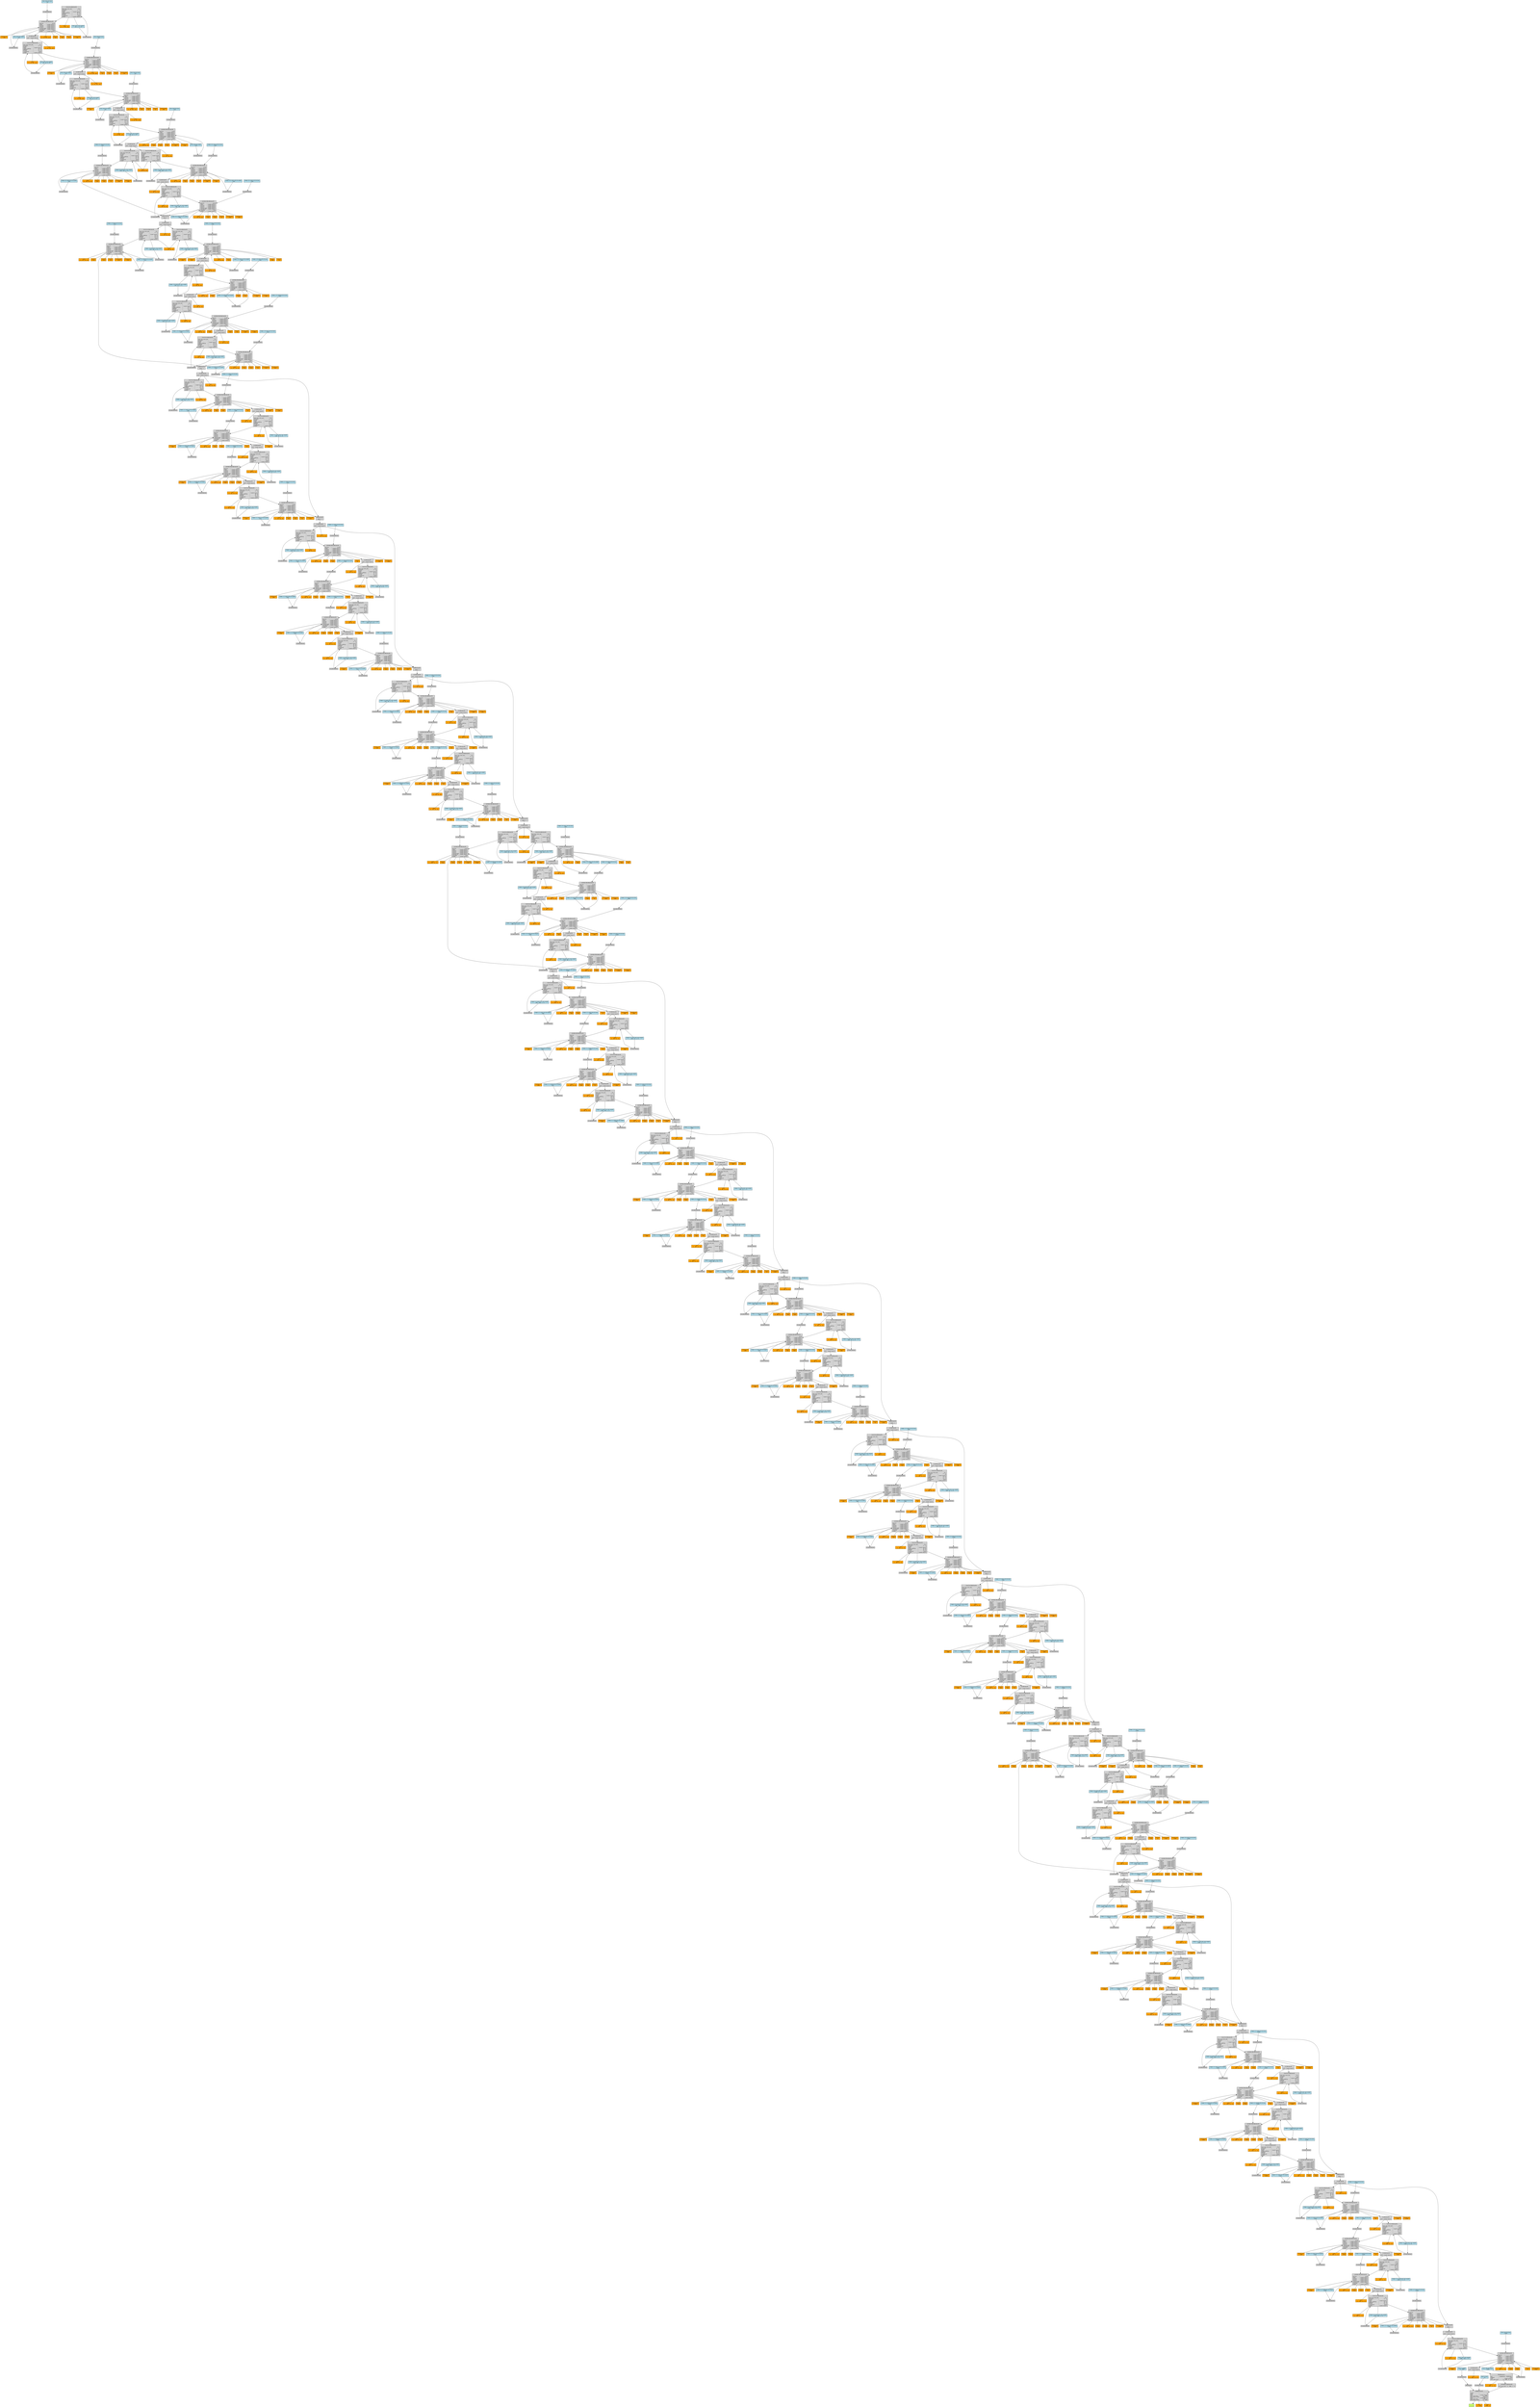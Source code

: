 digraph {
	graph [size="389.7,389.7"]
	node [align=left fontname=monospace fontsize=10 height=0.2 ranksep=0.1 shape=box style=filled]
	1267568940256 [label="
 (1, 4)" fillcolor=darkolivegreen1]
	1267569833536 -> 1267568940096 [dir=none]
	1267568940096 [label="mat1
 (1, 2048)" fillcolor=orange]
	1267569833536 -> 1267568962800 [dir=none]
	1267568962800 [label="mat2
 (2048, 4)" fillcolor=orange]
	1267569833536 [label="AddmmBackward0
--------------------------------
alpha           :              1
beta            :              1
mat1            : [saved tensor]
mat1_sym_sizes  :      (1, 2048)
mat1_sym_strides:      (2048, 1)
mat2            : [saved tensor]
mat2_sym_sizes  :      (2048, 4)
mat2_sym_strides:      (1, 2048)"]
	1267569832096 -> 1267569833536
	1267420127184 [label="head.fc.bias
 (4)" fillcolor=lightblue]
	1267420127184 -> 1267569832096
	1267569832096 [label=AccumulateGrad]
	1267569832912 -> 1267569833536
	1267569832912 [label="ReshapeAliasBackward0
-------------------------------
self_sym_sizes: (1, 2048, 1, 1)"]
	1267569832768 -> 1267569832912
	1267569832768 -> 1267569889328 [dir=none]
	1267569889328 [label="self
 (1, 2048, 11, 11)" fillcolor=orange]
	1267569832768 [label="MeanBackward1
----------------------------------------
dim           : (4294967295, 4294967294)
keepdim       :                     True
self          :           [saved tensor]
self_sym_sizes:        (1, 2048, 11, 11)"]
	1267569832336 -> 1267569832768
	1267569832336 -> 1267568960560 [dir=none]
	1267568960560 [label="self
 (1, 2048, 11, 11)" fillcolor=orange]
	1267569832336 [label="SiluBackward0
--------------------
self: [saved tensor]"]
	1267569831520 -> 1267569832336
	1267569831520 -> 1267569890288 [dir=none]
	1267569890288 [label="input
 (1, 2048, 11, 11)" fillcolor=orange]
	1267569831520 -> 1267568952160 [dir=none]
	1267568952160 [label="result1
 (2048)" fillcolor=orange]
	1267569831520 -> 1267568964960 [dir=none]
	1267568964960 [label="result2
 (2048)" fillcolor=orange]
	1267569831520 -> 1267568966560 [dir=none]
	1267568966560 [label="result3
 (0)" fillcolor=orange]
	1267569831520 -> 1267420235872 [dir=none]
	1267420235872 [label="running_mean
 (2048)" fillcolor=orange]
	1267569831520 -> 1267420129664 [dir=none]
	1267420129664 [label="running_var
 (2048)" fillcolor=orange]
	1267569831520 -> 1267420134384 [dir=none]
	1267420134384 [label="weight
 (2048)" fillcolor=orange]
	1267569831520 [label="CudnnBatchNormBackward0
----------------------------
epsilon     :          1e-05
input       : [saved tensor]
result1     : [saved tensor]
result2     : [saved tensor]
result3     : [saved tensor]
running_mean: [saved tensor]
running_var : [saved tensor]
training    :           True
weight      : [saved tensor]"]
	1267569831712 -> 1267569831520
	1267569831712 -> 1267568940336 [dir=none]
	1267568940336 [label="input
 (1, 1536, 11, 11)" fillcolor=orange]
	1267569831712 -> 1267420134064 [dir=none]
	1267420134064 [label="weight
 (2048, 1536, 1, 1)" fillcolor=orange]
	1267569831712 [label="ConvolutionBackward0
----------------------------------
bias_sym_sizes_opt:           (0,)
dilation          :         (1, 1)
groups            :              1
input             : [saved tensor]
output_padding    :         (0, 0)
padding           :         (0, 0)
stride            :         (1, 1)
transposed        :          False
weight            : [saved tensor]"]
	1267569831088 -> 1267569831712
	1267569831088 -> 1267568966320 [dir=none]
	1267568966320 [label="self
 (1, 1536, 11, 11)" fillcolor=orange]
	1267569831088 [label="SiluBackward0
--------------------
self: [saved tensor]"]
	1267569830416 -> 1267569831088
	1267569830416 [label="AddBackward0
------------
alpha: 1"]
	1267569829600 -> 1267569830416
	1267569829600 -> 1267568939776 [dir=none]
	1267568939776 [label="input
 (1, 1536, 11, 11)" fillcolor=orange]
	1267569829600 -> 1267568951360 [dir=none]
	1267568951360 [label="result1
 (1536)" fillcolor=orange]
	1267569829600 -> 1267568951840 [dir=none]
	1267568951840 [label="result2
 (1536)" fillcolor=orange]
	1267569829600 -> 1267568951760 [dir=none]
	1267568951760 [label="result3
 (0)" fillcolor=orange]
	1267569829600 -> 1267420133104 [dir=none]
	1267420133104 [label="running_mean
 (1536)" fillcolor=orange]
	1267569829600 -> 1267420130944 [dir=none]
	1267420130944 [label="running_var
 (1536)" fillcolor=orange]
	1267569829600 -> 1267420132544 [dir=none]
	1267420132544 [label="weight
 (1536)" fillcolor=orange]
	1267569829600 [label="CudnnBatchNormBackward0
----------------------------
epsilon     :          1e-05
input       : [saved tensor]
result1     : [saved tensor]
result2     : [saved tensor]
result3     : [saved tensor]
running_mean: [saved tensor]
running_var : [saved tensor]
training    :           True
weight      : [saved tensor]"]
	1267569829840 -> 1267569829600
	1267569829840 -> 1267568939616 [dir=none]
	1267568939616 [label="input
 (1, 1536, 11, 11)" fillcolor=orange]
	1267569829840 -> 1267420132704 [dir=none]
	1267420132704 [label="weight
 (1536, 1536, 1, 1)" fillcolor=orange]
	1267569829840 [label="ConvolutionBackward0
----------------------------------
bias_sym_sizes_opt:           (0,)
dilation          :         (1, 1)
groups            :              1
input             : [saved tensor]
output_padding    :         (0, 0)
padding           :         (0, 0)
stride            :         (1, 1)
transposed        :          False
weight            : [saved tensor]"]
	1267569829216 -> 1267569829840
	1267569829216 -> 1267568951600 [dir=none]
	1267568951600 [label="self
 (1, 1536, 11, 11)" fillcolor=orange]
	1267569829216 [label="SiluBackward0
--------------------
self: [saved tensor]"]
	1267569828544 -> 1267569829216
	1267569828544 -> 1267568939856 [dir=none]
	1267568939856 [label="input
 (1, 1536, 11, 11)" fillcolor=orange]
	1267569828544 -> 1267568952320 [dir=none]
	1267568952320 [label="result1
 (1536)" fillcolor=orange]
	1267569828544 -> 1267568952080 [dir=none]
	1267568952080 [label="result2
 (1536)" fillcolor=orange]
	1267569828544 -> 1267568952240 [dir=none]
	1267568952240 [label="result3
 (0)" fillcolor=orange]
	1267569828544 -> 1267420130624 [dir=none]
	1267420130624 [label="running_mean
 (1536)" fillcolor=orange]
	1267569828544 -> 1267420130464 [dir=none]
	1267420130464 [label="running_var
 (1536)" fillcolor=orange]
	1267569828544 -> 1267420132864 [dir=none]
	1267420132864 [label="weight
 (1536)" fillcolor=orange]
	1267569828544 [label="CudnnBatchNormBackward0
----------------------------
epsilon     :          1e-05
input       : [saved tensor]
result1     : [saved tensor]
result2     : [saved tensor]
result3     : [saved tensor]
running_mean: [saved tensor]
running_var : [saved tensor]
training    :           True
weight      : [saved tensor]"]
	1267569827728 -> 1267569828544
	1267569827728 -> 1267568940016 [dir=none]
	1267568940016 [label="input
 (1, 1536, 11, 11)" fillcolor=orange]
	1267569827728 -> 1267420132384 [dir=none]
	1267420132384 [label="weight
 (1536, 1, 3, 3)" fillcolor=orange]
	1267569827728 [label="ConvolutionBackward0
----------------------------------
bias_sym_sizes_opt:           (0,)
dilation          :         (1, 1)
groups            :           1536
input             : [saved tensor]
output_padding    :         (0, 0)
padding           :         (1, 1)
stride            :         (1, 1)
transposed        :          False
weight            : [saved tensor]"]
	1267569827104 -> 1267569827728
	1267569827104 -> 1267568952800 [dir=none]
	1267568952800 [label="self
 (1, 1536, 11, 11)" fillcolor=orange]
	1267569827104 [label="SiluBackward0
--------------------
self: [saved tensor]"]
	1267569827344 -> 1267569827104
	1267569827344 -> 1267568939376 [dir=none]
	1267568939376 [label="input
 (1, 1536, 11, 11)" fillcolor=orange]
	1267569827344 -> 1267568952000 [dir=none]
	1267568952000 [label="result1
 (1536)" fillcolor=orange]
	1267569827344 -> 1267568952560 [dir=none]
	1267568952560 [label="result2
 (1536)" fillcolor=orange]
	1267569827344 -> 1267568952720 [dir=none]
	1267568952720 [label="result3
 (0)" fillcolor=orange]
	1267569827344 -> 1267420130144 [dir=none]
	1267420130144 [label="running_mean
 (1536)" fillcolor=orange]
	1267569827344 -> 1267420130304 [dir=none]
	1267420130304 [label="running_var
 (1536)" fillcolor=orange]
	1267569827344 -> 1267420131104 [dir=none]
	1267420131104 [label="weight
 (1536)" fillcolor=orange]
	1267569827344 [label="CudnnBatchNormBackward0
----------------------------
epsilon     :          1e-05
input       : [saved tensor]
result1     : [saved tensor]
result2     : [saved tensor]
result3     : [saved tensor]
running_mean: [saved tensor]
running_var : [saved tensor]
training    :           True
weight      : [saved tensor]"]
	1267569826528 -> 1267569827344
	1267569826528 -> 1267568939296 [dir=none]
	1267568939296 [label="input
 (1, 1536, 11, 11)" fillcolor=orange]
	1267569826528 -> 1267420131904 [dir=none]
	1267420131904 [label="weight
 (1536, 1, 3, 3)" fillcolor=orange]
	1267569826528 [label="ConvolutionBackward0
----------------------------------
bias_sym_sizes_opt:           (0,)
dilation          :         (1, 1)
groups            :           1536
input             : [saved tensor]
output_padding    :         (0, 0)
padding           :         (1, 1)
stride            :         (1, 1)
transposed        :          False
weight            : [saved tensor]"]
	1267569825904 -> 1267569826528
	1267569825904 -> 1267568953200 [dir=none]
	1267568953200 [label="self
 (1, 1536, 11, 11)" fillcolor=orange]
	1267569825904 [label="SiluBackward0
--------------------
self: [saved tensor]"]
	1267569825232 -> 1267569825904
	1267569825232 -> 1267568938896 [dir=none]
	1267568938896 [label="input
 (1, 1536, 11, 11)" fillcolor=orange]
	1267569825232 -> 1267568952400 [dir=none]
	1267568952400 [label="result1
 (1536)" fillcolor=orange]
	1267569825232 -> 1267568952960 [dir=none]
	1267568952960 [label="result2
 (1536)" fillcolor=orange]
	1267569825232 -> 1267568953040 [dir=none]
	1267568953040 [label="result3
 (0)" fillcolor=orange]
	1267569825232 -> 1267420128864 [dir=none]
	1267420128864 [label="running_mean
 (1536)" fillcolor=orange]
	1267569825232 -> 1267420128064 [dir=none]
	1267420128064 [label="running_var
 (1536)" fillcolor=orange]
	1267569825232 -> 1267420128224 [dir=none]
	1267420128224 [label="weight
 (1536)" fillcolor=orange]
	1267569825232 [label="CudnnBatchNormBackward0
----------------------------
epsilon     :          1e-05
input       : [saved tensor]
result1     : [saved tensor]
result2     : [saved tensor]
result3     : [saved tensor]
running_mean: [saved tensor]
running_var : [saved tensor]
training    :           True
weight      : [saved tensor]"]
	1267569825424 -> 1267569825232
	1267569825424 -> 1267568939536 [dir=none]
	1267568939536 [label="input
 (1, 1536, 11, 11)" fillcolor=orange]
	1267569825424 -> 1267420127824 [dir=none]
	1267420127824 [label="weight
 (1536, 1536, 1, 1)" fillcolor=orange]
	1267569825424 [label="ConvolutionBackward0
----------------------------------
bias_sym_sizes_opt:           (0,)
dilation          :         (1, 1)
groups            :              1
input             : [saved tensor]
output_padding    :         (0, 0)
padding           :         (0, 0)
stride            :         (1, 1)
transposed        :          False
weight            : [saved tensor]"]
	1267569830464 -> 1267569825424
	1267569830464 -> 1267568953280 [dir=none]
	1267568953280 [label="self
 (1, 1536, 11, 11)" fillcolor=orange]
	1267569830464 [label="SiluBackward0
--------------------
self: [saved tensor]"]
	1267569823984 -> 1267569830464
	1267569823984 [label="AddBackward0
------------
alpha: 1"]
	1267569824176 -> 1267569823984
	1267569824176 -> 1267568938816 [dir=none]
	1267568938816 [label="input
 (1, 1536, 11, 11)" fillcolor=orange]
	1267569824176 -> 1267568953680 [dir=none]
	1267568953680 [label="result1
 (1536)" fillcolor=orange]
	1267569824176 -> 1267568953440 [dir=none]
	1267568953440 [label="result2
 (1536)" fillcolor=orange]
	1267569824176 -> 1267568953520 [dir=none]
	1267568953520 [label="result3
 (0)" fillcolor=orange]
	1267569824176 -> 1267420126704 [dir=none]
	1267420126704 [label="running_mean
 (1536)" fillcolor=orange]
	1267569824176 -> 1267420125744 [dir=none]
	1267420125744 [label="running_var
 (1536)" fillcolor=orange]
	1267569824176 -> 1267420127664 [dir=none]
	1267420127664 [label="weight
 (1536)" fillcolor=orange]
	1267569824176 [label="CudnnBatchNormBackward0
----------------------------
epsilon     :          1e-05
input       : [saved tensor]
result1     : [saved tensor]
result2     : [saved tensor]
result3     : [saved tensor]
running_mean: [saved tensor]
running_var : [saved tensor]
training    :           True
weight      : [saved tensor]"]
	1267569823408 -> 1267569824176
	1267569823408 -> 1267568939056 [dir=none]
	1267568939056 [label="input
 (1, 1536, 11, 11)" fillcolor=orange]
	1267569823408 -> 1267420128384 [dir=none]
	1267420128384 [label="weight
 (1536, 1536, 1, 1)" fillcolor=orange]
	1267569823408 [label="ConvolutionBackward0
----------------------------------
bias_sym_sizes_opt:           (0,)
dilation          :         (1, 1)
groups            :              1
input             : [saved tensor]
output_padding    :         (0, 0)
padding           :         (0, 0)
stride            :         (1, 1)
transposed        :          False
weight            : [saved tensor]"]
	1267569822784 -> 1267569823408
	1267569822784 -> 1267568953760 [dir=none]
	1267568953760 [label="self
 (1, 1536, 11, 11)" fillcolor=orange]
	1267569822784 [label="SiluBackward0
--------------------
self: [saved tensor]"]
	1267569822112 -> 1267569822784
	1267569822112 -> 1267568939136 [dir=none]
	1267568939136 [label="input
 (1, 1536, 11, 11)" fillcolor=orange]
	1267569822112 -> 1267568954000 [dir=none]
	1267568954000 [label="result1
 (1536)" fillcolor=orange]
	1267569822112 -> 1267568953920 [dir=none]
	1267568953920 [label="result2
 (1536)" fillcolor=orange]
	1267569822112 -> 1267568954160 [dir=none]
	1267568954160 [label="result3
 (0)" fillcolor=orange]
	1267569822112 -> 1267420126544 [dir=none]
	1267420126544 [label="running_mean
 (1536)" fillcolor=orange]
	1267569822112 -> 1267420125904 [dir=none]
	1267420125904 [label="running_var
 (1536)" fillcolor=orange]
	1267569822112 -> 1267420126864 [dir=none]
	1267420126864 [label="weight
 (1536)" fillcolor=orange]
	1267569822112 [label="CudnnBatchNormBackward0
----------------------------
epsilon     :          1e-05
input       : [saved tensor]
result1     : [saved tensor]
result2     : [saved tensor]
result3     : [saved tensor]
running_mean: [saved tensor]
running_var : [saved tensor]
training    :           True
weight      : [saved tensor]"]
	1267569822304 -> 1267569822112
	1267569822304 -> 1267568938416 [dir=none]
	1267568938416 [label="input
 (1, 1536, 11, 11)" fillcolor=orange]
	1267569822304 -> 1267420127024 [dir=none]
	1267420127024 [label="weight
 (1536, 1, 3, 3)" fillcolor=orange]
	1267569822304 [label="ConvolutionBackward0
----------------------------------
bias_sym_sizes_opt:           (0,)
dilation          :         (1, 1)
groups            :           1536
input             : [saved tensor]
output_padding    :         (0, 0)
padding           :         (1, 1)
stride            :         (1, 1)
transposed        :          False
weight            : [saved tensor]"]
	1267569821680 -> 1267569822304
	1267569821680 -> 1267568954240 [dir=none]
	1267568954240 [label="self
 (1, 1536, 11, 11)" fillcolor=orange]
	1267569821680 [label="SiluBackward0
--------------------
self: [saved tensor]"]
	1267569820912 -> 1267569821680
	1267569820912 -> 1267568938336 [dir=none]
	1267568938336 [label="input
 (1, 1536, 11, 11)" fillcolor=orange]
	1267569820912 -> 1267568962560 [dir=none]
	1267568962560 [label="result1
 (1536)" fillcolor=orange]
	1267569820912 -> 1267568954720 [dir=none]
	1267568954720 [label="result2
 (1536)" fillcolor=orange]
	1267569820912 -> 1267568954640 [dir=none]
	1267568954640 [label="result3
 (0)" fillcolor=orange]
	1267569820912 -> 1268582176528 [dir=none]
	1268582176528 [label="running_mean
 (1536)" fillcolor=orange]
	1267569820912 -> 1267420125104 [dir=none]
	1267420125104 [label="running_var
 (1536)" fillcolor=orange]
	1267569820912 -> 1267420124784 [dir=none]
	1267420124784 [label="weight
 (1536)" fillcolor=orange]
	1267569820912 [label="CudnnBatchNormBackward0
----------------------------
epsilon     :          1e-05
input       : [saved tensor]
result1     : [saved tensor]
result2     : [saved tensor]
result3     : [saved tensor]
running_mean: [saved tensor]
running_var : [saved tensor]
training    :           True
weight      : [saved tensor]"]
	1267569821104 -> 1267569820912
	1267569821104 -> 1267568938576 [dir=none]
	1267568938576 [label="input
 (1, 1536, 11, 11)" fillcolor=orange]
	1267569821104 -> 1267420124464 [dir=none]
	1267420124464 [label="weight
 (1536, 1, 3, 3)" fillcolor=orange]
	1267569821104 [label="ConvolutionBackward0
----------------------------------
bias_sym_sizes_opt:           (0,)
dilation          :         (1, 1)
groups            :           1536
input             : [saved tensor]
output_padding    :         (0, 0)
padding           :         (1, 1)
stride            :         (1, 1)
transposed        :          False
weight            : [saved tensor]"]
	1267569820480 -> 1267569821104
	1267569820480 -> 1267568955200 [dir=none]
	1267568955200 [label="self
 (1, 1536, 11, 11)" fillcolor=orange]
	1267569820480 [label="SiluBackward0
--------------------
self: [saved tensor]"]
	1267569835936 -> 1267569820480
	1267569835936 -> 1267568938176 [dir=none]
	1267568938176 [label="input
 (1, 1536, 11, 11)" fillcolor=orange]
	1267569835936 -> 1267568954400 [dir=none]
	1267568954400 [label="result1
 (1536)" fillcolor=orange]
	1267569835936 -> 1267568955120 [dir=none]
	1267568955120 [label="result2
 (1536)" fillcolor=orange]
	1267569835936 -> 1267568954880 [dir=none]
	1267568954880 [label="result3
 (0)" fillcolor=orange]
	1267569835936 -> 1267420121984 [dir=none]
	1267420121984 [label="running_mean
 (1536)" fillcolor=orange]
	1267569835936 -> 1267420122464 [dir=none]
	1267420122464 [label="running_var
 (1536)" fillcolor=orange]
	1267569835936 -> 1267420124624 [dir=none]
	1267420124624 [label="weight
 (1536)" fillcolor=orange]
	1267569835936 [label="CudnnBatchNormBackward0
----------------------------
epsilon     :          1e-05
input       : [saved tensor]
result1     : [saved tensor]
result2     : [saved tensor]
result3     : [saved tensor]
running_mean: [saved tensor]
running_var : [saved tensor]
training    :           True
weight      : [saved tensor]"]
	1267569835984 -> 1267569835936
	1267569835984 -> 1267568938656 [dir=none]
	1267568938656 [label="input
 (1, 1536, 11, 11)" fillcolor=orange]
	1267569835984 -> 1267420124144 [dir=none]
	1267420124144 [label="weight
 (1536, 1536, 1, 1)" fillcolor=orange]
	1267569835984 [label="ConvolutionBackward0
----------------------------------
bias_sym_sizes_opt:           (0,)
dilation          :         (1, 1)
groups            :              1
input             : [saved tensor]
output_padding    :         (0, 0)
padding           :         (0, 0)
stride            :         (1, 1)
transposed        :          False
weight            : [saved tensor]"]
	1267569824032 -> 1267569835984
	1267569824032 -> 1267568954480 [dir=none]
	1267568954480 [label="self
 (1, 1536, 11, 11)" fillcolor=orange]
	1267569824032 [label="SiluBackward0
--------------------
self: [saved tensor]"]
	1267569835360 -> 1267569824032
	1267569835360 [label="AddBackward0
------------
alpha: 1"]
	1267569834976 -> 1267569835360
	1267569834976 -> 1267568937936 [dir=none]
	1267568937936 [label="input
 (1, 1536, 11, 11)" fillcolor=orange]
	1267569834976 -> 1267568955680 [dir=none]
	1267568955680 [label="result1
 (1536)" fillcolor=orange]
	1267569834976 -> 1267568955600 [dir=none]
	1267568955600 [label="result2
 (1536)" fillcolor=orange]
	1267569834976 -> 1267568955360 [dir=none]
	1267568955360 [label="result3
 (0)" fillcolor=orange]
	1267569834976 -> 1267420122944 [dir=none]
	1267420122944 [label="running_mean
 (1536)" fillcolor=orange]
	1267569834976 -> 1267420120544 [dir=none]
	1267420120544 [label="running_var
 (1536)" fillcolor=orange]
	1267569834976 -> 1267420123504 [dir=none]
	1267420123504 [label="weight
 (1536)" fillcolor=orange]
	1267569834976 [label="CudnnBatchNormBackward0
----------------------------
epsilon     :          1e-05
input       : [saved tensor]
result1     : [saved tensor]
result2     : [saved tensor]
result3     : [saved tensor]
running_mean: [saved tensor]
running_var : [saved tensor]
training    :           True
weight      : [saved tensor]"]
	1267569835120 -> 1267569834976
	1267569835120 -> 1267568938096 [dir=none]
	1267568938096 [label="input
 (1, 1536, 11, 11)" fillcolor=orange]
	1267569835120 -> 1267420123824 [dir=none]
	1267420123824 [label="weight
 (1536, 1536, 1, 1)" fillcolor=orange]
	1267569835120 [label="ConvolutionBackward0
----------------------------------
bias_sym_sizes_opt:           (0,)
dilation          :         (1, 1)
groups            :              1
input             : [saved tensor]
output_padding    :         (0, 0)
padding           :         (0, 0)
stride            :         (1, 1)
transposed        :          False
weight            : [saved tensor]"]
	1267569834304 -> 1267569835120
	1267569834304 -> 1267568954960 [dir=none]
	1267568954960 [label="self
 (1, 1536, 11, 11)" fillcolor=orange]
	1267569834304 [label="SiluBackward0
--------------------
self: [saved tensor]"]
	1267569834448 -> 1267569834304
	1267569834448 -> 1267568937696 [dir=none]
	1267568937696 [label="input
 (1, 1536, 11, 11)" fillcolor=orange]
	1267569834448 -> 1267568956160 [dir=none]
	1267568956160 [label="result1
 (1536)" fillcolor=orange]
	1267569834448 -> 1267568956080 [dir=none]
	1267568956080 [label="result2
 (1536)" fillcolor=orange]
	1267569834448 -> 1267568955840 [dir=none]
	1267568955840 [label="result3
 (0)" fillcolor=orange]
	1267569834448 -> 1267420120864 [dir=none]
	1267420120864 [label="running_mean
 (1536)" fillcolor=orange]
	1267569834448 -> 1267420121504 [dir=none]
	1267420121504 [label="running_var
 (1536)" fillcolor=orange]
	1267569834448 -> 1267420121664 [dir=none]
	1267420121664 [label="weight
 (1536)" fillcolor=orange]
	1267569834448 [label="CudnnBatchNormBackward0
----------------------------
epsilon     :          1e-05
input       : [saved tensor]
result1     : [saved tensor]
result2     : [saved tensor]
result3     : [saved tensor]
running_mean: [saved tensor]
running_var : [saved tensor]
training    :           True
weight      : [saved tensor]"]
	1267569834064 -> 1267569834448
	1267569834064 -> 1267568937616 [dir=none]
	1267568937616 [label="input
 (1, 1536, 11, 11)" fillcolor=orange]
	1267569834064 -> 1267420121824 [dir=none]
	1267420121824 [label="weight
 (1536, 1, 3, 3)" fillcolor=orange]
	1267569834064 [label="ConvolutionBackward0
----------------------------------
bias_sym_sizes_opt:           (0,)
dilation          :         (1, 1)
groups            :           1536
input             : [saved tensor]
output_padding    :         (0, 0)
padding           :         (1, 1)
stride            :         (1, 1)
transposed        :          False
weight            : [saved tensor]"]
	1267569833776 -> 1267569834064
	1267569833776 -> 1267568956400 [dir=none]
	1267568956400 [label="self
 (1, 1536, 11, 11)" fillcolor=orange]
	1267569833776 [label="SiluBackward0
--------------------
self: [saved tensor]"]
	1267569833920 -> 1267569833776
	1267569833920 -> 1267568937856 [dir=none]
	1267568937856 [label="input
 (1, 1536, 11, 11)" fillcolor=orange]
	1267569833920 -> 1267568955440 [dir=none]
	1267568955440 [label="result1
 (1536)" fillcolor=orange]
	1267569833920 -> 1267568956320 [dir=none]
	1267568956320 [label="result2
 (1536)" fillcolor=orange]
	1267569833920 -> 1267568956880 [dir=none]
	1267568956880 [label="result3
 (0)" fillcolor=orange]
	1267569833920 -> 1267420120224 [dir=none]
	1267420120224 [label="running_mean
 (1536)" fillcolor=orange]
	1267569833920 -> 1267420120064 [dir=none]
	1267420120064 [label="running_var
 (1536)" fillcolor=orange]
	1267569833920 -> 1267420119904 [dir=none]
	1267420119904 [label="weight
 (1536)" fillcolor=orange]
	1267569833920 [label="CudnnBatchNormBackward0
----------------------------
epsilon     :          1e-05
input       : [saved tensor]
result1     : [saved tensor]
result2     : [saved tensor]
result3     : [saved tensor]
running_mean: [saved tensor]
running_var : [saved tensor]
training    :           True
weight      : [saved tensor]"]
	1267569833488 -> 1267569833920
	1267569833488 -> 1267568937216 [dir=none]
	1267568937216 [label="input
 (1, 1536, 11, 11)" fillcolor=orange]
	1267569833488 -> 1267420119584 [dir=none]
	1267420119584 [label="weight
 (1536, 1, 3, 3)" fillcolor=orange]
	1267569833488 [label="ConvolutionBackward0
----------------------------------
bias_sym_sizes_opt:           (0,)
dilation          :         (1, 1)
groups            :           1536
input             : [saved tensor]
output_padding    :         (0, 0)
padding           :         (1, 1)
stride            :         (1, 1)
transposed        :          False
weight            : [saved tensor]"]
	1267569833200 -> 1267569833488
	1267569833200 -> 1267568956560 [dir=none]
	1267568956560 [label="self
 (1, 1536, 11, 11)" fillcolor=orange]
	1267569833200 [label="SiluBackward0
--------------------
self: [saved tensor]"]
	1267569832816 -> 1267569833200
	1267569832816 -> 1267568937376 [dir=none]
	1267568937376 [label="input
 (1, 1536, 11, 11)" fillcolor=orange]
	1267569832816 -> 1267568955920 [dir=none]
	1267568955920 [label="result1
 (1536)" fillcolor=orange]
	1267569832816 -> 1267568956640 [dir=none]
	1267568956640 [label="result2
 (1536)" fillcolor=orange]
	1267569832816 -> 1267568957280 [dir=none]
	1267568957280 [label="result3
 (0)" fillcolor=orange]
	1267569832816 -> 1267420057648 [dir=none]
	1267420057648 [label="running_mean
 (1536)" fillcolor=orange]
	1267569832816 -> 1267420056688 [dir=none]
	1267420056688 [label="running_var
 (1536)" fillcolor=orange]
	1267569832816 -> 1267420121424 [dir=none]
	1267420121424 [label="weight
 (1536)" fillcolor=orange]
	1267569832816 [label="CudnnBatchNormBackward0
----------------------------
epsilon     :          1e-05
input       : [saved tensor]
result1     : [saved tensor]
result2     : [saved tensor]
result3     : [saved tensor]
running_mean: [saved tensor]
running_var : [saved tensor]
training    :           True
weight      : [saved tensor]"]
	1267569832432 -> 1267569832816
	1267569832432 -> 1267568949216 [dir=none]
	1267568949216 [label="input
 (1, 1536, 11, 11)" fillcolor=orange]
	1267569832432 -> 1267420120784 [dir=none]
	1267420120784 [label="weight
 (1536, 1536, 1, 1)" fillcolor=orange]
	1267569832432 [label="ConvolutionBackward0
----------------------------------
bias_sym_sizes_opt:           (0,)
dilation          :         (1, 1)
groups            :              1
input             : [saved tensor]
output_padding    :         (0, 0)
padding           :         (0, 0)
stride            :         (1, 1)
transposed        :          False
weight            : [saved tensor]"]
	1267569834928 -> 1267569832432
	1267569834928 -> 1267568956800 [dir=none]
	1267568956800 [label="self
 (1, 1536, 11, 11)" fillcolor=orange]
	1267569834928 [label="SiluBackward0
--------------------
self: [saved tensor]"]
	1267569832192 -> 1267569834928
	1267569832192 [label="AddBackward0
------------
alpha: 1"]
	1267569831808 -> 1267569832192
	1267569831808 -> 1267568937456 [dir=none]
	1267568937456 [label="input
 (1, 1536, 11, 11)" fillcolor=orange]
	1267569831808 -> 1267568957040 [dir=none]
	1267568957040 [label="result1
 (1536)" fillcolor=orange]
	1267569831808 -> 1267568957600 [dir=none]
	1267568957600 [label="result2
 (1536)" fillcolor=orange]
	1267569831808 -> 1267568957360 [dir=none]
	1267568957360 [label="result3
 (0)" fillcolor=orange]
	1267569831808 -> 1267420063568 [dir=none]
	1267420063568 [label="running_mean
 (1536)" fillcolor=orange]
	1267569831808 -> 1267420067488 [dir=none]
	1267420067488 [label="running_var
 (1536)" fillcolor=orange]
	1267569831808 -> 1267420066528 [dir=none]
	1267420066528 [label="weight
 (1536)" fillcolor=orange]
	1267569831808 [label="CudnnBatchNormBackward0
----------------------------
epsilon     :          1e-05
input       : [saved tensor]
result1     : [saved tensor]
result2     : [saved tensor]
result3     : [saved tensor]
running_mean: [saved tensor]
running_var : [saved tensor]
training    :           True
weight      : [saved tensor]"]
	1267569831952 -> 1267569831808
	1267569831952 -> 1267568936256 [dir=none]
	1267568936256 [label="input
 (1, 1536, 11, 11)" fillcolor=orange]
	1267569831952 -> 1267420057968 [dir=none]
	1267420057968 [label="weight
 (1536, 1536, 1, 1)" fillcolor=orange]
	1267569831952 [label="ConvolutionBackward0
----------------------------------
bias_sym_sizes_opt:           (0,)
dilation          :         (1, 1)
groups            :              1
input             : [saved tensor]
output_padding    :         (0, 0)
padding           :         (0, 0)
stride            :         (1, 1)
transposed        :          False
weight            : [saved tensor]"]
	1267569831616 -> 1267569831952
	1267569831616 -> 1267568957120 [dir=none]
	1267568957120 [label="self
 (1, 1536, 11, 11)" fillcolor=orange]
	1267569831616 [label="SiluBackward0
--------------------
self: [saved tensor]"]
	1267569831280 -> 1267569831616
	1267569831280 -> 1267568936176 [dir=none]
	1267568936176 [label="input
 (1, 1536, 11, 11)" fillcolor=orange]
	1267569831280 -> 1267568958080 [dir=none]
	1267568958080 [label="result1
 (1536)" fillcolor=orange]
	1267569831280 -> 1267568958000 [dir=none]
	1267568958000 [label="result2
 (1536)" fillcolor=orange]
	1267569831280 -> 1267568957760 [dir=none]
	1267568957760 [label="result3
 (0)" fillcolor=orange]
	1267569831280 -> 1267420066848 [dir=none]
	1267420066848 [label="running_mean
 (1536)" fillcolor=orange]
	1267569831280 -> 1267420069488 [dir=none]
	1267420069488 [label="running_var
 (1536)" fillcolor=orange]
	1267569831280 -> 1267420066208 [dir=none]
	1267420066208 [label="weight
 (1536)" fillcolor=orange]
	1267569831280 [label="CudnnBatchNormBackward0
----------------------------
epsilon     :          1e-05
input       : [saved tensor]
result1     : [saved tensor]
result2     : [saved tensor]
result3     : [saved tensor]
running_mean: [saved tensor]
running_var : [saved tensor]
training    :           True
weight      : [saved tensor]"]
	1267569831424 -> 1267569831280
	1267569831424 -> 1267568936416 [dir=none]
	1267568936416 [label="input
 (1, 1536, 11, 11)" fillcolor=orange]
	1267569831424 -> 1267420064928 [dir=none]
	1267420064928 [label="weight
 (1536, 1, 3, 3)" fillcolor=orange]
	1267569831424 [label="ConvolutionBackward0
----------------------------------
bias_sym_sizes_opt:           (0,)
dilation          :         (1, 1)
groups            :           1536
input             : [saved tensor]
output_padding    :         (0, 0)
padding           :         (1, 1)
stride            :         (1, 1)
transposed        :          False
weight            : [saved tensor]"]
	1267569830608 -> 1267569831424
	1267569830608 -> 1267568958480 [dir=none]
	1267568958480 [label="self
 (1, 1536, 11, 11)" fillcolor=orange]
	1267569830608 [label="SiluBackward0
--------------------
self: [saved tensor]"]
	1267569830752 -> 1267569830608
	1267569830752 -> 1267568936976 [dir=none]
	1267568936976 [label="input
 (1, 1536, 11, 11)" fillcolor=orange]
	1267569830752 -> 1267568957520 [dir=none]
	1267568957520 [label="result1
 (1536)" fillcolor=orange]
	1267569830752 -> 1267568958320 [dir=none]
	1267568958320 [label="result2
 (1536)" fillcolor=orange]
	1267569830752 -> 1267568958240 [dir=none]
	1267568958240 [label="result3
 (0)" fillcolor=orange]
	1267569830752 -> 1267420057808 [dir=none]
	1267420057808 [label="running_mean
 (1536)" fillcolor=orange]
	1267569830752 -> 1267420063248 [dir=none]
	1267420063248 [label="running_var
 (1536)" fillcolor=orange]
	1267569830752 -> 1267420063888 [dir=none]
	1267420063888 [label="weight
 (1536)" fillcolor=orange]
	1267569830752 [label="CudnnBatchNormBackward0
----------------------------
epsilon     :          1e-05
input       : [saved tensor]
result1     : [saved tensor]
result2     : [saved tensor]
result3     : [saved tensor]
running_mean: [saved tensor]
running_var : [saved tensor]
training    :           True
weight      : [saved tensor]"]
	1267569830368 -> 1267569830752
	1267569830368 -> 1267568936016 [dir=none]
	1267568936016 [label="input
 (1, 1536, 21, 21)" fillcolor=orange]
	1267569830368 -> 1267420061808 [dir=none]
	1267420061808 [label="weight
 (1536, 1, 3, 3)" fillcolor=orange]
	1267569830368 [label="ConvolutionBackward0
----------------------------------
bias_sym_sizes_opt:           (0,)
dilation          :         (1, 1)
groups            :           1536
input             : [saved tensor]
output_padding    :         (0, 0)
padding           :         (1, 1)
stride            :         (2, 2)
transposed        :          False
weight            : [saved tensor]"]
	1267569830080 -> 1267569830368
	1267569830080 -> 1267568958800 [dir=none]
	1267568958800 [label="self
 (1, 1536, 21, 21)" fillcolor=orange]
	1267569830080 [label="SiluBackward0
--------------------
self: [saved tensor]"]
	1267569829696 -> 1267569830080
	1267569829696 -> 1267568935936 [dir=none]
	1267568935936 [label="input
 (1, 1536, 21, 21)" fillcolor=orange]
	1267569829696 -> 1267568957840 [dir=none]
	1267568957840 [label="result1
 (1536)" fillcolor=orange]
	1267569829696 -> 1267568958560 [dir=none]
	1267568958560 [label="result2
 (1536)" fillcolor=orange]
	1267569829696 -> 1267568958720 [dir=none]
	1267568958720 [label="result3
 (0)" fillcolor=orange]
	1267569829696 -> 1267420067168 [dir=none]
	1267420067168 [label="running_mean
 (1536)" fillcolor=orange]
	1267569829696 -> 1267420058848 [dir=none]
	1267420058848 [label="running_var
 (1536)" fillcolor=orange]
	1267569829696 -> 1267420059168 [dir=none]
	1267420059168 [label="weight
 (1536)" fillcolor=orange]
	1267569829696 [label="CudnnBatchNormBackward0
----------------------------
epsilon     :          1e-05
input       : [saved tensor]
result1     : [saved tensor]
result2     : [saved tensor]
result3     : [saved tensor]
running_mean: [saved tensor]
running_var : [saved tensor]
training    :           True
weight      : [saved tensor]"]
	1267569829360 -> 1267569829696
	1267569829360 -> 1267568935776 [dir=none]
	1267568935776 [label="input
 (1, 1536, 21, 21)" fillcolor=orange]
	1267569829360 -> 1267420059888 [dir=none]
	1267420059888 [label="weight
 (1536, 1536, 1, 1)" fillcolor=orange]
	1267569829360 [label="ConvolutionBackward0
----------------------------------
bias_sym_sizes_opt:           (0,)
dilation          :         (1, 1)
groups            :              1
input             : [saved tensor]
output_padding    :         (0, 0)
padding           :         (0, 0)
stride            :         (1, 1)
transposed        :          False
weight            : [saved tensor]"]
	1267569829552 -> 1267569829360
	1267569829552 -> 1267568958960 [dir=none]
	1267568958960 [label="self
 (1, 1536, 21, 21)" fillcolor=orange]
	1267569829552 [label="SiluBackward0
--------------------
self: [saved tensor]"]
	1267569828688 -> 1267569829552
	1267569828688 [label="AddBackward0
------------
alpha: 1"]
	1267569828784 -> 1267569828688
	1267569828784 -> 1267568935456 [dir=none]
	1267568935456 [label="input
 (1, 1536, 21, 21)" fillcolor=orange]
	1267569828784 -> 1267568959200 [dir=none]
	1267568959200 [label="result1
 (1536)" fillcolor=orange]
	1267569828784 -> 1267568959040 [dir=none]
	1267568959040 [label="result2
 (1536)" fillcolor=orange]
	1267569828784 -> 1267568959760 [dir=none]
	1267568959760 [label="result3
 (0)" fillcolor=orange]
	1267569828784 -> 1267420055728 [dir=none]
	1267420055728 [label="running_mean
 (1536)" fillcolor=orange]
	1267569828784 -> 1267420055408 [dir=none]
	1267420055408 [label="running_var
 (1536)" fillcolor=orange]
	1267569828784 -> 1267420057168 [dir=none]
	1267420057168 [label="weight
 (1536)" fillcolor=orange]
	1267569828784 [label="CudnnBatchNormBackward0
----------------------------
epsilon     :          1e-05
input       : [saved tensor]
result1     : [saved tensor]
result2     : [saved tensor]
result3     : [saved tensor]
running_mean: [saved tensor]
running_var : [saved tensor]
training    :           True
weight      : [saved tensor]"]
	1267569828448 -> 1267569828784
	1267569828448 -> 1267568935296 [dir=none]
	1267568935296 [label="input
 (1, 384, 21, 21)" fillcolor=orange]
	1267569828448 -> 1267420056528 [dir=none]
	1267420056528 [label="weight
 (1536, 384, 1, 1)" fillcolor=orange]
	1267569828448 [label="ConvolutionBackward0
----------------------------------
bias_sym_sizes_opt:           (0,)
dilation          :         (1, 1)
groups            :              1
input             : [saved tensor]
output_padding    :         (0, 0)
padding           :         (0, 0)
stride            :         (1, 1)
transposed        :          False
weight            : [saved tensor]"]
	1267569828160 -> 1267569828448
	1267569828160 -> 1267568959680 [dir=none]
	1267568959680 [label="self
 (1, 384, 21, 21)" fillcolor=orange]
	1267569828160 [label="SiluBackward0
--------------------
self: [saved tensor]"]
	1267569828304 -> 1267569828160
	1267569828304 -> 1267568935536 [dir=none]
	1267568935536 [label="input
 (1, 384, 21, 21)" fillcolor=orange]
	1267569828304 -> 1267568959280 [dir=none]
	1267568959280 [label="result1
 (384)" fillcolor=orange]
	1267569828304 -> 1267568959440 [dir=none]
	1267568959440 [label="result2
 (384)" fillcolor=orange]
	1267569828304 -> 1267568960000 [dir=none]
	1267568960000 [label="result3
 (0)" fillcolor=orange]
	1267569828304 -> 1267420056368 [dir=none]
	1267420056368 [label="running_mean
 (384)" fillcolor=orange]
	1267569828304 -> 1267420056048 [dir=none]
	1267420056048 [label="running_var
 (384)" fillcolor=orange]
	1267569828304 -> 1267420059008 [dir=none]
	1267420059008 [label="weight
 (384)" fillcolor=orange]
	1267569828304 [label="CudnnBatchNormBackward0
----------------------------
epsilon     :          1e-05
input       : [saved tensor]
result1     : [saved tensor]
result2     : [saved tensor]
result3     : [saved tensor]
running_mean: [saved tensor]
running_var : [saved tensor]
training    :           True
weight      : [saved tensor]"]
	1267569827440 -> 1267569828304
	1267569827440 -> 1267568935696 [dir=none]
	1267568935696 [label="input
 (1, 384, 21, 21)" fillcolor=orange]
	1267569827440 -> 1267420054128 [dir=none]
	1267420054128 [label="weight
 (384, 32, 3, 3)" fillcolor=orange]
	1267569827440 [label="ConvolutionBackward0
----------------------------------
bias_sym_sizes_opt:           (0,)
dilation          :         (1, 1)
groups            :             12
input             : [saved tensor]
output_padding    :         (0, 0)
padding           :         (1, 1)
stride            :         (1, 1)
transposed        :          False
weight            : [saved tensor]"]
	1267569827632 -> 1267569827440
	1267569827632 -> 1267568959920 [dir=none]
	1267568959920 [label="self
 (1, 384, 21, 21)" fillcolor=orange]
	1267569827632 [label="SiluBackward0
--------------------
self: [saved tensor]"]
	1267569827248 -> 1267569827632
	1267569827248 -> 1267568935216 [dir=none]
	1267568935216 [label="input
 (1, 384, 21, 21)" fillcolor=orange]
	1267569827248 -> 1267568960160 [dir=none]
	1267568960160 [label="result1
 (384)" fillcolor=orange]
	1267569827248 -> 1267568959520 [dir=none]
	1267568959520 [label="result2
 (384)" fillcolor=orange]
	1267569827248 -> 1267568960480 [dir=none]
	1267568960480 [label="result3
 (0)" fillcolor=orange]
	1267569827248 -> 1267420059328 [dir=none]
	1267420059328 [label="running_mean
 (384)" fillcolor=orange]
	1267569827248 -> 1267420060048 [dir=none]
	1267420060048 [label="running_var
 (384)" fillcolor=orange]
	1267569827248 -> 1267420061008 [dir=none]
	1267420061008 [label="weight
 (384)" fillcolor=orange]
	1267569827248 [label="CudnnBatchNormBackward0
----------------------------
epsilon     :          1e-05
input       : [saved tensor]
result1     : [saved tensor]
result2     : [saved tensor]
result3     : [saved tensor]
running_mean: [saved tensor]
running_var : [saved tensor]
training    :           True
weight      : [saved tensor]"]
	1267569826912 -> 1267569827248
	1267569826912 -> 1267568944016 [dir=none]
	1267568944016 [label="input
 (1, 384, 21, 21)" fillcolor=orange]
	1267569826912 -> 1267420054688 [dir=none]
	1267420054688 [label="weight
 (384, 32, 3, 3)" fillcolor=orange]
	1267569826912 [label="ConvolutionBackward0
----------------------------------
bias_sym_sizes_opt:           (0,)
dilation          :         (1, 1)
groups            :             12
input             : [saved tensor]
output_padding    :         (0, 0)
padding           :         (1, 1)
stride            :         (1, 1)
transposed        :          False
weight            : [saved tensor]"]
	1267569826576 -> 1267569826912
	1267569826576 -> 1267568960240 [dir=none]
	1267568960240 [label="self
 (1, 384, 21, 21)" fillcolor=orange]
	1267569826576 [label="SiluBackward0
--------------------
self: [saved tensor]"]
	1267569826240 -> 1267569826576
	1267569826240 -> 1267568935616 [dir=none]
	1267568935616 [label="input
 (1, 384, 21, 21)" fillcolor=orange]
	1267569826240 -> 1267568960400 [dir=none]
	1267568960400 [label="result1
 (384)" fillcolor=orange]
	1267569826240 -> 1267568960640 [dir=none]
	1267568960640 [label="result2
 (384)" fillcolor=orange]
	1267569826240 -> 1267568960880 [dir=none]
	1267568960880 [label="result3
 (0)" fillcolor=orange]
	1267569826240 -> 1267420060688 [dir=none]
	1267420060688 [label="running_mean
 (384)" fillcolor=orange]
	1267569826240 -> 1267420066448 [dir=none]
	1267420066448 [label="running_var
 (384)" fillcolor=orange]
	1267569826240 -> 1267420067968 [dir=none]
	1267420067968 [label="weight
 (384)" fillcolor=orange]
	1267569826240 [label="CudnnBatchNormBackward0
----------------------------
epsilon     :          1e-05
input       : [saved tensor]
result1     : [saved tensor]
result2     : [saved tensor]
result3     : [saved tensor]
running_mean: [saved tensor]
running_var : [saved tensor]
training    :           True
weight      : [saved tensor]"]
	1267569826384 -> 1267569826240
	1267569826384 -> 1267568935056 [dir=none]
	1267568935056 [label="input
 (1, 1536, 21, 21)" fillcolor=orange]
	1267569826384 -> 1267420067888 [dir=none]
	1267420067888 [label="weight
 (384, 1536, 1, 1)" fillcolor=orange]
	1267569826384 [label="ConvolutionBackward0
----------------------------------
bias_sym_sizes_opt:           (0,)
dilation          :         (1, 1)
groups            :              1
input             : [saved tensor]
output_padding    :         (0, 0)
padding           :         (0, 0)
stride            :         (1, 1)
transposed        :          False
weight            : [saved tensor]"]
	1267569828736 -> 1267569826384
	1267569828736 -> 1267568960960 [dir=none]
	1267568960960 [label="self
 (1, 1536, 21, 21)" fillcolor=orange]
	1267569828736 [label="SiluBackward0
--------------------
self: [saved tensor]"]
	1267569825664 -> 1267569828736
	1267569825664 [label="AddBackward0
------------
alpha: 1"]
	1267569825760 -> 1267569825664
	1267569825760 -> 1267568942096 [dir=none]
	1267568942096 [label="input
 (1, 1536, 21, 21)" fillcolor=orange]
	1267569825760 -> 1267568961440 [dir=none]
	1267568961440 [label="result1
 (1536)" fillcolor=orange]
	1267569825760 -> 1267568961360 [dir=none]
	1267568961360 [label="result2
 (1536)" fillcolor=orange]
	1267569825760 -> 1267568961120 [dir=none]
	1267568961120 [label="result3
 (0)" fillcolor=orange]
	1267569825760 -> 1267420066048 [dir=none]
	1267420066048 [label="running_mean
 (1536)" fillcolor=orange]
	1267569825760 -> 1267420364944 [dir=none]
	1267420364944 [label="running_var
 (1536)" fillcolor=orange]
	1267569825760 -> 1267420056768 [dir=none]
	1267420056768 [label="weight
 (1536)" fillcolor=orange]
	1267569825760 [label="CudnnBatchNormBackward0
----------------------------
epsilon     :          1e-05
input       : [saved tensor]
result1     : [saved tensor]
result2     : [saved tensor]
result3     : [saved tensor]
running_mean: [saved tensor]
running_var : [saved tensor]
training    :           True
weight      : [saved tensor]"]
	1267569824944 -> 1267569825760
	1267569824944 -> 1267568936656 [dir=none]
	1267568936656 [label="input
 (1, 384, 21, 21)" fillcolor=orange]
	1267569824944 -> 1267420068528 [dir=none]
	1267420068528 [label="weight
 (1536, 384, 1, 1)" fillcolor=orange]
	1267569824944 [label="ConvolutionBackward0
----------------------------------
bias_sym_sizes_opt:           (0,)
dilation          :         (1, 1)
groups            :              1
input             : [saved tensor]
output_padding    :         (0, 0)
padding           :         (0, 0)
stride            :         (1, 1)
transposed        :          False
weight            : [saved tensor]"]
	1267569825136 -> 1267569824944
	1267569825136 -> 1267568961200 [dir=none]
	1267568961200 [label="self
 (1, 384, 21, 21)" fillcolor=orange]
	1267569825136 [label="SiluBackward0
--------------------
self: [saved tensor]"]
	1267569824752 -> 1267569825136
	1267569824752 -> 1267568942336 [dir=none]
	1267568942336 [label="input
 (1, 384, 21, 21)" fillcolor=orange]
	1267569824752 -> 1267568960720 [dir=none]
	1267568960720 [label="result1
 (384)" fillcolor=orange]
	1267569824752 -> 1267568961920 [dir=none]
	1267568961920 [label="result2
 (384)" fillcolor=orange]
	1267569824752 -> 1267568961600 [dir=none]
	1267568961600 [label="result3
 (0)" fillcolor=orange]
	1267569824752 -> 1267420370304 [dir=none]
	1267420370304 [label="running_mean
 (384)" fillcolor=orange]
	1267569824752 -> 1267420378624 [dir=none]
	1267420378624 [label="running_var
 (384)" fillcolor=orange]
	1267569824752 -> 1267420054848 [dir=none]
	1267420054848 [label="weight
 (384)" fillcolor=orange]
	1267569824752 [label="CudnnBatchNormBackward0
----------------------------
epsilon     :          1e-05
input       : [saved tensor]
result1     : [saved tensor]
result2     : [saved tensor]
result3     : [saved tensor]
running_mean: [saved tensor]
running_var : [saved tensor]
training    :           True
weight      : [saved tensor]"]
	1267569824416 -> 1267569824752
	1267569824416 -> 1267568940416 [dir=none]
	1267568940416 [label="input
 (1, 384, 21, 21)" fillcolor=orange]
	1267569824416 -> 1267420065808 [dir=none]
	1267420065808 [label="weight
 (384, 32, 3, 3)" fillcolor=orange]
	1267569824416 [label="ConvolutionBackward0
----------------------------------
bias_sym_sizes_opt:           (0,)
dilation          :         (1, 1)
groups            :             12
input             : [saved tensor]
output_padding    :         (0, 0)
padding           :         (1, 1)
stride            :         (1, 1)
transposed        :          False
weight            : [saved tensor]"]
	1267569824080 -> 1267569824416
	1267569824080 -> 1267568961680 [dir=none]
	1267568961680 [label="self
 (1, 384, 21, 21)" fillcolor=orange]
	1267569824080 [label="SiluBackward0
--------------------
self: [saved tensor]"]
	1267569823744 -> 1267569824080
	1267569823744 -> 1267568950416 [dir=none]
	1267568950416 [label="input
 (1, 384, 21, 21)" fillcolor=orange]
	1267569823744 -> 1267568962240 [dir=none]
	1267568962240 [label="result1
 (384)" fillcolor=orange]
	1267569823744 -> 1267568961840 [dir=none]
	1267568961840 [label="result2
 (384)" fillcolor=orange]
	1267569823744 -> 1267568962080 [dir=none]
	1267568962080 [label="result3
 (0)" fillcolor=orange]
	1267569823744 -> 1267420377584 [dir=none]
	1267420377584 [label="running_mean
 (384)" fillcolor=orange]
	1267569823744 -> 1267420375504 [dir=none]
	1267420375504 [label="running_var
 (384)" fillcolor=orange]
	1267569823744 -> 1267420375264 [dir=none]
	1267420375264 [label="weight
 (384)" fillcolor=orange]
	1267569823744 [label="CudnnBatchNormBackward0
----------------------------
epsilon     :          1e-05
input       : [saved tensor]
result1     : [saved tensor]
result2     : [saved tensor]
result3     : [saved tensor]
running_mean: [saved tensor]
running_var : [saved tensor]
training    :           True
weight      : [saved tensor]"]
	1267569823888 -> 1267569823744
	1267569823888 -> 1267568936496 [dir=none]
	1267568936496 [label="input
 (1, 384, 21, 21)" fillcolor=orange]
	1267569823888 -> 1267420374384 [dir=none]
	1267420374384 [label="weight
 (384, 32, 3, 3)" fillcolor=orange]
	1267569823888 [label="ConvolutionBackward0
----------------------------------
bias_sym_sizes_opt:           (0,)
dilation          :         (1, 1)
groups            :             12
input             : [saved tensor]
output_padding    :         (0, 0)
padding           :         (1, 1)
stride            :         (1, 1)
transposed        :          False
weight            : [saved tensor]"]
	1267569823072 -> 1267569823888
	1267569823072 -> 1267568952640 [dir=none]
	1267568952640 [label="self
 (1, 384, 21, 21)" fillcolor=orange]
	1267569823072 [label="SiluBackward0
--------------------
self: [saved tensor]"]
	1267569823216 -> 1267569823072
	1267569823216 -> 1267568936896 [dir=none]
	1267568936896 [label="input
 (1, 384, 21, 21)" fillcolor=orange]
	1267569823216 -> 1267568951440 [dir=none]
	1267568951440 [label="result1
 (384)" fillcolor=orange]
	1267569823216 -> 1267568962160 [dir=none]
	1267568962160 [label="result2
 (384)" fillcolor=orange]
	1267569823216 -> 1267568962320 [dir=none]
	1267568962320 [label="result3
 (0)" fillcolor=orange]
	1267569823216 -> 1267420369344 [dir=none]
	1267420369344 [label="running_mean
 (384)" fillcolor=orange]
	1267569823216 -> 1267420369984 [dir=none]
	1267420369984 [label="running_var
 (384)" fillcolor=orange]
	1267569823216 -> 1267420377344 [dir=none]
	1267420377344 [label="weight
 (384)" fillcolor=orange]
	1267569823216 [label="CudnnBatchNormBackward0
----------------------------
epsilon     :          1e-05
input       : [saved tensor]
result1     : [saved tensor]
result2     : [saved tensor]
result3     : [saved tensor]
running_mean: [saved tensor]
running_var : [saved tensor]
training    :           True
weight      : [saved tensor]"]
	1267569822832 -> 1267569823216
	1267569822832 -> 1267568936736 [dir=none]
	1267568936736 [label="input
 (1, 1536, 21, 21)" fillcolor=orange]
	1267569822832 -> 1267420369504 [dir=none]
	1267420369504 [label="weight
 (384, 1536, 1, 1)" fillcolor=orange]
	1267569822832 [label="ConvolutionBackward0
----------------------------------
bias_sym_sizes_opt:           (0,)
dilation          :         (1, 1)
groups            :              1
input             : [saved tensor]
output_padding    :         (0, 0)
padding           :         (0, 0)
stride            :         (1, 1)
transposed        :          False
weight            : [saved tensor]"]
	1267569825712 -> 1267569822832
	1267569825712 -> 1267568966800 [dir=none]
	1267568966800 [label="self
 (1, 1536, 21, 21)" fillcolor=orange]
	1267569825712 [label="SiluBackward0
--------------------
self: [saved tensor]"]
	1267569822640 -> 1267569825712
	1267569822640 [label="AddBackward0
------------
alpha: 1"]
	1267569822208 -> 1267569822640
	1267569822208 -> 1267568935856 [dir=none]
	1267568935856 [label="input
 (1, 1536, 21, 21)" fillcolor=orange]
	1267569822208 -> 1267568962880 [dir=none]
	1267568962880 [label="result1
 (1536)" fillcolor=orange]
	1267569822208 -> 1267568962720 [dir=none]
	1267568962720 [label="result2
 (1536)" fillcolor=orange]
	1267569822208 -> 1267568951680 [dir=none]
	1267568951680 [label="result3
 (0)" fillcolor=orange]
	1267569822208 -> 1267420371104 [dir=none]
	1267420371104 [label="running_mean
 (1536)" fillcolor=orange]
	1267569822208 -> 1267420372384 [dir=none]
	1267420372384 [label="running_var
 (1536)" fillcolor=orange]
	1267569822208 -> 1267420365584 [dir=none]
	1267420365584 [label="weight
 (1536)" fillcolor=orange]
	1267569822208 [label="CudnnBatchNormBackward0
----------------------------
epsilon     :          1e-05
input       : [saved tensor]
result1     : [saved tensor]
result2     : [saved tensor]
result3     : [saved tensor]
running_mean: [saved tensor]
running_var : [saved tensor]
training    :           True
weight      : [saved tensor]"]
	1267569821920 -> 1267569822208
	1267569821920 -> 1267568951136 [dir=none]
	1267568951136 [label="input
 (1, 384, 21, 21)" fillcolor=orange]
	1267569821920 -> 1267420378944 [dir=none]
	1267420378944 [label="weight
 (1536, 384, 1, 1)" fillcolor=orange]
	1267569821920 [label="ConvolutionBackward0
----------------------------------
bias_sym_sizes_opt:           (0,)
dilation          :         (1, 1)
groups            :              1
input             : [saved tensor]
output_padding    :         (0, 0)
padding           :         (0, 0)
stride            :         (1, 1)
transposed        :          False
weight            : [saved tensor]"]
	1267569821584 -> 1267569821920
	1267569821584 -> 1267568962640 [dir=none]
	1267568962640 [label="self
 (1, 384, 21, 21)" fillcolor=orange]
	1267569821584 [label="SiluBackward0
--------------------
self: [saved tensor]"]
	1267569821248 -> 1267569821584
	1267569821248 -> 1267568943776 [dir=none]
	1267568943776 [label="input
 (1, 384, 21, 21)" fillcolor=orange]
	1267569821248 -> 1267568962480 [dir=none]
	1267568962480 [label="result1
 (384)" fillcolor=orange]
	1267569821248 -> 1267568963360 [dir=none]
	1267568963360 [label="result2
 (384)" fillcolor=orange]
	1267569821248 -> 1267568962960 [dir=none]
	1267568962960 [label="result3
 (0)" fillcolor=orange]
	1267569821248 -> 1267420372544 [dir=none]
	1267420372544 [label="running_mean
 (384)" fillcolor=orange]
	1267569821248 -> 1267420372464 [dir=none]
	1267420372464 [label="running_var
 (384)" fillcolor=orange]
	1267569821248 -> 1267420378544 [dir=none]
	1267420378544 [label="weight
 (384)" fillcolor=orange]
	1267569821248 [label="CudnnBatchNormBackward0
----------------------------
epsilon     :          1e-05
input       : [saved tensor]
result1     : [saved tensor]
result2     : [saved tensor]
result3     : [saved tensor]
running_mean: [saved tensor]
running_var : [saved tensor]
training    :           True
weight      : [saved tensor]"]
	1267569821392 -> 1267569821248
	1267569821392 -> 1267568946576 [dir=none]
	1267568946576 [label="input
 (1, 384, 21, 21)" fillcolor=orange]
	1267569821392 -> 1267420379424 [dir=none]
	1267420379424 [label="weight
 (384, 32, 3, 3)" fillcolor=orange]
	1267569821392 [label="ConvolutionBackward0
----------------------------------
bias_sym_sizes_opt:           (0,)
dilation          :         (1, 1)
groups            :             12
input             : [saved tensor]
output_padding    :         (0, 0)
padding           :         (1, 1)
stride            :         (1, 1)
transposed        :          False
weight            : [saved tensor]"]
	1267569820576 -> 1267569821392
	1267569820576 -> 1267568963120 [dir=none]
	1267568963120 [label="self
 (1, 384, 21, 21)" fillcolor=orange]
	1267569820576 [label="SiluBackward0
--------------------
self: [saved tensor]"]
	1267569820720 -> 1267569820576
	1267569820720 -> 1267568946336 [dir=none]
	1267568946336 [label="input
 (1, 384, 21, 21)" fillcolor=orange]
	1267569820720 -> 1267568963840 [dir=none]
	1267568963840 [label="result1
 (384)" fillcolor=orange]
	1267569820720 -> 1267568963200 [dir=none]
	1267568963200 [label="result2
 (384)" fillcolor=orange]
	1267569820720 -> 1267568963440 [dir=none]
	1267568963440 [label="result3
 (0)" fillcolor=orange]
	1267569820720 -> 1267420378704 [dir=none]
	1267420378704 [label="running_mean
 (384)" fillcolor=orange]
	1267569820720 -> 1267420377984 [dir=none]
	1267420377984 [label="running_var
 (384)" fillcolor=orange]
	1267569820720 -> 1267420378224 [dir=none]
	1267420378224 [label="weight
 (384)" fillcolor=orange]
	1267569820720 [label="CudnnBatchNormBackward0
----------------------------
epsilon     :          1e-05
input       : [saved tensor]
result1     : [saved tensor]
result2     : [saved tensor]
result3     : [saved tensor]
running_mean: [saved tensor]
running_var : [saved tensor]
training    :           True
weight      : [saved tensor]"]
	1267569820336 -> 1267569820720
	1267569820336 -> 1267568947056 [dir=none]
	1267568947056 [label="input
 (1, 384, 21, 21)" fillcolor=orange]
	1267569820336 -> 1267420378064 [dir=none]
	1267420378064 [label="weight
 (384, 32, 3, 3)" fillcolor=orange]
	1267569820336 [label="ConvolutionBackward0
----------------------------------
bias_sym_sizes_opt:           (0,)
dilation          :         (1, 1)
groups            :             12
input             : [saved tensor]
output_padding    :         (0, 0)
padding           :         (1, 1)
stride            :         (1, 1)
transposed        :          False
weight            : [saved tensor]"]
	1267569820048 -> 1267569820336
	1267569820048 -> 1267568963600 [dir=none]
	1267568963600 [label="self
 (1, 384, 21, 21)" fillcolor=orange]
	1267569820048 [label="SiluBackward0
--------------------
self: [saved tensor]"]
	1267569820192 -> 1267569820048
	1267569820192 -> 1267568950656 [dir=none]
	1267568950656 [label="input
 (1, 384, 21, 21)" fillcolor=orange]
	1267569820192 -> 1267568964320 [dir=none]
	1267568964320 [label="result1
 (384)" fillcolor=orange]
	1267569820192 -> 1267568963680 [dir=none]
	1267568963680 [label="result2
 (384)" fillcolor=orange]
	1267569820192 -> 1267568963920 [dir=none]
	1267568963920 [label="result3
 (0)" fillcolor=orange]
	1267569820192 -> 1267420376384 [dir=none]
	1267420376384 [label="running_mean
 (384)" fillcolor=orange]
	1267569820192 -> 1267420366224 [dir=none]
	1267420366224 [label="running_var
 (384)" fillcolor=orange]
	1267569820192 -> 1267420368064 [dir=none]
	1267420368064 [label="weight
 (384)" fillcolor=orange]
	1267569820192 [label="CudnnBatchNormBackward0
----------------------------
epsilon     :          1e-05
input       : [saved tensor]
result1     : [saved tensor]
result2     : [saved tensor]
result3     : [saved tensor]
running_mean: [saved tensor]
running_var : [saved tensor]
training    :           True
weight      : [saved tensor]"]
	1267569819712 -> 1267569820192
	1267569819712 -> 1267568946816 [dir=none]
	1267568946816 [label="input
 (1, 1536, 21, 21)" fillcolor=orange]
	1267569819712 -> 1267420365744 [dir=none]
	1267420365744 [label="weight
 (384, 1536, 1, 1)" fillcolor=orange]
	1267569819712 [label="ConvolutionBackward0
----------------------------------
bias_sym_sizes_opt:           (0,)
dilation          :         (1, 1)
groups            :              1
input             : [saved tensor]
output_padding    :         (0, 0)
padding           :         (0, 0)
stride            :         (1, 1)
transposed        :          False
weight            : [saved tensor]"]
	1267569822688 -> 1267569819712
	1267569822688 -> 1267568964160 [dir=none]
	1267568964160 [label="self
 (1, 1536, 21, 21)" fillcolor=orange]
	1267569822688 [label="SiluBackward0
--------------------
self: [saved tensor]"]
	1267569736384 -> 1267569822688
	1267569736384 [label="AddBackward0
------------
alpha: 1"]
	1267569736576 -> 1267569736384
	1267569736576 -> 1267568945616 [dir=none]
	1267568945616 [label="input
 (1, 1536, 21, 21)" fillcolor=orange]
	1267569736576 -> 1267568964560 [dir=none]
	1267568964560 [label="result1
 (1536)" fillcolor=orange]
	1267569736576 -> 1267568964400 [dir=none]
	1267568964400 [label="result2
 (1536)" fillcolor=orange]
	1267569736576 -> 1267568964640 [dir=none]
	1267568964640 [label="result3
 (0)" fillcolor=orange]
	1267569736576 -> 1267420380944 [dir=none]
	1267420380944 [label="running_mean
 (1536)" fillcolor=orange]
	1267569736576 -> 1267420375184 [dir=none]
	1267420375184 [label="running_var
 (1536)" fillcolor=orange]
	1267569736576 -> 1267420364864 [dir=none]
	1267420364864 [label="weight
 (1536)" fillcolor=orange]
	1267569736576 [label="CudnnBatchNormBackward0
----------------------------
epsilon     :          1e-05
input       : [saved tensor]
result1     : [saved tensor]
result2     : [saved tensor]
result3     : [saved tensor]
running_mean: [saved tensor]
running_var : [saved tensor]
training    :           True
weight      : [saved tensor]"]
	1267569735952 -> 1267569736576
	1267569735952 -> 1267568945376 [dir=none]
	1267568945376 [label="input
 (1, 384, 21, 21)" fillcolor=orange]
	1267569735952 -> 1267420380784 [dir=none]
	1267420380784 [label="weight
 (1536, 384, 1, 1)" fillcolor=orange]
	1267569735952 [label="ConvolutionBackward0
----------------------------------
bias_sym_sizes_opt:           (0,)
dilation          :         (1, 1)
groups            :              1
input             : [saved tensor]
output_padding    :         (0, 0)
padding           :         (0, 0)
stride            :         (1, 1)
transposed        :          False
weight            : [saved tensor]"]
	1267569735328 -> 1267569735952
	1267569735328 -> 1267568964880 [dir=none]
	1267568964880 [label="self
 (1, 384, 21, 21)" fillcolor=orange]
	1267569735328 [label="SiluBackward0
--------------------
self: [saved tensor]"]
	1267569734560 -> 1267569735328
	1267569734560 -> 1267568945216 [dir=none]
	1267568945216 [label="input
 (1, 384, 21, 21)" fillcolor=orange]
	1267569734560 -> 1267568964080 [dir=none]
	1267568964080 [label="result1
 (384)" fillcolor=orange]
	1267569734560 -> 1267568964800 [dir=none]
	1267568964800 [label="result2
 (384)" fillcolor=orange]
	1267569734560 -> 1267568965280 [dir=none]
	1267568965280 [label="result3
 (0)" fillcolor=orange]
	1267569734560 -> 1267420367024 [dir=none]
	1267420367024 [label="running_mean
 (384)" fillcolor=orange]
	1267569734560 -> 1267420375024 [dir=none]
	1267420375024 [label="running_var
 (384)" fillcolor=orange]
	1267569734560 -> 1267420367904 [dir=none]
	1267420367904 [label="weight
 (384)" fillcolor=orange]
	1267569734560 [label="CudnnBatchNormBackward0
----------------------------
epsilon     :          1e-05
input       : [saved tensor]
result1     : [saved tensor]
result2     : [saved tensor]
result3     : [saved tensor]
running_mean: [saved tensor]
running_var : [saved tensor]
training    :           True
weight      : [saved tensor]"]
	1267569733888 -> 1267569734560
	1267569733888 -> 1267568946096 [dir=none]
	1267568946096 [label="input
 (1, 384, 21, 21)" fillcolor=orange]
	1267569733888 -> 1267420374944 [dir=none]
	1267420374944 [label="weight
 (384, 32, 3, 3)" fillcolor=orange]
	1267569733888 [label="ConvolutionBackward0
----------------------------------
bias_sym_sizes_opt:           (0,)
dilation          :         (1, 1)
groups            :             12
input             : [saved tensor]
output_padding    :         (0, 0)
padding           :         (1, 1)
stride            :         (1, 1)
transposed        :          False
weight            : [saved tensor]"]
	1267569733264 -> 1267569733888
	1267569733264 -> 1267568965040 [dir=none]
	1267568965040 [label="self
 (1, 384, 21, 21)" fillcolor=orange]
	1267569733264 [label="SiluBackward0
--------------------
self: [saved tensor]"]
	1267569733504 -> 1267569733264
	1267569733504 -> 1267568950896 [dir=none]
	1267568950896 [label="input
 (1, 384, 21, 21)" fillcolor=orange]
	1267569733504 -> 1267568965120 [dir=none]
	1267568965120 [label="result1
 (384)" fillcolor=orange]
	1267569733504 -> 1267568965360 [dir=none]
	1267568965360 [label="result2
 (384)" fillcolor=orange]
	1267569733504 -> 1267568965600 [dir=none]
	1267568965600 [label="result3
 (0)" fillcolor=orange]
	1267569733504 -> 1267420367584 [dir=none]
	1267420367584 [label="running_mean
 (384)" fillcolor=orange]
	1267569733504 -> 1267420376304 [dir=none]
	1267420376304 [label="running_var
 (384)" fillcolor=orange]
	1267569733504 -> 1267420366464 [dir=none]
	1267420366464 [label="weight
 (384)" fillcolor=orange]
	1267569733504 [label="CudnnBatchNormBackward0
----------------------------
epsilon     :          1e-05
input       : [saved tensor]
result1     : [saved tensor]
result2     : [saved tensor]
result3     : [saved tensor]
running_mean: [saved tensor]
running_var : [saved tensor]
training    :           True
weight      : [saved tensor]"]
	1267569732832 -> 1267569733504
	1267569732832 -> 1267568945856 [dir=none]
	1267568945856 [label="input
 (1, 384, 21, 21)" fillcolor=orange]
	1267569732832 -> 1267420366144 [dir=none]
	1267420366144 [label="weight
 (384, 32, 3, 3)" fillcolor=orange]
	1267569732832 [label="ConvolutionBackward0
----------------------------------
bias_sym_sizes_opt:           (0,)
dilation          :         (1, 1)
groups            :             12
input             : [saved tensor]
output_padding    :         (0, 0)
padding           :         (1, 1)
stride            :         (1, 1)
transposed        :          False
weight            : [saved tensor]"]
	1267569732208 -> 1267569732832
	1267569732208 -> 1267568965520 [dir=none]
	1267568965520 [label="self
 (1, 384, 21, 21)" fillcolor=orange]
	1267569732208 [label="SiluBackward0
--------------------
self: [saved tensor]"]
	1267569731440 -> 1267569732208
	1267569731440 -> 1267280738592 [dir=none]
	1267280738592 [label="input
 (1, 384, 21, 21)" fillcolor=orange]
	1267569731440 -> 1267568965760 [dir=none]
	1267568965760 [label="result1
 (384)" fillcolor=orange]
	1267569731440 -> 1267568962000 [dir=none]
	1267568962000 [label="result2
 (384)" fillcolor=orange]
	1267569731440 -> 1267568966000 [dir=none]
	1267568966000 [label="result3
 (0)" fillcolor=orange]
	1267569731440 -> 1267420371424 [dir=none]
	1267420371424 [label="running_mean
 (384)" fillcolor=orange]
	1267569731440 -> 1267420371744 [dir=none]
	1267420371744 [label="running_var
 (384)" fillcolor=orange]
	1267569731440 -> 1267420366944 [dir=none]
	1267420366944 [label="weight
 (384)" fillcolor=orange]
	1267569731440 [label="CudnnBatchNormBackward0
----------------------------
epsilon     :          1e-05
input       : [saved tensor]
result1     : [saved tensor]
result2     : [saved tensor]
result3     : [saved tensor]
running_mean: [saved tensor]
running_var : [saved tensor]
training    :           True
weight      : [saved tensor]"]
	1267569730768 -> 1267569731440
	1267569730768 -> 1267568942576 [dir=none]
	1267568942576 [label="input
 (1, 1536, 21, 21)" fillcolor=orange]
	1267569730768 -> 1267420367104 [dir=none]
	1267420367104 [label="weight
 (384, 1536, 1, 1)" fillcolor=orange]
	1267569730768 [label="ConvolutionBackward0
----------------------------------
bias_sym_sizes_opt:           (0,)
dilation          :         (1, 1)
groups            :              1
input             : [saved tensor]
output_padding    :         (0, 0)
padding           :         (0, 0)
stride            :         (1, 1)
transposed        :          False
weight            : [saved tensor]"]
	1267569736432 -> 1267569730768
	1267569736432 -> 1267568966160 [dir=none]
	1267568966160 [label="self
 (1, 1536, 21, 21)" fillcolor=orange]
	1267569736432 [label="SiluBackward0
--------------------
self: [saved tensor]"]
	1267569730336 -> 1267569736432
	1267569730336 [label="AddBackward0
------------
alpha: 1"]
	1267569729520 -> 1267569730336
	1267569729520 -> 1267287979760 [dir=none]
	1267287979760 [label="input
 (1, 1536, 21, 21)" fillcolor=orange]
	1267569729520 -> 1267568965920 [dir=none]
	1267568965920 [label="result1
 (1536)" fillcolor=orange]
	1267569729520 -> 1267568966640 [dir=none]
	1267568966640 [label="result2
 (1536)" fillcolor=orange]
	1267569729520 -> 1267568966480 [dir=none]
	1267568966480 [label="result3
 (0)" fillcolor=orange]
	1267569729520 -> 1267420380064 [dir=none]
	1267420380064 [label="running_mean
 (1536)" fillcolor=orange]
	1267569729520 -> 1267420380224 [dir=none]
	1267420380224 [label="running_var
 (1536)" fillcolor=orange]
	1267569729520 -> 1267420367264 [dir=none]
	1267420367264 [label="weight
 (1536)" fillcolor=orange]
	1267569729520 [label="CudnnBatchNormBackward0
----------------------------
epsilon     :          1e-05
input       : [saved tensor]
result1     : [saved tensor]
result2     : [saved tensor]
result3     : [saved tensor]
running_mean: [saved tensor]
running_var : [saved tensor]
training    :           True
weight      : [saved tensor]"]
	1267569728896 -> 1267569729520
	1267569728896 -> 1267287979120 [dir=none]
	1267287979120 [label="input
 (1, 384, 21, 21)" fillcolor=orange]
	1267569728896 -> 1267420366784 [dir=none]
	1267420366784 [label="weight
 (1536, 384, 1, 1)" fillcolor=orange]
	1267569728896 [label="ConvolutionBackward0
----------------------------------
bias_sym_sizes_opt:           (0,)
dilation          :         (1, 1)
groups            :              1
input             : [saved tensor]
output_padding    :         (0, 0)
padding           :         (0, 0)
stride            :         (1, 1)
transposed        :          False
weight            : [saved tensor]"]
	1267569728272 -> 1267569728896
	1267569728272 -> 1267568966240 [dir=none]
	1267568966240 [label="self
 (1, 384, 21, 21)" fillcolor=orange]
	1267569728272 [label="SiluBackward0
--------------------
self: [saved tensor]"]
	1267569728512 -> 1267569728272
	1267569728512 -> 1267569885248 [dir=none]
	1267569885248 [label="input
 (1, 384, 21, 21)" fillcolor=orange]
	1267569728512 -> 1267568962400 [dir=none]
	1267568962400 [label="result1
 (384)" fillcolor=orange]
	1267569728512 -> 1267568966400 [dir=none]
	1267568966400 [label="result2
 (384)" fillcolor=orange]
	1267569728512 -> 1267568966960 [dir=none]
	1267568966960 [label="result3
 (0)" fillcolor=orange]
	1267569728512 -> 1267420376224 [dir=none]
	1267420376224 [label="running_mean
 (384)" fillcolor=orange]
	1267569728512 -> 1267420370384 [dir=none]
	1267420370384 [label="running_var
 (384)" fillcolor=orange]
	1267569728512 -> 1267420370464 [dir=none]
	1267420370464 [label="weight
 (384)" fillcolor=orange]
	1267569728512 [label="CudnnBatchNormBackward0
----------------------------
epsilon     :          1e-05
input       : [saved tensor]
result1     : [saved tensor]
result2     : [saved tensor]
result3     : [saved tensor]
running_mean: [saved tensor]
running_var : [saved tensor]
training    :           True
weight      : [saved tensor]"]
	1267569727840 -> 1267569728512
	1267569727840 -> 1267569885328 [dir=none]
	1267569885328 [label="input
 (1, 384, 21, 21)" fillcolor=orange]
	1267569727840 -> 1267420370544 [dir=none]
	1267420370544 [label="weight
 (384, 32, 3, 3)" fillcolor=orange]
	1267569727840 [label="ConvolutionBackward0
----------------------------------
bias_sym_sizes_opt:           (0,)
dilation          :         (1, 1)
groups            :             12
input             : [saved tensor]
output_padding    :         (0, 0)
padding           :         (1, 1)
stride            :         (1, 1)
transposed        :          False
weight            : [saved tensor]"]
	1267569727216 -> 1267569727840
	1267569727216 -> 1267568966720 [dir=none]
	1267568966720 [label="self
 (1, 384, 21, 21)" fillcolor=orange]
	1267569727216 [label="SiluBackward0
--------------------
self: [saved tensor]"]
	1267569726448 -> 1267569727216
	1267569726448 -> 1267569885568 [dir=none]
	1267569885568 [label="input
 (1, 384, 21, 21)" fillcolor=orange]
	1267569726448 -> 1267568966880 [dir=none]
	1267568966880 [label="result1
 (384)" fillcolor=orange]
	1267569726448 -> 1267568967120 [dir=none]
	1267568967120 [label="result2
 (384)" fillcolor=orange]
	1267569726448 -> 1267568967440 [dir=none]
	1267568967440 [label="result3
 (0)" fillcolor=orange]
	1267569726448 -> 1267420372304 [dir=none]
	1267420372304 [label="running_mean
 (384)" fillcolor=orange]
	1267569726448 -> 1267420372624 [dir=none]
	1267420372624 [label="running_var
 (384)" fillcolor=orange]
	1267569726448 -> 1267420380384 [dir=none]
	1267420380384 [label="weight
 (384)" fillcolor=orange]
	1267569726448 [label="CudnnBatchNormBackward0
----------------------------
epsilon     :          1e-05
input       : [saved tensor]
result1     : [saved tensor]
result2     : [saved tensor]
result3     : [saved tensor]
running_mean: [saved tensor]
running_var : [saved tensor]
training    :           True
weight      : [saved tensor]"]
	1267569725776 -> 1267569726448
	1267569725776 -> 1267569885488 [dir=none]
	1267569885488 [label="input
 (1, 384, 21, 21)" fillcolor=orange]
	1267569725776 -> 1267420370864 [dir=none]
	1267420370864 [label="weight
 (384, 32, 3, 3)" fillcolor=orange]
	1267569725776 [label="ConvolutionBackward0
----------------------------------
bias_sym_sizes_opt:           (0,)
dilation          :         (1, 1)
groups            :             12
input             : [saved tensor]
output_padding    :         (0, 0)
padding           :         (1, 1)
stride            :         (1, 1)
transposed        :          False
weight            : [saved tensor]"]
	1267569725152 -> 1267569725776
	1267569725152 -> 1267568967200 [dir=none]
	1267568967200 [label="self
 (1, 384, 21, 21)" fillcolor=orange]
	1267569725152 [label="SiluBackward0
--------------------
self: [saved tensor]"]
	1267569725392 -> 1267569725152
	1267569725392 -> 1267569885888 [dir=none]
	1267569885888 [label="input
 (1, 384, 21, 21)" fillcolor=orange]
	1267569725392 -> 1267568967360 [dir=none]
	1267568967360 [label="result1
 (384)" fillcolor=orange]
	1267569725392 -> 1267568967600 [dir=none]
	1267568967600 [label="result2
 (384)" fillcolor=orange]
	1267569725392 -> 1267568965840 [dir=none]
	1267568965840 [label="result3
 (0)" fillcolor=orange]
	1267569725392 -> 1267420369104 [dir=none]
	1267420369104 [label="running_mean
 (384)" fillcolor=orange]
	1267569725392 -> 1267420369424 [dir=none]
	1267420369424 [label="running_var
 (384)" fillcolor=orange]
	1267569725392 -> 1267420371584 [dir=none]
	1267420371584 [label="weight
 (384)" fillcolor=orange]
	1267569725392 [label="CudnnBatchNormBackward0
----------------------------
epsilon     :          1e-05
input       : [saved tensor]
result1     : [saved tensor]
result2     : [saved tensor]
result3     : [saved tensor]
running_mean: [saved tensor]
running_var : [saved tensor]
training    :           True
weight      : [saved tensor]"]
	1267569724720 -> 1267569725392
	1267569724720 -> 1267569885648 [dir=none]
	1267569885648 [label="input
 (1, 1536, 21, 21)" fillcolor=orange]
	1267569724720 -> 1267420380624 [dir=none]
	1267420380624 [label="weight
 (384, 1536, 1, 1)" fillcolor=orange]
	1267569724720 [label="ConvolutionBackward0
----------------------------------
bias_sym_sizes_opt:           (0,)
dilation          :         (1, 1)
groups            :              1
input             : [saved tensor]
output_padding    :         (0, 0)
padding           :         (0, 0)
stride            :         (1, 1)
transposed        :          False
weight            : [saved tensor]"]
	1267569730384 -> 1267569724720
	1267569730384 -> 1267568967520 [dir=none]
	1267568967520 [label="self
 (1, 1536, 21, 21)" fillcolor=orange]
	1267569730384 [label="SiluBackward0
--------------------
self: [saved tensor]"]
	1267569723280 -> 1267569730384
	1267569723280 [label="AddBackward0
------------
alpha: 1"]
	1267569723472 -> 1267569723280
	1267569723472 -> 1267569885968 [dir=none]
	1267569885968 [label="input
 (1, 1536, 21, 21)" fillcolor=orange]
	1267569723472 -> 1267568952880 [dir=none]
	1267568952880 [label="result1
 (1536)" fillcolor=orange]
	1267569723472 -> 1267568963760 [dir=none]
	1267568963760 [label="result2
 (1536)" fillcolor=orange]
	1267569723472 -> 1267568954080 [dir=none]
	1267568954080 [label="result3
 (0)" fillcolor=orange]
	1267569723472 -> 1267420368304 [dir=none]
	1267420368304 [label="running_mean
 (1536)" fillcolor=orange]
	1267569723472 -> 1267420369584 [dir=none]
	1267420369584 [label="running_var
 (1536)" fillcolor=orange]
	1267569723472 -> 1267420372144 [dir=none]
	1267420372144 [label="weight
 (1536)" fillcolor=orange]
	1267569723472 [label="CudnnBatchNormBackward0
----------------------------
epsilon     :          1e-05
input       : [saved tensor]
result1     : [saved tensor]
result2     : [saved tensor]
result3     : [saved tensor]
running_mean: [saved tensor]
running_var : [saved tensor]
training    :           True
weight      : [saved tensor]"]
	1267569722848 -> 1267569723472
	1267569722848 -> 1267569885808 [dir=none]
	1267569885808 [label="input
 (1, 384, 21, 21)" fillcolor=orange]
	1267569722848 -> 1267420368624 [dir=none]
	1267420368624 [label="weight
 (1536, 384, 1, 1)" fillcolor=orange]
	1267569722848 [label="ConvolutionBackward0
----------------------------------
bias_sym_sizes_opt:           (0,)
dilation          :         (1, 1)
groups            :              1
input             : [saved tensor]
output_padding    :         (0, 0)
padding           :         (0, 0)
stride            :         (1, 1)
transposed        :          False
weight            : [saved tensor]"]
	1267569722224 -> 1267569722848
	1267569722224 -> 1267568959120 [dir=none]
	1267568959120 [label="self
 (1, 384, 21, 21)" fillcolor=orange]
	1267569722224 [label="SiluBackward0
--------------------
self: [saved tensor]"]
	1267569721600 -> 1267569722224
	1267569721600 -> 1267569885728 [dir=none]
	1267569885728 [label="input
 (1, 384, 21, 21)" fillcolor=orange]
	1267569721600 -> 1267568955760 [dir=none]
	1267568955760 [label="result1
 (384)" fillcolor=orange]
	1267569721600 -> 1267568955520 [dir=none]
	1267568955520 [label="result2
 (384)" fillcolor=orange]
	1267569721600 -> 1267568954560 [dir=none]
	1267568954560 [label="result3
 (0)" fillcolor=orange]
	1267569721600 -> 1267420376704 [dir=none]
	1267420376704 [label="running_mean
 (384)" fillcolor=orange]
	1267569721600 -> 1267420367424 [dir=none]
	1267420367424 [label="running_var
 (384)" fillcolor=orange]
	1267569721600 -> 1267420371904 [dir=none]
	1267420371904 [label="weight
 (384)" fillcolor=orange]
	1267569721600 [label="CudnnBatchNormBackward0
----------------------------
epsilon     :          1e-05
input       : [saved tensor]
result1     : [saved tensor]
result2     : [saved tensor]
result3     : [saved tensor]
running_mean: [saved tensor]
running_var : [saved tensor]
training    :           True
weight      : [saved tensor]"]
	1267569737392 -> 1267569721600
	1267569737392 -> 1267569886208 [dir=none]
	1267569886208 [label="input
 (1, 384, 21, 21)" fillcolor=orange]
	1267569737392 -> 1267420367504 [dir=none]
	1267420367504 [label="weight
 (384, 32, 3, 3)" fillcolor=orange]
	1267569737392 [label="ConvolutionBackward0
----------------------------------
bias_sym_sizes_opt:           (0,)
dilation          :         (1, 1)
groups            :             12
input             : [saved tensor]
output_padding    :         (0, 0)
padding           :         (1, 1)
stride            :         (1, 1)
transposed        :          False
weight            : [saved tensor]"]
	1267569737584 -> 1267569737392
	1267569737584 -> 1267568957680 [dir=none]
	1267568957680 [label="self
 (1, 384, 21, 21)" fillcolor=orange]
	1267569737584 [label="SiluBackward0
--------------------
self: [saved tensor]"]
	1267569736720 -> 1267569737584
	1267569736720 -> 1267569886288 [dir=none]
	1267569886288 [label="input
 (1, 384, 21, 21)" fillcolor=orange]
	1267569736720 -> 1267568957920 [dir=none]
	1267568957920 [label="result1
 (384)" fillcolor=orange]
	1267569736720 -> 1267568967040 [dir=none]
	1267568967040 [label="result2
 (384)" fillcolor=orange]
	1267569736720 -> 1267568955040 [dir=none]
	1267568955040 [label="result3
 (0)" fillcolor=orange]
	1267569736720 -> 1267420377024 [dir=none]
	1267420377024 [label="running_mean
 (384)" fillcolor=orange]
	1267569736720 -> 1267420374304 [dir=none]
	1267420374304 [label="running_var
 (384)" fillcolor=orange]
	1267569736720 -> 1267420376544 [dir=none]
	1267420376544 [label="weight
 (384)" fillcolor=orange]
	1267569736720 [label="CudnnBatchNormBackward0
----------------------------
epsilon     :          1e-05
input       : [saved tensor]
result1     : [saved tensor]
result2     : [saved tensor]
result3     : [saved tensor]
running_mean: [saved tensor]
running_var : [saved tensor]
training    :           True
weight      : [saved tensor]"]
	1267569736864 -> 1267569736720
	1267569736864 -> 1267569886128 [dir=none]
	1267569886128 [label="input
 (1, 384, 42, 42)" fillcolor=orange]
	1267569736864 -> 1267420366864 [dir=none]
	1267420366864 [label="weight
 (384, 32, 3, 3)" fillcolor=orange]
	1267569736864 [label="ConvolutionBackward0
----------------------------------
bias_sym_sizes_opt:           (0,)
dilation          :         (1, 1)
groups            :             12
input             : [saved tensor]
output_padding    :         (0, 0)
padding           :         (1, 1)
stride            :         (2, 2)
transposed        :          False
weight            : [saved tensor]"]
	1267569736528 -> 1267569736864
	1267569736528 -> 1267568958160 [dir=none]
	1267568958160 [label="self
 (1, 384, 42, 42)" fillcolor=orange]
	1267569736528 [label="SiluBackward0
--------------------
self: [saved tensor]"]
	1267569736192 -> 1267569736528
	1267569736192 -> 1267569886528 [dir=none]
	1267569886528 [label="input
 (1, 384, 42, 42)" fillcolor=orange]
	1267569736192 -> 1267568958400 [dir=none]
	1267568958400 [label="result1
 (384)" fillcolor=orange]
	1267569736192 -> 1267568954800 [dir=none]
	1267568954800 [label="result2
 (384)" fillcolor=orange]
	1267569736192 -> 1267568967280 [dir=none]
	1267568967280 [label="result3
 (0)" fillcolor=orange]
	1267569736192 -> 1267420374144 [dir=none]
	1267420374144 [label="running_mean
 (384)" fillcolor=orange]
	1267569736192 -> 1267420376784 [dir=none]
	1267420376784 [label="running_var
 (384)" fillcolor=orange]
	1267569736192 -> 1267420373504 [dir=none]
	1267420373504 [label="weight
 (384)" fillcolor=orange]
	1267569736192 [label="CudnnBatchNormBackward0
----------------------------
epsilon     :          1e-05
input       : [saved tensor]
result1     : [saved tensor]
result2     : [saved tensor]
result3     : [saved tensor]
running_mean: [saved tensor]
running_var : [saved tensor]
training    :           True
weight      : [saved tensor]"]
	1267569736336 -> 1267569736192
	1267569736336 -> 1267569886048 [dir=none]
	1267569886048 [label="input
 (1, 512, 42, 42)" fillcolor=orange]
	1267569736336 -> 1267420373744 [dir=none]
	1267420373744 [label="weight
 (384, 512, 1, 1)" fillcolor=orange]
	1267569736336 [label="ConvolutionBackward0
----------------------------------
bias_sym_sizes_opt:           (0,)
dilation          :         (1, 1)
groups            :              1
input             : [saved tensor]
output_padding    :         (0, 0)
padding           :         (0, 0)
stride            :         (1, 1)
transposed        :          False
weight            : [saved tensor]"]
	1267569735520 -> 1267569736336
	1267569735520 -> 1267568955280 [dir=none]
	1267568955280 [label="self
 (1, 512, 42, 42)" fillcolor=orange]
	1267569735520 [label="SiluBackward0
--------------------
self: [saved tensor]"]
	1267569735664 -> 1267569735520
	1267569735664 [label="AddBackward0
------------
alpha: 1"]
	1267569735232 -> 1267569735664
	1267569735232 -> 1267569886608 [dir=none]
	1267569886608 [label="input
 (1, 512, 42, 42)" fillcolor=orange]
	1267569735232 -> 1267568953120 [dir=none]
	1267568953120 [label="result1
 (512)" fillcolor=orange]
	1267569735232 -> 1267568961760 [dir=none]
	1267568961760 [label="result2
 (512)" fillcolor=orange]
	1267569735232 -> 1267568951520 [dir=none]
	1267568951520 [label="result3
 (0)" fillcolor=orange]
	1267569735232 -> 1267420368544 [dir=none]
	1267420368544 [label="running_mean
 (512)" fillcolor=orange]
	1267569735232 -> 1267420367184 [dir=none]
	1267420367184 [label="running_var
 (512)" fillcolor=orange]
	1267569735232 -> 1267420374624 [dir=none]
	1267420374624 [label="weight
 (512)" fillcolor=orange]
	1267569735232 [label="CudnnBatchNormBackward0
----------------------------
epsilon     :          1e-05
input       : [saved tensor]
result1     : [saved tensor]
result2     : [saved tensor]
result3     : [saved tensor]
running_mean: [saved tensor]
running_var : [saved tensor]
training    :           True
weight      : [saved tensor]"]
	1267569734944 -> 1267569735232
	1267569734944 -> 1267569886448 [dir=none]
	1267569886448 [label="input
 (1, 128, 42, 42)" fillcolor=orange]
	1267569734944 -> 1267420366704 [dir=none]
	1267420366704 [label="weight
 (512, 128, 1, 1)" fillcolor=orange]
	1267569734944 [label="ConvolutionBackward0
----------------------------------
bias_sym_sizes_opt:           (0,)
dilation          :         (1, 1)
groups            :              1
input             : [saved tensor]
output_padding    :         (0, 0)
padding           :         (0, 0)
stride            :         (1, 1)
transposed        :          False
weight            : [saved tensor]"]
	1267569734608 -> 1267569734944
	1267569734608 -> 1267568952480 [dir=none]
	1267568952480 [label="self
 (1, 128, 42, 42)" fillcolor=orange]
	1267569734608 [label="SiluBackward0
--------------------
self: [saved tensor]"]
	1267569734272 -> 1267569734608
	1267569734272 -> 1267569886368 [dir=none]
	1267569886368 [label="input
 (1, 128, 42, 42)" fillcolor=orange]
	1267569734272 -> 1267420126064 [dir=none]
	1267420126064 [label="result1
 (128)" fillcolor=orange]
	1267569734272 -> 1267420129504 [dir=none]
	1267420129504 [label="result2
 (128)" fillcolor=orange]
	1267569734272 -> 1267420119424 [dir=none]
	1267420119424 [label="result3
 (0)" fillcolor=orange]
	1267569734272 -> 1267420365664 [dir=none]
	1267420365664 [label="running_mean
 (128)" fillcolor=orange]
	1267569734272 -> 1267420365984 [dir=none]
	1267420365984 [label="running_var
 (128)" fillcolor=orange]
	1267569734272 -> 1267420372864 [dir=none]
	1267420372864 [label="weight
 (128)" fillcolor=orange]
	1267569734272 [label="CudnnBatchNormBackward0
----------------------------
epsilon     :          1e-05
input       : [saved tensor]
result1     : [saved tensor]
result2     : [saved tensor]
result3     : [saved tensor]
running_mean: [saved tensor]
running_var : [saved tensor]
training    :           True
weight      : [saved tensor]"]
	1267569734416 -> 1267569734272
	1267569734416 -> 1267569886848 [dir=none]
	1267569886848 [label="input
 (1, 128, 42, 42)" fillcolor=orange]
	1267569734416 -> 1267420374784 [dir=none]
	1267420374784 [label="weight
 (128, 32, 3, 3)" fillcolor=orange]
	1267569734416 [label="ConvolutionBackward0
----------------------------------
bias_sym_sizes_opt:           (0,)
dilation          :         (1, 1)
groups            :              4
input             : [saved tensor]
output_padding    :         (0, 0)
padding           :         (1, 1)
stride            :         (1, 1)
transposed        :          False
weight            : [saved tensor]"]
	1267569733600 -> 1267569734416
	1267569733600 -> 1267420273440 [dir=none]
	1267420273440 [label="self
 (1, 128, 42, 42)" fillcolor=orange]
	1267569733600 [label="SiluBackward0
--------------------
self: [saved tensor]"]
	1267569733744 -> 1267569733600
	1267569733744 -> 1267569886928 [dir=none]
	1267569886928 [label="input
 (1, 128, 42, 42)" fillcolor=orange]
	1267569733744 -> 1267420271920 [dir=none]
	1267420271920 [label="result1
 (128)" fillcolor=orange]
	1267569733744 -> 1267420271840 [dir=none]
	1267420271840 [label="result2
 (128)" fillcolor=orange]
	1267569733744 -> 1267420277200 [dir=none]
	1267420277200 [label="result3
 (0)" fillcolor=orange]
	1267569733744 -> 1267420372944 [dir=none]
	1267420372944 [label="running_mean
 (128)" fillcolor=orange]
	1267569733744 -> 1267420365184 [dir=none]
	1267420365184 [label="running_var
 (128)" fillcolor=orange]
	1267569733744 -> 1267420372784 [dir=none]
	1267420372784 [label="weight
 (128)" fillcolor=orange]
	1267569733744 [label="CudnnBatchNormBackward0
----------------------------
epsilon     :          1e-05
input       : [saved tensor]
result1     : [saved tensor]
result2     : [saved tensor]
result3     : [saved tensor]
running_mean: [saved tensor]
running_var : [saved tensor]
training    :           True
weight      : [saved tensor]"]
	1267569733360 -> 1267569733744
	1267569733360 -> 1267569886768 [dir=none]
	1267569886768 [label="input
 (1, 128, 42, 42)" fillcolor=orange]
	1267569733360 -> 1267420371664 [dir=none]
	1267420371664 [label="weight
 (128, 32, 3, 3)" fillcolor=orange]
	1267569733360 [label="ConvolutionBackward0
----------------------------------
bias_sym_sizes_opt:           (0,)
dilation          :         (1, 1)
groups            :              4
input             : [saved tensor]
output_padding    :         (0, 0)
padding           :         (1, 1)
stride            :         (1, 1)
transposed        :          False
weight            : [saved tensor]"]
	1267569733072 -> 1267569733360
	1267569733072 -> 1267420133264 [dir=none]
	1267420133264 [label="self
 (1, 128, 42, 42)" fillcolor=orange]
	1267569733072 [label="SiluBackward0
--------------------
self: [saved tensor]"]
	1267569733216 -> 1267569733072
	1267569733216 -> 1267569887088 [dir=none]
	1267569887088 [label="input
 (1, 128, 42, 42)" fillcolor=orange]
	1267569733216 -> 1267420130784 [dir=none]
	1267420130784 [label="result1
 (128)" fillcolor=orange]
	1267569733216 -> 1267420121184 [dir=none]
	1267420121184 [label="result2
 (128)" fillcolor=orange]
	1267569733216 -> 1267420125664 [dir=none]
	1267420125664 [label="result3
 (0)" fillcolor=orange]
	1267569733216 -> 1267420380704 [dir=none]
	1267420380704 [label="running_mean
 (128)" fillcolor=orange]
	1267569733216 -> 1267420365344 [dir=none]
	1267420365344 [label="running_var
 (128)" fillcolor=orange]
	1267569733216 -> 1267420377104 [dir=none]
	1267420377104 [label="weight
 (128)" fillcolor=orange]
	1267569733216 [label="CudnnBatchNormBackward0
----------------------------
epsilon     :          1e-05
input       : [saved tensor]
result1     : [saved tensor]
result2     : [saved tensor]
result3     : [saved tensor]
running_mean: [saved tensor]
running_var : [saved tensor]
training    :           True
weight      : [saved tensor]"]
	1267569732352 -> 1267569733216
	1267569732352 -> 1267569886688 [dir=none]
	1267569886688 [label="input
 (1, 512, 42, 42)" fillcolor=orange]
	1267569732352 -> 1267420373344 [dir=none]
	1267420373344 [label="weight
 (128, 512, 1, 1)" fillcolor=orange]
	1267569732352 [label="ConvolutionBackward0
----------------------------------
bias_sym_sizes_opt:           (0,)
dilation          :         (1, 1)
groups            :              1
input             : [saved tensor]
output_padding    :         (0, 0)
padding           :         (0, 0)
stride            :         (1, 1)
transposed        :          False
weight            : [saved tensor]"]
	1267569735712 -> 1267569732352
	1267569735712 -> 1267420122304 [dir=none]
	1267420122304 [label="self
 (1, 512, 42, 42)" fillcolor=orange]
	1267569735712 [label="SiluBackward0
--------------------
self: [saved tensor]"]
	1267569732112 -> 1267569735712
	1267569732112 [label="AddBackward0
------------
alpha: 1"]
	1267569731728 -> 1267569732112
	1267569731728 -> 1267569887168 [dir=none]
	1267569887168 [label="input
 (1, 512, 42, 42)" fillcolor=orange]
	1267569731728 -> 1268582182608 [dir=none]
	1268582182608 [label="result1
 (512)" fillcolor=orange]
	1267569731728 -> 1268582175088 [dir=none]
	1268582175088 [label="result2
 (512)" fillcolor=orange]
	1267569731728 -> 1268582186848 [dir=none]
	1268582186848 [label="result3
 (0)" fillcolor=orange]
	1267569731728 -> 1267420368944 [dir=none]
	1267420368944 [label="running_mean
 (512)" fillcolor=orange]
	1267569731728 -> 1267420376944 [dir=none]
	1267420376944 [label="running_var
 (512)" fillcolor=orange]
	1267569731728 -> 1267420377264 [dir=none]
	1267420377264 [label="weight
 (512)" fillcolor=orange]
	1267569731728 [label="CudnnBatchNormBackward0
----------------------------
epsilon     :          1e-05
input       : [saved tensor]
result1     : [saved tensor]
result2     : [saved tensor]
result3     : [saved tensor]
running_mean: [saved tensor]
running_var : [saved tensor]
training    :           True
weight      : [saved tensor]"]
	1267569731920 -> 1267569731728
	1267569731920 -> 1267569887008 [dir=none]
	1267569887008 [label="input
 (1, 128, 42, 42)" fillcolor=orange]
	1267569731920 -> 1267420370224 [dir=none]
	1267420370224 [label="weight
 (512, 128, 1, 1)" fillcolor=orange]
	1267569731920 [label="ConvolutionBackward0
----------------------------------
bias_sym_sizes_opt:           (0,)
dilation          :         (1, 1)
groups            :              1
input             : [saved tensor]
output_padding    :         (0, 0)
padding           :         (0, 0)
stride            :         (1, 1)
transposed        :          False
weight            : [saved tensor]"]
	1267569731104 -> 1267569731920
	1267569731104 -> 1267420270560 [dir=none]
	1267420270560 [label="self
 (1, 128, 42, 42)" fillcolor=orange]
	1267569731104 [label="SiluBackward0
--------------------
self: [saved tensor]"]
	1267569731248 -> 1267569731104
	1267569731248 -> 1267569887408 [dir=none]
	1267569887408 [label="input
 (1, 128, 42, 42)" fillcolor=orange]
	1267569731248 -> 1267420279520 [dir=none]
	1267420279520 [label="result1
 (128)" fillcolor=orange]
	1267569731248 -> 1267420270240 [dir=none]
	1267420270240 [label="result2
 (128)" fillcolor=orange]
	1267569731248 -> 1268582183168 [dir=none]
	1268582183168 [label="result3
 (0)" fillcolor=orange]
	1267569731248 -> 1267420242112 [dir=none]
	1267420242112 [label="running_mean
 (128)" fillcolor=orange]
	1267569731248 -> 1267420379904 [dir=none]
	1267420379904 [label="running_var
 (128)" fillcolor=orange]
	1267569731248 -> 1267420369264 [dir=none]
	1267420369264 [label="weight
 (128)" fillcolor=orange]
	1267569731248 [label="CudnnBatchNormBackward0
----------------------------
epsilon     :          1e-05
input       : [saved tensor]
result1     : [saved tensor]
result2     : [saved tensor]
result3     : [saved tensor]
running_mean: [saved tensor]
running_var : [saved tensor]
training    :           True
weight      : [saved tensor]"]
	1267569730864 -> 1267569731248
	1267569730864 -> 1267569887488 [dir=none]
	1267569887488 [label="input
 (1, 128, 42, 42)" fillcolor=orange]
	1267569730864 -> 1267420375744 [dir=none]
	1267420375744 [label="weight
 (128, 32, 3, 3)" fillcolor=orange]
	1267569730864 [label="ConvolutionBackward0
----------------------------------
bias_sym_sizes_opt:           (0,)
dilation          :         (1, 1)
groups            :              4
input             : [saved tensor]
output_padding    :         (0, 0)
padding           :         (1, 1)
stride            :         (1, 1)
transposed        :          False
weight            : [saved tensor]"]
	1267569730576 -> 1267569730864
	1267569730576 -> 1267420061328 [dir=none]
	1267420061328 [label="self
 (1, 128, 42, 42)" fillcolor=orange]
	1267569730576 [label="SiluBackward0
--------------------
self: [saved tensor]"]
	1267569730720 -> 1267569730576
	1267569730720 -> 1267569887328 [dir=none]
	1267569887328 [label="input
 (1, 128, 42, 42)" fillcolor=orange]
	1267569730720 -> 1267420059648 [dir=none]
	1267420059648 [label="result1
 (128)" fillcolor=orange]
	1267569730720 -> 1267420068448 [dir=none]
	1267420068448 [label="result2
 (128)" fillcolor=orange]
	1267569730720 -> 1267420064208 [dir=none]
	1267420064208 [label="result3
 (0)" fillcolor=orange]
	1267569730720 -> 1267420238352 [dir=none]
	1267420238352 [label="running_mean
 (128)" fillcolor=orange]
	1267569730720 -> 1267420244352 [dir=none]
	1267420244352 [label="running_var
 (128)" fillcolor=orange]
	1267569730720 -> 1267420237472 [dir=none]
	1267420237472 [label="weight
 (128)" fillcolor=orange]
	1267569730720 [label="CudnnBatchNormBackward0
----------------------------
epsilon     :          1e-05
input       : [saved tensor]
result1     : [saved tensor]
result2     : [saved tensor]
result3     : [saved tensor]
running_mean: [saved tensor]
running_var : [saved tensor]
training    :           True
weight      : [saved tensor]"]
	1267569729856 -> 1267569730720
	1267569729856 -> 1267569887248 [dir=none]
	1267569887248 [label="input
 (1, 128, 42, 42)" fillcolor=orange]
	1267569729856 -> 1267420246752 [dir=none]
	1267420246752 [label="weight
 (128, 32, 3, 3)" fillcolor=orange]
	1267569729856 [label="ConvolutionBackward0
----------------------------------
bias_sym_sizes_opt:           (0,)
dilation          :         (1, 1)
groups            :              4
input             : [saved tensor]
output_padding    :         (0, 0)
padding           :         (1, 1)
stride            :         (1, 1)
transposed        :          False
weight            : [saved tensor]"]
	1267569730048 -> 1267569729856
	1267569730048 -> 1268582182448 [dir=none]
	1268582182448 [label="self
 (1, 128, 42, 42)" fillcolor=orange]
	1267569730048 [label="SiluBackward0
--------------------
self: [saved tensor]"]
	1267569729664 -> 1267569730048
	1267569729664 -> 1267569887808 [dir=none]
	1267569887808 [label="input
 (1, 128, 42, 42)" fillcolor=orange]
	1267569729664 -> 1268582184768 [dir=none]
	1268582184768 [label="result1
 (128)" fillcolor=orange]
	1267569729664 -> 1268582184928 [dir=none]
	1268582184928 [label="result2
 (128)" fillcolor=orange]
	1267569729664 -> 1267420058528 [dir=none]
	1267420058528 [label="result3
 (0)" fillcolor=orange]
	1267569729664 -> 1267420240432 [dir=none]
	1267420240432 [label="running_mean
 (128)" fillcolor=orange]
	1267569729664 -> 1267420238032 [dir=none]
	1267420238032 [label="running_var
 (128)" fillcolor=orange]
	1267569729664 -> 1267420235392 [dir=none]
	1267420235392 [label="weight
 (128)" fillcolor=orange]
	1267569729664 [label="CudnnBatchNormBackward0
----------------------------
epsilon     :          1e-05
input       : [saved tensor]
result1     : [saved tensor]
result2     : [saved tensor]
result3     : [saved tensor]
running_mean: [saved tensor]
running_var : [saved tensor]
training    :           True
weight      : [saved tensor]"]
	1267569729328 -> 1267569729664
	1267569729328 -> 1267569887728 [dir=none]
	1267569887728 [label="input
 (1, 512, 42, 42)" fillcolor=orange]
	1267569729328 -> 1267420248752 [dir=none]
	1267420248752 [label="weight
 (128, 512, 1, 1)" fillcolor=orange]
	1267569729328 [label="ConvolutionBackward0
----------------------------------
bias_sym_sizes_opt:           (0,)
dilation          :         (1, 1)
groups            :              1
input             : [saved tensor]
output_padding    :         (0, 0)
padding           :         (0, 0)
stride            :         (1, 1)
transposed        :          False
weight            : [saved tensor]"]
	1267569732160 -> 1267569729328
	1267569732160 -> 1267420067568 [dir=none]
	1267420067568 [label="self
 (1, 512, 42, 42)" fillcolor=orange]
	1267569732160 [label="SiluBackward0
--------------------
self: [saved tensor]"]
	1267569728608 -> 1267569732160
	1267569728608 [label="AddBackward0
------------
alpha: 1"]
	1267569728704 -> 1267569728608
	1267569728704 -> 1267569887648 [dir=none]
	1267569887648 [label="input
 (1, 512, 42, 42)" fillcolor=orange]
	1267569728704 -> 1267420055088 [dir=none]
	1267420055088 [label="result1
 (512)" fillcolor=orange]
	1267569728704 -> 1267420054928 [dir=none]
	1267420054928 [label="result2
 (512)" fillcolor=orange]
	1267569728704 -> 1267292969440 [dir=none]
	1267292969440 [label="result3
 (0)" fillcolor=orange]
	1267569728704 -> 1267420238192 [dir=none]
	1267420238192 [label="running_mean
 (512)" fillcolor=orange]
	1267569728704 -> 1267420245472 [dir=none]
	1267420245472 [label="running_var
 (512)" fillcolor=orange]
	1267569728704 -> 1267420235152 [dir=none]
	1267420235152 [label="weight
 (512)" fillcolor=orange]
	1267569728704 [label="CudnnBatchNormBackward0
----------------------------
epsilon     :          1e-05
input       : [saved tensor]
result1     : [saved tensor]
result2     : [saved tensor]
result3     : [saved tensor]
running_mean: [saved tensor]
running_var : [saved tensor]
training    :           True
weight      : [saved tensor]"]
	1267569728368 -> 1267569728704
	1267569728368 -> 1267569887568 [dir=none]
	1267569887568 [label="input
 (1, 128, 42, 42)" fillcolor=orange]
	1267569728368 -> 1267420245312 [dir=none]
	1267420245312 [label="weight
 (512, 128, 1, 1)" fillcolor=orange]
	1267569728368 [label="ConvolutionBackward0
----------------------------------
bias_sym_sizes_opt:           (0,)
dilation          :         (1, 1)
groups            :              1
input             : [saved tensor]
output_padding    :         (0, 0)
padding           :         (0, 0)
stride            :         (1, 1)
transposed        :          False
weight            : [saved tensor]"]
	1267569728080 -> 1267569728368
	1267569728080 -> 1267292969280 [dir=none]
	1267292969280 [label="self
 (1, 128, 42, 42)" fillcolor=orange]
	1267569728080 [label="SiluBackward0
--------------------
self: [saved tensor]"]
	1267569728224 -> 1267569728080
	1267569728224 -> 1267569887968 [dir=none]
	1267569887968 [label="input
 (1, 128, 42, 42)" fillcolor=orange]
	1267569728224 -> 1267292970560 [dir=none]
	1267292970560 [label="result1
 (128)" fillcolor=orange]
	1267569728224 -> 1267292970240 [dir=none]
	1267292970240 [label="result2
 (128)" fillcolor=orange]
	1267569728224 -> 1267292970320 [dir=none]
	1267292970320 [label="result3
 (0)" fillcolor=orange]
	1267569728224 -> 1267420248272 [dir=none]
	1267420248272 [label="running_mean
 (128)" fillcolor=orange]
	1267569728224 -> 1267420235792 [dir=none]
	1267420235792 [label="running_var
 (128)" fillcolor=orange]
	1267569728224 -> 1267420245072 [dir=none]
	1267420245072 [label="weight
 (128)" fillcolor=orange]
	1267569728224 [label="CudnnBatchNormBackward0
----------------------------
epsilon     :          1e-05
input       : [saved tensor]
result1     : [saved tensor]
result2     : [saved tensor]
result3     : [saved tensor]
running_mean: [saved tensor]
running_var : [saved tensor]
training    :           True
weight      : [saved tensor]"]
	1267569727360 -> 1267569728224
	1267569727360 -> 1267569888048 [dir=none]
	1267569888048 [label="input
 (1, 128, 42, 42)" fillcolor=orange]
	1267569727360 -> 1267420234992 [dir=none]
	1267420234992 [label="weight
 (128, 32, 3, 3)" fillcolor=orange]
	1267569727360 [label="ConvolutionBackward0
----------------------------------
bias_sym_sizes_opt:           (0,)
dilation          :         (1, 1)
groups            :              4
input             : [saved tensor]
output_padding    :         (0, 0)
padding           :         (1, 1)
stride            :         (1, 1)
transposed        :          False
weight            : [saved tensor]"]
	1267569727552 -> 1267569727360
	1267569727552 -> 1267292973360 [dir=none]
	1267292973360 [label="self
 (1, 128, 42, 42)" fillcolor=orange]
	1267569727552 [label="SiluBackward0
--------------------
self: [saved tensor]"]
	1267569727168 -> 1267569727552
	1267569727168 -> 1267569887888 [dir=none]
	1267569887888 [label="input
 (1, 128, 42, 42)" fillcolor=orange]
	1267569727168 -> 1267292972000 [dir=none]
	1267292972000 [label="result1
 (128)" fillcolor=orange]
	1267569727168 -> 1267292966960 [dir=none]
	1267292966960 [label="result2
 (128)" fillcolor=orange]
	1267569727168 -> 1267292971040 [dir=none]
	1267292971040 [label="result3
 (0)" fillcolor=orange]
	1267569727168 -> 1268582171568 [dir=none]
	1268582171568 [label="running_mean
 (128)" fillcolor=orange]
	1267569727168 -> 1267420237312 [dir=none]
	1267420237312 [label="running_var
 (128)" fillcolor=orange]
	1267569727168 -> 1267420242992 [dir=none]
	1267420242992 [label="weight
 (128)" fillcolor=orange]
	1267569727168 [label="CudnnBatchNormBackward0
----------------------------
epsilon     :          1e-05
input       : [saved tensor]
result1     : [saved tensor]
result2     : [saved tensor]
result3     : [saved tensor]
running_mean: [saved tensor]
running_var : [saved tensor]
training    :           True
weight      : [saved tensor]"]
	1267569726832 -> 1267569727168
	1267569726832 -> 1267569888368 [dir=none]
	1267569888368 [label="input
 (1, 128, 42, 42)" fillcolor=orange]
	1267569726832 -> 1267420241632 [dir=none]
	1267420241632 [label="weight
 (128, 32, 3, 3)" fillcolor=orange]
	1267569726832 [label="ConvolutionBackward0
----------------------------------
bias_sym_sizes_opt:           (0,)
dilation          :         (1, 1)
groups            :              4
input             : [saved tensor]
output_padding    :         (0, 0)
padding           :         (1, 1)
stride            :         (1, 1)
transposed        :          False
weight            : [saved tensor]"]
	1267569726496 -> 1267569726832
	1267569726496 -> 1267292972720 [dir=none]
	1267292972720 [label="self
 (1, 128, 42, 42)" fillcolor=orange]
	1267569726496 [label="SiluBackward0
--------------------
self: [saved tensor]"]
	1267569726160 -> 1267569726496
	1267569726160 -> 1267569888128 [dir=none]
	1267569888128 [label="input
 (1, 128, 42, 42)" fillcolor=orange]
	1267569726160 -> 1267420301328 [dir=none]
	1267420301328 [label="result1
 (128)" fillcolor=orange]
	1267569726160 -> 1267420304208 [dir=none]
	1267420304208 [label="result2
 (128)" fillcolor=orange]
	1267569726160 -> 1267420311888 [dir=none]
	1267420311888 [label="result3
 (0)" fillcolor=orange]
	1267569726160 -> 1268582183568 [dir=none]
	1268582183568 [label="running_mean
 (128)" fillcolor=orange]
	1267569726160 -> 1267420246272 [dir=none]
	1267420246272 [label="running_var
 (128)" fillcolor=orange]
	1267569726160 -> 1267420242592 [dir=none]
	1267420242592 [label="weight
 (128)" fillcolor=orange]
	1267569726160 [label="CudnnBatchNormBackward0
----------------------------
epsilon     :          1e-05
input       : [saved tensor]
result1     : [saved tensor]
result2     : [saved tensor]
result3     : [saved tensor]
running_mean: [saved tensor]
running_var : [saved tensor]
training    :           True
weight      : [saved tensor]"]
	1267569726304 -> 1267569726160
	1267569726304 -> 1267569888288 [dir=none]
	1267569888288 [label="input
 (1, 512, 42, 42)" fillcolor=orange]
	1267569726304 -> 1267420242272 [dir=none]
	1267420242272 [label="weight
 (128, 512, 1, 1)" fillcolor=orange]
	1267569726304 [label="ConvolutionBackward0
----------------------------------
bias_sym_sizes_opt:           (0,)
dilation          :         (1, 1)
groups            :              1
input             : [saved tensor]
output_padding    :         (0, 0)
padding           :         (0, 0)
stride            :         (1, 1)
transposed        :          False
weight            : [saved tensor]"]
	1267569728656 -> 1267569726304
	1267569728656 -> 1267420304928 [dir=none]
	1267420304928 [label="self
 (1, 512, 42, 42)" fillcolor=orange]
	1267569728656 [label="SiluBackward0
--------------------
self: [saved tensor]"]
	1267569725584 -> 1267569728656
	1267569725584 [label="AddBackward0
------------
alpha: 1"]
	1267569725680 -> 1267569725584
	1267569725680 -> 1267569888528 [dir=none]
	1267569888528 [label="input
 (1, 512, 42, 42)" fillcolor=orange]
	1267569725680 -> 1267420307568 [dir=none]
	1267420307568 [label="result1
 (512)" fillcolor=orange]
	1267569725680 -> 1267420301168 [dir=none]
	1267420301168 [label="result2
 (512)" fillcolor=orange]
	1267569725680 -> 1267420305248 [dir=none]
	1267420305248 [label="result3
 (0)" fillcolor=orange]
	1267569725680 -> 1268582182368 [dir=none]
	1268582182368 [label="running_mean
 (512)" fillcolor=orange]
	1267569725680 -> 1268582181568 [dir=none]
	1268582181568 [label="running_var
 (512)" fillcolor=orange]
	1267569725680 -> 1268582173808 [dir=none]
	1268582173808 [label="weight
 (512)" fillcolor=orange]
	1267569725680 [label="CudnnBatchNormBackward0
----------------------------
epsilon     :          1e-05
input       : [saved tensor]
result1     : [saved tensor]
result2     : [saved tensor]
result3     : [saved tensor]
running_mean: [saved tensor]
running_var : [saved tensor]
training    :           True
weight      : [saved tensor]"]
	1267569724864 -> 1267569725680
	1267569724864 -> 1267569888448 [dir=none]
	1267569888448 [label="input
 (1, 128, 42, 42)" fillcolor=orange]
	1267569724864 -> 1268582179968 [dir=none]
	1268582179968 [label="weight
 (512, 128, 1, 1)" fillcolor=orange]
	1267569724864 [label="ConvolutionBackward0
----------------------------------
bias_sym_sizes_opt:           (0,)
dilation          :         (1, 1)
groups            :              1
input             : [saved tensor]
output_padding    :         (0, 0)
padding           :         (0, 0)
stride            :         (1, 1)
transposed        :          False
weight            : [saved tensor]"]
	1267569725056 -> 1267569724864
	1267569725056 -> 1267420307488 [dir=none]
	1267420307488 [label="self
 (1, 128, 42, 42)" fillcolor=orange]
	1267569725056 [label="SiluBackward0
--------------------
self: [saved tensor]"]
	1267569724672 -> 1267569725056
	1267569724672 -> 1267569888768 [dir=none]
	1267569888768 [label="input
 (1, 128, 42, 42)" fillcolor=orange]
	1267569724672 -> 1267420303968 [dir=none]
	1267420303968 [label="result1
 (128)" fillcolor=orange]
	1267569724672 -> 1267429769136 [dir=none]
	1267429769136 [label="result2
 (128)" fillcolor=orange]
	1267569724672 -> 1267429757696 [dir=none]
	1267429757696 [label="result3
 (0)" fillcolor=orange]
	1267569724672 -> 1268582181648 [dir=none]
	1268582181648 [label="running_mean
 (128)" fillcolor=orange]
	1267569724672 -> 1268582174848 [dir=none]
	1268582174848 [label="running_var
 (128)" fillcolor=orange]
	1267569724672 -> 1268582181488 [dir=none]
	1268582181488 [label="weight
 (128)" fillcolor=orange]
	1267569724672 [label="CudnnBatchNormBackward0
----------------------------
epsilon     :          1e-05
input       : [saved tensor]
result1     : [saved tensor]
result2     : [saved tensor]
result3     : [saved tensor]
running_mean: [saved tensor]
running_var : [saved tensor]
training    :           True
weight      : [saved tensor]"]
	1267569724336 -> 1267569724672
	1267569724336 -> 1267569888848 [dir=none]
	1267569888848 [label="input
 (1, 128, 42, 42)" fillcolor=orange]
	1267569724336 -> 1268582181408 [dir=none]
	1268582181408 [label="weight
 (128, 32, 3, 3)" fillcolor=orange]
	1267569724336 [label="ConvolutionBackward0
----------------------------------
bias_sym_sizes_opt:           (0,)
dilation          :         (1, 1)
groups            :              4
input             : [saved tensor]
output_padding    :         (0, 0)
padding           :         (1, 1)
stride            :         (1, 1)
transposed        :          False
weight            : [saved tensor]"]
	1267569724000 -> 1267569724336
	1267569724000 -> 1267429757776 [dir=none]
	1267429757776 [label="self
 (1, 128, 42, 42)" fillcolor=orange]
	1267569724000 [label="SiluBackward0
--------------------
self: [saved tensor]"]
	1267569723664 -> 1267569724000
	1267569723664 -> 1267569888688 [dir=none]
	1267569888688 [label="input
 (1, 128, 42, 42)" fillcolor=orange]
	1267569723664 -> 1267429758096 [dir=none]
	1267429758096 [label="result1
 (128)" fillcolor=orange]
	1267569723664 -> 1267429757856 [dir=none]
	1267429757856 [label="result2
 (128)" fillcolor=orange]
	1267569723664 -> 1267429758016 [dir=none]
	1267429758016 [label="result3
 (0)" fillcolor=orange]
	1267569723664 -> 1268582182128 [dir=none]
	1268582182128 [label="running_mean
 (128)" fillcolor=orange]
	1267569723664 -> 1268582182048 [dir=none]
	1268582182048 [label="running_var
 (128)" fillcolor=orange]
	1267569723664 -> 1268582174928 [dir=none]
	1268582174928 [label="weight
 (128)" fillcolor=orange]
	1267569723664 [label="CudnnBatchNormBackward0
----------------------------
epsilon     :          1e-05
input       : [saved tensor]
result1     : [saved tensor]
result2     : [saved tensor]
result3     : [saved tensor]
running_mean: [saved tensor]
running_var : [saved tensor]
training    :           True
weight      : [saved tensor]"]
	1267569723808 -> 1267569723664
	1267569723808 -> 1267569889088 [dir=none]
	1267569889088 [label="input
 (1, 128, 84, 84)" fillcolor=orange]
	1267569723808 -> 1268582181968 [dir=none]
	1268582181968 [label="weight
 (128, 32, 3, 3)" fillcolor=orange]
	1267569723808 [label="ConvolutionBackward0
----------------------------------
bias_sym_sizes_opt:           (0,)
dilation          :         (1, 1)
groups            :              4
input             : [saved tensor]
output_padding    :         (0, 0)
padding           :         (1, 1)
stride            :         (2, 2)
transposed        :          False
weight            : [saved tensor]"]
	1267569722992 -> 1267569723808
	1267569722992 -> 1267429758496 [dir=none]
	1267429758496 [label="self
 (1, 128, 84, 84)" fillcolor=orange]
	1267569722992 [label="SiluBackward0
--------------------
self: [saved tensor]"]
	1267569723136 -> 1267569722992
	1267569723136 -> 1267569889008 [dir=none]
	1267569889008 [label="input
 (1, 128, 84, 84)" fillcolor=orange]
	1267569723136 -> 1267429758416 [dir=none]
	1267429758416 [label="result1
 (128)" fillcolor=orange]
	1267569723136 -> 1267429757936 [dir=none]
	1267429757936 [label="result2
 (128)" fillcolor=orange]
	1267569723136 -> 1267429758336 [dir=none]
	1267429758336 [label="result3
 (0)" fillcolor=orange]
	1267569723136 -> 1268582182528 [dir=none]
	1268582182528 [label="running_mean
 (128)" fillcolor=orange]
	1267569723136 -> 1268582177328 [dir=none]
	1268582177328 [label="running_var
 (128)" fillcolor=orange]
	1267569723136 -> 1268582175248 [dir=none]
	1268582175248 [label="weight
 (128)" fillcolor=orange]
	1267569723136 [label="CudnnBatchNormBackward0
----------------------------
epsilon     :          1e-05
input       : [saved tensor]
result1     : [saved tensor]
result2     : [saved tensor]
result3     : [saved tensor]
running_mean: [saved tensor]
running_var : [saved tensor]
training    :           True
weight      : [saved tensor]"]
	1267569722752 -> 1267569723136
	1267569722752 -> 1267569888608 [dir=none]
	1267569888608 [label="input
 (1, 256, 84, 84)" fillcolor=orange]
	1267569722752 -> 1268582182288 [dir=none]
	1268582182288 [label="weight
 (128, 256, 1, 1)" fillcolor=orange]
	1267569722752 [label="ConvolutionBackward0
----------------------------------
bias_sym_sizes_opt:           (0,)
dilation          :         (1, 1)
groups            :              1
input             : [saved tensor]
output_padding    :         (0, 0)
padding           :         (0, 0)
stride            :         (1, 1)
transposed        :          False
weight            : [saved tensor]"]
	1267569722464 -> 1267569722752
	1267569722464 -> 1267429758256 [dir=none]
	1267429758256 [label="self
 (1, 256, 84, 84)" fillcolor=orange]
	1267569722464 [label="SiluBackward0
--------------------
self: [saved tensor]"]
	1267569722608 -> 1267569722464
	1267569722608 [label="AddBackward0
------------
alpha: 1"]
	1267569722176 -> 1267569722608
	1267569722176 -> 1267569888928 [dir=none]
	1267569888928 [label="input
 (1, 256, 84, 84)" fillcolor=orange]
	1267569722176 -> 1267429758736 [dir=none]
	1267429758736 [label="result1
 (256)" fillcolor=orange]
	1267569722176 -> 1267429758656 [dir=none]
	1267429758656 [label="result2
 (256)" fillcolor=orange]
	1267569722176 -> 1267429759056 [dir=none]
	1267429759056 [label="result3
 (0)" fillcolor=orange]
	1267569722176 -> 1267569890928 [dir=none]
	1267569890928 [label="running_mean
 (256)" fillcolor=orange]
	1267569722176 -> 1268582176128 [dir=none]
	1268582176128 [label="running_var
 (256)" fillcolor=orange]
	1267569722176 -> 1268582183088 [dir=none]
	1268582183088 [label="weight
 (256)" fillcolor=orange]
	1267569722176 [label="CudnnBatchNormBackward0
----------------------------
epsilon     :          1e-05
input       : [saved tensor]
result1     : [saved tensor]
result2     : [saved tensor]
result3     : [saved tensor]
running_mean: [saved tensor]
running_var : [saved tensor]
training    :           True
weight      : [saved tensor]"]
	1267569721888 -> 1267569722176
	1267569721888 -> 1267569889408 [dir=none]
	1267569889408 [label="input
 (1, 256, 84, 84)" fillcolor=orange]
	1267569721888 -> 1268582183008 [dir=none]
	1268582183008 [label="weight
 (256, 256, 1, 1)" fillcolor=orange]
	1267569721888 [label="ConvolutionBackward0
----------------------------------
bias_sym_sizes_opt:           (0,)
dilation          :         (1, 1)
groups            :              1
input             : [saved tensor]
output_padding    :         (0, 0)
padding           :         (0, 0)
stride            :         (1, 1)
transposed        :          False
weight            : [saved tensor]"]
	1267569721552 -> 1267569721888
	1267569721552 -> 1267429758576 [dir=none]
	1267429758576 [label="self
 (1, 256, 84, 84)" fillcolor=orange]
	1267569721552 [label="SiluBackward0
--------------------
self: [saved tensor]"]
	1267569704528 -> 1267569721552
	1267569704528 -> 1267569889488 [dir=none]
	1267569889488 [label="input
 (1, 256, 84, 84)" fillcolor=orange]
	1267569704528 -> 1267429758976 [dir=none]
	1267429758976 [label="result1
 (256)" fillcolor=orange]
	1267569704528 -> 1267429758816 [dir=none]
	1267429758816 [label="result2
 (256)" fillcolor=orange]
	1267569704528 -> 1267429759216 [dir=none]
	1267429759216 [label="result3
 (0)" fillcolor=orange]
	1267569704528 -> 1267569890608 [dir=none]
	1267569890608 [label="running_mean
 (256)" fillcolor=orange]
	1267569704528 -> 1268568557104 [dir=none]
	1268568557104 [label="running_var
 (256)" fillcolor=orange]
	1267569704528 -> 1268582176208 [dir=none]
	1268582176208 [label="weight
 (256)" fillcolor=orange]
	1267569704528 [label="CudnnBatchNormBackward0
----------------------------
epsilon     :          1e-05
input       : [saved tensor]
result1     : [saved tensor]
result2     : [saved tensor]
result3     : [saved tensor]
running_mean: [saved tensor]
running_var : [saved tensor]
training    :           True
weight      : [saved tensor]"]
	1267569703760 -> 1267569704528
	1267569703760 -> 1267569889248 [dir=none]
	1267569889248 [label="input
 (1, 128, 84, 84)" fillcolor=orange]
	1267569703760 -> 1268582183248 [dir=none]
	1268582183248 [label="weight
 (256, 128, 3, 3)" fillcolor=orange]
	1267569703760 [label="ConvolutionBackward0
----------------------------------
bias_sym_sizes_opt:           (0,)
dilation          :         (1, 1)
groups            :              1
input             : [saved tensor]
output_padding    :         (0, 0)
padding           :         (1, 1)
stride            :         (1, 1)
transposed        :          False
weight            : [saved tensor]"]
	1267569703136 -> 1267569703760
	1267569703136 -> 1267429758896 [dir=none]
	1267429758896 [label="self
 (1, 128, 84, 84)" fillcolor=orange]
	1267569703136 [label="SiluBackward0
--------------------
self: [saved tensor]"]
	1267569702464 -> 1267569703136
	1267569702464 -> 1267569889728 [dir=none]
	1267569889728 [label="input
 (1, 128, 84, 84)" fillcolor=orange]
	1267569702464 -> 1267429759136 [dir=none]
	1267429759136 [label="result1
 (128)" fillcolor=orange]
	1267569702464 -> 1267429759296 [dir=none]
	1267429759296 [label="result2
 (128)" fillcolor=orange]
	1267569702464 -> 1267429759536 [dir=none]
	1267429759536 [label="result3
 (0)" fillcolor=orange]
	1267569702464 -> 1268582177568 [dir=none]
	1268582177568 [label="running_mean
 (128)" fillcolor=orange]
	1267569702464 -> 1268582177488 [dir=none]
	1268582177488 [label="running_var
 (128)" fillcolor=orange]
	1267569702464 -> 1268582184448 [dir=none]
	1268582184448 [label="weight
 (128)" fillcolor=orange]
	1267569702464 [label="CudnnBatchNormBackward0
----------------------------
epsilon     :          1e-05
input       : [saved tensor]
result1     : [saved tensor]
result2     : [saved tensor]
result3     : [saved tensor]
running_mean: [saved tensor]
running_var : [saved tensor]
training    :           True
weight      : [saved tensor]"]
	1267569702704 -> 1267569702464
	1267569702704 -> 1267569889808 [dir=none]
	1267569889808 [label="input
 (1, 64, 167, 167)" fillcolor=orange]
	1267569702704 -> 1268582171248 [dir=none]
	1268582171248 [label="weight
 (128, 64, 3, 3)" fillcolor=orange]
	1267569702704 [label="ConvolutionBackward0
----------------------------------
bias_sym_sizes_opt:           (0,)
dilation          :         (1, 1)
groups            :              1
input             : [saved tensor]
output_padding    :         (0, 0)
padding           :         (1, 1)
stride            :         (2, 2)
transposed        :          False
weight            : [saved tensor]"]
	1267569702080 -> 1267569702704
	1267569702080 -> 1267429759456 [dir=none]
	1267429759456 [label="self
 (1, 64, 167, 167)" fillcolor=orange]
	1267569702080 [label="SiluBackward0
--------------------
self: [saved tensor]"]
	1267569701408 -> 1267569702080
	1267569701408 -> 1267569889648 [dir=none]
	1267569889648 [label="input
 (1, 64, 167, 167)" fillcolor=orange]
	1267569701408 -> 1267429759376 [dir=none]
	1267429759376 [label="result1
 (64)" fillcolor=orange]
	1267569701408 -> 1267429759616 [dir=none]
	1267429759616 [label="result2
 (64)" fillcolor=orange]
	1267569701408 -> 1267429759936 [dir=none]
	1267429759936 [label="result3
 (0)" fillcolor=orange]
	1267569701408 -> 1267569890768 [dir=none]
	1267569890768 [label="running_mean
 (64)" fillcolor=orange]
	1267569701408 -> 1268582171488 [dir=none]
	1268582171488 [label="running_var
 (64)" fillcolor=orange]
	1267569701408 -> 1268582177648 [dir=none]
	1268582177648 [label="weight
 (64)" fillcolor=orange]
	1267569701408 [label="CudnnBatchNormBackward0
----------------------------
epsilon     :          1e-05
input       : [saved tensor]
result1     : [saved tensor]
result2     : [saved tensor]
result3     : [saved tensor]
running_mean: [saved tensor]
running_var : [saved tensor]
training    :           True
weight      : [saved tensor]"]
	1267569700640 -> 1267569701408
	1267569700640 -> 1267569889568 [dir=none]
	1267569889568 [label="input
 (1, 32, 167, 167)" fillcolor=orange]
	1267569700640 -> 1268582184688 [dir=none]
	1268582184688 [label="weight
 (64, 32, 3, 3)" fillcolor=orange]
	1267569700640 [label="ConvolutionBackward0
----------------------------------
bias_sym_sizes_opt:           (0,)
dilation          :         (1, 1)
groups            :              1
input             : [saved tensor]
output_padding    :         (0, 0)
padding           :         (1, 1)
stride            :         (1, 1)
transposed        :          False
weight            : [saved tensor]"]
	1267569700016 -> 1267569700640
	1267569700016 -> 1267429759776 [dir=none]
	1267429759776 [label="self
 (1, 32, 167, 167)" fillcolor=orange]
	1267569700016 [label="SiluBackward0
--------------------
self: [saved tensor]"]
	1267569699344 -> 1267569700016
	1267569699344 -> 1267569890048 [dir=none]
	1267569890048 [label="input
 (1, 32, 167, 167)" fillcolor=orange]
	1267569699344 -> 1267429759696 [dir=none]
	1267429759696 [label="result1
 (32)" fillcolor=orange]
	1267569699344 -> 1267429759856 [dir=none]
	1267429759856 [label="result2
 (32)" fillcolor=orange]
	1267569699344 -> 1267429760256 [dir=none]
	1267429760256 [label="result3
 (0)" fillcolor=orange]
	1267569699344 -> 1267569890528 [dir=none]
	1267569890528 [label="running_mean
 (32)" fillcolor=orange]
	1267569699344 -> 1267420302368 [dir=none]
	1267420302368 [label="running_var
 (32)" fillcolor=orange]
	1267569699344 -> 1268582171648 [dir=none]
	1268582171648 [label="weight
 (32)" fillcolor=orange]
	1267569699344 [label="CudnnBatchNormBackward0
----------------------------
epsilon     :          1e-05
input       : [saved tensor]
result1     : [saved tensor]
result2     : [saved tensor]
result3     : [saved tensor]
running_mean: [saved tensor]
running_var : [saved tensor]
training    :           True
weight      : [saved tensor]"]
	1267569699584 -> 1267569699344
	1267569699584 -> 1267569890128 [dir=none]
	1267569890128 [label="input
 (1, 16, 167, 167)" fillcolor=orange]
	1267569699584 -> 1268582177888 [dir=none]
	1268582177888 [label="weight
 (32, 16, 3, 3)" fillcolor=orange]
	1267569699584 [label="ConvolutionBackward0
----------------------------------
bias_sym_sizes_opt:           (0,)
dilation          :         (1, 1)
groups            :              1
input             : [saved tensor]
output_padding    :         (0, 0)
padding           :         (1, 1)
stride            :         (1, 1)
transposed        :          False
weight            : [saved tensor]"]
	1267569698960 -> 1267569699584
	1267569698960 -> 1267429760096 [dir=none]
	1267429760096 [label="self
 (1, 16, 167, 167)" fillcolor=orange]
	1267569698960 [label="SiluBackward0
--------------------
self: [saved tensor]"]
	1267569698288 -> 1267569698960
	1267569698288 -> 1267569889968 [dir=none]
	1267569889968 [label="input
 (1, 16, 167, 167)" fillcolor=orange]
	1267569698288 -> 1267429760016 [dir=none]
	1267429760016 [label="result1
 (16)" fillcolor=orange]
	1267569698288 -> 1267429760176 [dir=none]
	1267429760176 [label="result2
 (16)" fillcolor=orange]
	1267569698288 -> 1267429760416 [dir=none]
	1267429760416 [label="result3
 (0)" fillcolor=orange]
	1267569698288 -> 1267569890688 [dir=none]
	1267569890688 [label="running_mean
 (16)" fillcolor=orange]
	1267569698288 -> 1267420275600 [dir=none]
	1267420275600 [label="running_var
 (16)" fillcolor=orange]
	1267569698288 -> 1267420269040 [dir=none]
	1267420269040 [label="weight
 (16)" fillcolor=orange]
	1267569698288 [label="CudnnBatchNormBackward0
----------------------------
epsilon     :          1e-05
input       : [saved tensor]
result1     : [saved tensor]
result2     : [saved tensor]
result3     : [saved tensor]
running_mean: [saved tensor]
running_var : [saved tensor]
training    :           True
weight      : [saved tensor]"]
	1267569697520 -> 1267569698288
	1267569697520 -> 1267569890208 [dir=none]
	1267569890208 [label="input
 (1, 3, 333, 333)" fillcolor=orange]
	1267569697520 -> 1268582177968 [dir=none]
	1268582177968 [label="weight
 (16, 3, 3, 3)" fillcolor=orange]
	1267569697520 [label="ConvolutionBackward0
----------------------------------
bias_sym_sizes_opt:           (0,)
dilation          :         (1, 1)
groups            :              1
input             : [saved tensor]
output_padding    :         (0, 0)
padding           :         (1, 1)
stride            :         (2, 2)
transposed        :          False
weight            : [saved tensor]"]
	1267569696896 -> 1267569697520
	1268582177968 [label="stem.conv1.conv.weight
 (16, 3, 3, 3)" fillcolor=lightblue]
	1268582177968 -> 1267569696896
	1267569696896 [label=AccumulateGrad]
	1267569698336 -> 1267569698288
	1267420269040 [label="stem.conv1.bn.weight
 (16)" fillcolor=lightblue]
	1267420269040 -> 1267569698336
	1267569698336 [label=AccumulateGrad]
	1267569698096 -> 1267569698288
	1268582178048 [label="stem.conv1.bn.bias
 (16)" fillcolor=lightblue]
	1268582178048 -> 1267569698096
	1267569698096 [label=AccumulateGrad]
	1267569698912 -> 1267569699584
	1268582177888 [label="stem.conv2.conv.weight
 (32, 16, 3, 3)" fillcolor=lightblue]
	1268582177888 -> 1267569698912
	1267569698912 [label=AccumulateGrad]
	1267569699392 -> 1267569699344
	1268582171648 [label="stem.conv2.bn.weight
 (32)" fillcolor=lightblue]
	1268582171648 -> 1267569699392
	1267569699392 [label=AccumulateGrad]
	1267569700160 -> 1267569699344
	1268582177808 [label="stem.conv2.bn.bias
 (32)" fillcolor=lightblue]
	1268582177808 -> 1267569700160
	1267569700160 [label=AccumulateGrad]
	1267569699968 -> 1267569700640
	1268582184688 [label="stem.conv3.conv.weight
 (64, 32, 3, 3)" fillcolor=lightblue]
	1268582184688 -> 1267569699968
	1267569699968 [label=AccumulateGrad]
	1267569701456 -> 1267569701408
	1268582177648 [label="stem.conv3.bn.weight
 (64)" fillcolor=lightblue]
	1268582177648 -> 1267569701456
	1267569701456 [label=AccumulateGrad]
	1267569701216 -> 1267569701408
	1268582184608 [label="stem.conv3.bn.bias
 (64)" fillcolor=lightblue]
	1268582184608 -> 1267569701216
	1267569701216 [label=AccumulateGrad]
	1267569702032 -> 1267569702704
	1268582171248 [label="stem.conv4.conv.weight
 (128, 64, 3, 3)" fillcolor=lightblue]
	1268582171248 -> 1267569702032
	1267569702032 [label=AccumulateGrad]
	1267569702512 -> 1267569702464
	1268582184448 [label="stem.conv4.bn.weight
 (128)" fillcolor=lightblue]
	1268582184448 -> 1267569702512
	1267569702512 [label=AccumulateGrad]
	1267569703280 -> 1267569702464
	1268582171168 [label="stem.conv4.bn.bias
 (128)" fillcolor=lightblue]
	1268582171168 -> 1267569703280
	1267569703280 [label=AccumulateGrad]
	1267569703088 -> 1267569703760
	1268582183248 [label="stages.0.0.conv1_kxk.conv.weight
 (256, 128, 3, 3)" fillcolor=lightblue]
	1268582183248 -> 1267569703088
	1267569703088 [label=AccumulateGrad]
	1267569704576 -> 1267569704528
	1268582176208 [label="stages.0.0.conv1_kxk.bn.weight
 (256)" fillcolor=lightblue]
	1268582176208 -> 1267569704576
	1267569704576 [label=AccumulateGrad]
	1267569704336 -> 1267569704528
	1268582176448 [label="stages.0.0.conv1_kxk.bn.bias
 (256)" fillcolor=lightblue]
	1268582176448 -> 1267569704336
	1267569704336 [label=AccumulateGrad]
	1267569721504 -> 1267569721888
	1268582183008 [label="stages.0.0.conv2_1x1.conv.weight
 (256, 256, 1, 1)" fillcolor=lightblue]
	1268582183008 -> 1267569721504
	1267569721504 [label=AccumulateGrad]
	1267569721792 -> 1267569722176
	1268582183088 [label="stages.0.0.conv2_1x1.bn.weight
 (256)" fillcolor=lightblue]
	1268582183088 -> 1267569721792
	1267569721792 [label=AccumulateGrad]
	1267569721744 -> 1267569722176
	1268582175968 [label="stages.0.0.conv2_1x1.bn.bias
 (256)" fillcolor=lightblue]
	1268582175968 -> 1267569721744
	1267569721744 [label=AccumulateGrad]
	1267569722128 -> 1267569722608
	1267569722128 -> 1267569889168 [dir=none]
	1267569889168 [label="input
 (1, 256, 84, 84)" fillcolor=orange]
	1267569722128 -> 1267429760336 [dir=none]
	1267429760336 [label="result1
 (256)" fillcolor=orange]
	1267569722128 -> 1267429760496 [dir=none]
	1267429760496 [label="result2
 (256)" fillcolor=orange]
	1267569722128 -> 1267429760736 [dir=none]
	1267429760736 [label="result3
 (0)" fillcolor=orange]
	1267569722128 -> 1267569890848 [dir=none]
	1267569890848 [label="running_mean
 (256)" fillcolor=orange]
	1267569722128 -> 1268568608096 [dir=none]
	1268568608096 [label="running_var
 (256)" fillcolor=orange]
	1267569722128 -> 1268568608176 [dir=none]
	1268568608176 [label="weight
 (256)" fillcolor=orange]
	1267569722128 [label="CudnnBatchNormBackward0
----------------------------
epsilon     :          1e-05
input       : [saved tensor]
result1     : [saved tensor]
result2     : [saved tensor]
result3     : [saved tensor]
running_mean: [saved tensor]
running_var : [saved tensor]
training    :           True
weight      : [saved tensor]"]
	1267569721984 -> 1267569722128
	1267569721984 -> 1267569889248 [dir=none]
	1267569889248 [label="input
 (1, 128, 84, 84)" fillcolor=orange]
	1267569721984 -> 1268462307744 [dir=none]
	1268462307744 [label="weight
 (256, 128, 1, 1)" fillcolor=orange]
	1267569721984 [label="ConvolutionBackward0
----------------------------------
bias_sym_sizes_opt:           (0,)
dilation          :         (1, 1)
groups            :              1
input             : [saved tensor]
output_padding    :         (0, 0)
padding           :         (0, 0)
stride            :         (1, 1)
transposed        :          False
weight            : [saved tensor]"]
	1267569703136 -> 1267569721984
	1267569701840 -> 1267569721984
	1268462307744 [label="stages.0.0.shortcut.conv.weight
 (256, 128, 1, 1)" fillcolor=lightblue]
	1268462307744 -> 1267569701840
	1267569701840 [label=AccumulateGrad]
	1267569721936 -> 1267569722128
	1268568608176 [label="stages.0.0.shortcut.bn.weight
 (256)" fillcolor=lightblue]
	1268568608176 -> 1267569721936
	1267569721936 [label=AccumulateGrad]
	1267569703952 -> 1267569722128
	1268582176288 [label="stages.0.0.shortcut.bn.bias
 (256)" fillcolor=lightblue]
	1268582176288 -> 1267569703952
	1267569703952 [label=AccumulateGrad]
	1267569722416 -> 1267569722752
	1268582182288 [label="stages.1.0.conv1_1x1.conv.weight
 (128, 256, 1, 1)" fillcolor=lightblue]
	1268582182288 -> 1267569722416
	1267569722416 [label=AccumulateGrad]
	1267569723184 -> 1267569723136
	1268582175248 [label="stages.1.0.conv1_1x1.bn.weight
 (128)" fillcolor=lightblue]
	1268582175248 -> 1267569723184
	1267569723184 [label=AccumulateGrad]
	1267569723040 -> 1267569723136
	1268582182208 [label="stages.1.0.conv1_1x1.bn.bias
 (128)" fillcolor=lightblue]
	1268582182208 -> 1267569723040
	1267569723040 [label=AccumulateGrad]
	1267569723424 -> 1267569723808
	1268582181968 [label="stages.1.0.conv2_kxk.conv.weight
 (128, 32, 3, 3)" fillcolor=lightblue]
	1268582181968 -> 1267569723424
	1267569723424 [label=AccumulateGrad]
	1267569723712 -> 1267569723664
	1268582174928 [label="stages.1.0.conv2_kxk.bn.weight
 (128)" fillcolor=lightblue]
	1268582174928 -> 1267569723712
	1267569723712 [label=AccumulateGrad]
	1267569724048 -> 1267569723664
	1268582181888 [label="stages.1.0.conv2_kxk.bn.bias
 (128)" fillcolor=lightblue]
	1268582181888 -> 1267569724048
	1267569724048 [label=AccumulateGrad]
	1267569724480 -> 1267569724336
	1268582181408 [label="stages.1.0.conv2b_kxk.conv.weight
 (128, 32, 3, 3)" fillcolor=lightblue]
	1268582181408 -> 1267569724480
	1267569724480 [label=AccumulateGrad]
	1267569724240 -> 1267569724672
	1268582181488 [label="stages.1.0.conv2b_kxk.bn.weight
 (128)" fillcolor=lightblue]
	1268582181488 -> 1267569724240
	1267569724240 [label=AccumulateGrad]
	1267569725104 -> 1267569724672
	1268582175488 [label="stages.1.0.conv2b_kxk.bn.bias
 (128)" fillcolor=lightblue]
	1268582175488 -> 1267569725104
	1267569725104 [label=AccumulateGrad]
	1267569725008 -> 1267569724864
	1268582179968 [label="stages.1.0.conv3_1x1.conv.weight
 (512, 128, 1, 1)" fillcolor=lightblue]
	1268582179968 -> 1267569725008
	1267569725008 [label=AccumulateGrad]
	1267569725248 -> 1267569725680
	1268582173808 [label="stages.1.0.conv3_1x1.bn.weight
 (512)" fillcolor=lightblue]
	1268582173808 -> 1267569725248
	1267569725248 [label=AccumulateGrad]
	1267569725728 -> 1267569725680
	1268582179888 [label="stages.1.0.conv3_1x1.bn.bias
 (512)" fillcolor=lightblue]
	1268582179888 -> 1267569725728
	1267569725728 [label=AccumulateGrad]
	1267569725632 -> 1267569725584
	1267569725632 -> 1267569888208 [dir=none]
	1267569888208 [label="input
 (1, 512, 42, 42)" fillcolor=orange]
	1267569725632 -> 1267429760816 [dir=none]
	1267429760816 [label="result1
 (512)" fillcolor=orange]
	1267569725632 -> 1267429769056 [dir=none]
	1267429769056 [label="result2
 (512)" fillcolor=orange]
	1267569725632 -> 1267429761136 [dir=none]
	1267429761136 [label="result3
 (0)" fillcolor=orange]
	1267569725632 -> 1268582182848 [dir=none]
	1268582182848 [label="running_mean
 (512)" fillcolor=orange]
	1267569725632 -> 1268582175808 [dir=none]
	1268582175808 [label="running_var
 (512)" fillcolor=orange]
	1267569725632 -> 1268582182768 [dir=none]
	1268582182768 [label="weight
 (512)" fillcolor=orange]
	1267569725632 [label="CudnnBatchNormBackward0
----------------------------
epsilon     :          1e-05
input       : [saved tensor]
result1     : [saved tensor]
result2     : [saved tensor]
result3     : [saved tensor]
running_mean: [saved tensor]
running_var : [saved tensor]
training    :           True
weight      : [saved tensor]"]
	1267569724432 -> 1267569725632
	1267569724432 -> 1267569888608 [dir=none]
	1267569888608 [label="input
 (1, 256, 84, 84)" fillcolor=orange]
	1267569724432 -> 1268582182688 [dir=none]
	1268582182688 [label="weight
 (512, 256, 1, 1)" fillcolor=orange]
	1267569724432 [label="ConvolutionBackward0
----------------------------------
bias_sym_sizes_opt:           (0,)
dilation          :         (1, 1)
groups            :              1
input             : [saved tensor]
output_padding    :         (0, 0)
padding           :         (0, 0)
stride            :         (2, 2)
transposed        :          False
weight            : [saved tensor]"]
	1267569722464 -> 1267569724432
	1267569723856 -> 1267569724432
	1268582182688 [label="stages.1.0.shortcut.conv.weight
 (512, 256, 1, 1)" fillcolor=lightblue]
	1268582182688 -> 1267569723856
	1267569723856 [label=AccumulateGrad]
	1267569724960 -> 1267569725632
	1268582182768 [label="stages.1.0.shortcut.bn.weight
 (512)" fillcolor=lightblue]
	1268582182768 -> 1267569724960
	1267569724960 [label=AccumulateGrad]
	1267569724912 -> 1267569725632
	1268582175648 [label="stages.1.0.shortcut.bn.bias
 (512)" fillcolor=lightblue]
	1268582175648 -> 1267569724912
	1267569724912 [label=AccumulateGrad]
	1267569725488 -> 1267569726304
	1267420242272 [label="stages.1.1.conv1_1x1.conv.weight
 (128, 512, 1, 1)" fillcolor=lightblue]
	1267420242272 -> 1267569725488
	1267569725488 [label=AccumulateGrad]
	1267569726208 -> 1267569726160
	1267420242592 [label="stages.1.1.conv1_1x1.bn.weight
 (128)" fillcolor=lightblue]
	1267420242592 -> 1267569726208
	1267569726208 [label=AccumulateGrad]
	1267569726544 -> 1267569726160
	1267420248032 [label="stages.1.1.conv1_1x1.bn.bias
 (128)" fillcolor=lightblue]
	1267420248032 -> 1267569726544
	1267569726544 [label=AccumulateGrad]
	1267569726976 -> 1267569726832
	1267420241632 [label="stages.1.1.conv2_kxk.conv.weight
 (128, 32, 3, 3)" fillcolor=lightblue]
	1267420241632 -> 1267569726976
	1267569726976 [label=AccumulateGrad]
	1267569726736 -> 1267569727168
	1267420242992 [label="stages.1.1.conv2_kxk.bn.weight
 (128)" fillcolor=lightblue]
	1267420242992 -> 1267569726736
	1267569726736 [label=AccumulateGrad]
	1267569727600 -> 1267569727168
	1267420244192 [label="stages.1.1.conv2_kxk.bn.bias
 (128)" fillcolor=lightblue]
	1267420244192 -> 1267569727600
	1267569727600 [label=AccumulateGrad]
	1267569727504 -> 1267569727360
	1267420234992 [label="stages.1.1.conv2b_kxk.conv.weight
 (128, 32, 3, 3)" fillcolor=lightblue]
	1267420234992 -> 1267569727504
	1267569727504 [label=AccumulateGrad]
	1267569727744 -> 1267569728224
	1267420245072 [label="stages.1.1.conv2b_kxk.bn.weight
 (128)" fillcolor=lightblue]
	1267420245072 -> 1267569727744
	1267569727744 [label=AccumulateGrad]
	1267569728128 -> 1267569728224
	1267420246912 [label="stages.1.1.conv2b_kxk.bn.bias
 (128)" fillcolor=lightblue]
	1267420246912 -> 1267569728128
	1267569728128 [label=AccumulateGrad]
	1267569728032 -> 1267569728368
	1267420245312 [label="stages.1.1.conv3_1x1.conv.weight
 (512, 128, 1, 1)" fillcolor=lightblue]
	1267420245312 -> 1267569728032
	1267569728032 [label=AccumulateGrad]
	1267569728800 -> 1267569728704
	1267420235152 [label="stages.1.1.conv3_1x1.bn.weight
 (512)" fillcolor=lightblue]
	1267420235152 -> 1267569728800
	1267569728800 [label=AccumulateGrad]
	1267569728752 -> 1267569728704
	1267420236672 [label="stages.1.1.conv3_1x1.bn.bias
 (512)" fillcolor=lightblue]
	1267420236672 -> 1267569728752
	1267569728752 [label=AccumulateGrad]
	1267569728656 -> 1267569728608
	1267569728992 -> 1267569729328
	1267420248752 [label="stages.1.2.conv1_1x1.conv.weight
 (128, 512, 1, 1)" fillcolor=lightblue]
	1267420248752 -> 1267569728992
	1267569728992 [label=AccumulateGrad]
	1267569729232 -> 1267569729664
	1267420235392 [label="stages.1.2.conv1_1x1.bn.weight
 (128)" fillcolor=lightblue]
	1267420235392 -> 1267569729232
	1267569729232 [label=AccumulateGrad]
	1267569730096 -> 1267569729664
	1267420242432 [label="stages.1.2.conv1_1x1.bn.bias
 (128)" fillcolor=lightblue]
	1267420242432 -> 1267569730096
	1267569730096 [label=AccumulateGrad]
	1267569730000 -> 1267569729856
	1267420246752 [label="stages.1.2.conv2_kxk.conv.weight
 (128, 32, 3, 3)" fillcolor=lightblue]
	1267420246752 -> 1267569730000
	1267569730000 [label=AccumulateGrad]
	1267569730240 -> 1267569730720
	1267420237472 [label="stages.1.2.conv2_kxk.bn.weight
 (128)" fillcolor=lightblue]
	1267420237472 -> 1267569730240
	1267569730240 [label=AccumulateGrad]
	1267569730624 -> 1267569730720
	1267420243792 [label="stages.1.2.conv2_kxk.bn.bias
 (128)" fillcolor=lightblue]
	1267420243792 -> 1267569730624
	1267569730624 [label=AccumulateGrad]
	1267569730528 -> 1267569730864
	1267420375744 [label="stages.1.2.conv2b_kxk.conv.weight
 (128, 32, 3, 3)" fillcolor=lightblue]
	1267420375744 -> 1267569730528
	1267569730528 [label=AccumulateGrad]
	1267569731296 -> 1267569731248
	1267420369264 [label="stages.1.2.conv2b_kxk.bn.weight
 (128)" fillcolor=lightblue]
	1267420369264 -> 1267569731296
	1267569731296 [label=AccumulateGrad]
	1267569731152 -> 1267569731248
	1267420367744 [label="stages.1.2.conv2b_kxk.bn.bias
 (128)" fillcolor=lightblue]
	1267420367744 -> 1267569731152
	1267569731152 [label=AccumulateGrad]
	1267569731536 -> 1267569731920
	1267420370224 [label="stages.1.2.conv3_1x1.conv.weight
 (512, 128, 1, 1)" fillcolor=lightblue]
	1267420370224 -> 1267569731536
	1267569731536 [label=AccumulateGrad]
	1267569731824 -> 1267569731728
	1267420377264 [label="stages.1.2.conv3_1x1.bn.weight
 (512)" fillcolor=lightblue]
	1267420377264 -> 1267569731824
	1267569731824 [label=AccumulateGrad]
	1267569731776 -> 1267569731728
	1267420369824 [label="stages.1.2.conv3_1x1.bn.bias
 (512)" fillcolor=lightblue]
	1267420369824 -> 1267569731776
	1267569731776 [label=AccumulateGrad]
	1267569732160 -> 1267569732112
	1267569732544 -> 1267569732352
	1267420373344 [label="stages.1.3.conv1_1x1.conv.weight
 (128, 512, 1, 1)" fillcolor=lightblue]
	1267420373344 -> 1267569732544
	1267569732544 [label=AccumulateGrad]
	1267569732736 -> 1267569733216
	1267420377104 [label="stages.1.3.conv1_1x1.bn.weight
 (128)" fillcolor=lightblue]
	1267420377104 -> 1267569732736
	1267569732736 [label=AccumulateGrad]
	1267569733120 -> 1267569733216
	1267420373024 [label="stages.1.3.conv1_1x1.bn.bias
 (128)" fillcolor=lightblue]
	1267420373024 -> 1267569733120
	1267569733120 [label=AccumulateGrad]
	1267569733024 -> 1267569733360
	1267420371664 [label="stages.1.3.conv2_kxk.conv.weight
 (128, 32, 3, 3)" fillcolor=lightblue]
	1267420371664 -> 1267569733024
	1267569733024 [label=AccumulateGrad]
	1267569733792 -> 1267569733744
	1267420372784 [label="stages.1.3.conv2_kxk.bn.weight
 (128)" fillcolor=lightblue]
	1267420372784 -> 1267569733792
	1267569733792 [label=AccumulateGrad]
	1267569733648 -> 1267569733744
	1267420373424 [label="stages.1.3.conv2_kxk.bn.bias
 (128)" fillcolor=lightblue]
	1267420373424 -> 1267569733648
	1267569733648 [label=AccumulateGrad]
	1267569734032 -> 1267569734416
	1267420374784 [label="stages.1.3.conv2b_kxk.conv.weight
 (128, 32, 3, 3)" fillcolor=lightblue]
	1267420374784 -> 1267569734032
	1267569734032 [label=AccumulateGrad]
	1267569734320 -> 1267569734272
	1267420372864 [label="stages.1.3.conv2b_kxk.bn.weight
 (128)" fillcolor=lightblue]
	1267420372864 -> 1267569734320
	1267569734320 [label=AccumulateGrad]
	1267569734656 -> 1267569734272
	1267420373104 [label="stages.1.3.conv2b_kxk.bn.bias
 (128)" fillcolor=lightblue]
	1267420373104 -> 1267569734656
	1267569734656 [label=AccumulateGrad]
	1267569735088 -> 1267569734944
	1267420366704 [label="stages.1.3.conv3_1x1.conv.weight
 (512, 128, 1, 1)" fillcolor=lightblue]
	1267420366704 -> 1267569735088
	1267569735088 [label=AccumulateGrad]
	1267569734848 -> 1267569735232
	1267420374624 [label="stages.1.3.conv3_1x1.bn.weight
 (512)" fillcolor=lightblue]
	1267420374624 -> 1267569734848
	1267569734848 [label=AccumulateGrad]
	1267569735280 -> 1267569735232
	1267420370144 [label="stages.1.3.conv3_1x1.bn.bias
 (512)" fillcolor=lightblue]
	1267420370144 -> 1267569735280
	1267569735280 [label=AccumulateGrad]
	1267569735712 -> 1267569735664
	1267569735472 -> 1267569736336
	1267420373744 [label="stages.2.0.conv1_1x1.conv.weight
 (384, 512, 1, 1)" fillcolor=lightblue]
	1267420373744 -> 1267569735472
	1267569735472 [label=AccumulateGrad]
	1267569736240 -> 1267569736192
	1267420373504 [label="stages.2.0.conv1_1x1.bn.weight
 (384)" fillcolor=lightblue]
	1267420373504 -> 1267569736240
	1267569736240 [label=AccumulateGrad]
	1267569736096 -> 1267569736192
	1267420375344 [label="stages.2.0.conv1_1x1.bn.bias
 (384)" fillcolor=lightblue]
	1267420375344 -> 1267569736096
	1267569736096 [label=AccumulateGrad]
	1267569736480 -> 1267569736864
	1267420366864 [label="stages.2.0.conv2_kxk.conv.weight
 (384, 32, 3, 3)" fillcolor=lightblue]
	1267420366864 -> 1267569736480
	1267569736480 [label=AccumulateGrad]
	1267569736768 -> 1267569736720
	1267420376544 [label="stages.2.0.conv2_kxk.bn.weight
 (384)" fillcolor=lightblue]
	1267420376544 -> 1267569736768
	1267569736768 [label=AccumulateGrad]
	1267569737104 -> 1267569736720
	1267420376624 [label="stages.2.0.conv2_kxk.bn.bias
 (384)" fillcolor=lightblue]
	1267420376624 -> 1267569737104
	1267569737104 [label=AccumulateGrad]
	1267569737536 -> 1267569737392
	1267420367504 [label="stages.2.0.conv2b_kxk.conv.weight
 (384, 32, 3, 3)" fillcolor=lightblue]
	1267420367504 -> 1267569737536
	1267569737536 [label=AccumulateGrad]
	1267569721648 -> 1267569721600
	1267420371904 [label="stages.2.0.conv2b_kxk.bn.weight
 (384)" fillcolor=lightblue]
	1267420371904 -> 1267569721648
	1267569721648 [label=AccumulateGrad]
	1267569721408 -> 1267569721600
	1267420367824 [label="stages.2.0.conv2b_kxk.bn.bias
 (384)" fillcolor=lightblue]
	1267420367824 -> 1267569721408
	1267569721408 [label=AccumulateGrad]
	1267569722080 -> 1267569722848
	1267420368624 [label="stages.2.0.conv3_1x1.conv.weight
 (1536, 384, 1, 1)" fillcolor=lightblue]
	1267420368624 -> 1267569722080
	1267569722080 [label=AccumulateGrad]
	1267569722656 -> 1267569723472
	1267420372144 [label="stages.2.0.conv3_1x1.bn.weight
 (1536)" fillcolor=lightblue]
	1267420372144 -> 1267569722656
	1267569722656 [label=AccumulateGrad]
	1267569723520 -> 1267569723472
	1267420367984 [label="stages.2.0.conv3_1x1.bn.bias
 (1536)" fillcolor=lightblue]
	1267420367984 -> 1267569723520
	1267569723520 [label=AccumulateGrad]
	1267569723328 -> 1267569723280
	1267569723328 -> 1267569885408 [dir=none]
	1267569885408 [label="input
 (1, 1536, 21, 21)" fillcolor=orange]
	1267569723328 -> 1267429760576 [dir=none]
	1267429760576 [label="result1
 (1536)" fillcolor=orange]
	1267569723328 -> 1267429761056 [dir=none]
	1267429761056 [label="result2
 (1536)" fillcolor=orange]
	1267569723328 -> 1267429758176 [dir=none]
	1267429758176 [label="result3
 (0)" fillcolor=orange]
	1267569723328 -> 1268582184368 [dir=none]
	1268582184368 [label="running_mean
 (1536)" fillcolor=orange]
	1267569723328 -> 1267420379504 [dir=none]
	1267420379504 [label="running_var
 (1536)" fillcolor=orange]
	1267569723328 -> 1267420374544 [dir=none]
	1267420374544 [label="weight
 (1536)" fillcolor=orange]
	1267569723328 [label="CudnnBatchNormBackward0
----------------------------
epsilon     :          1e-05
input       : [saved tensor]
result1     : [saved tensor]
result2     : [saved tensor]
result3     : [saved tensor]
running_mean: [saved tensor]
running_var : [saved tensor]
training    :           True
weight      : [saved tensor]"]
	1267569737488 -> 1267569723328
	1267569737488 -> 1267569886048 [dir=none]
	1267569886048 [label="input
 (1, 512, 42, 42)" fillcolor=orange]
	1267569737488 -> 1267420374224 [dir=none]
	1267420374224 [label="weight
 (1536, 512, 1, 1)" fillcolor=orange]
	1267569737488 [label="ConvolutionBackward0
----------------------------------
bias_sym_sizes_opt:           (0,)
dilation          :         (1, 1)
groups            :              1
input             : [saved tensor]
output_padding    :         (0, 0)
padding           :         (0, 0)
stride            :         (2, 2)
transposed        :          False
weight            : [saved tensor]"]
	1267569735520 -> 1267569737488
	1267569736912 -> 1267569737488
	1267420374224 [label="stages.2.0.shortcut.conv.weight
 (1536, 512, 1, 1)" fillcolor=lightblue]
	1267420374224 -> 1267569736912
	1267569736912 [label=AccumulateGrad]
	1267569722032 -> 1267569723328
	1267420374544 [label="stages.2.0.shortcut.bn.weight
 (1536)" fillcolor=lightblue]
	1267420374544 -> 1267569722032
	1267569722032 [label=AccumulateGrad]
	1267569722896 -> 1267569723328
	1267420379824 [label="stages.2.0.shortcut.bn.bias
 (1536)" fillcolor=lightblue]
	1267420379824 -> 1267569722896
	1267569722896 [label=AccumulateGrad]
	1267569724096 -> 1267569724720
	1267420380624 [label="stages.2.1.conv1_1x1.conv.weight
 (384, 1536, 1, 1)" fillcolor=lightblue]
	1267420380624 -> 1267569724096
	1267569724096 [label=AccumulateGrad]
	1267569724528 -> 1267569725392
	1267420371584 [label="stages.2.1.conv1_1x1.bn.weight
 (384)" fillcolor=lightblue]
	1267420371584 -> 1267569724528
	1267569724528 [label=AccumulateGrad]
	1267569725200 -> 1267569725392
	1267420374864 [label="stages.2.1.conv1_1x1.bn.bias
 (384)" fillcolor=lightblue]
	1267420374864 -> 1267569725200
	1267569725200 [label=AccumulateGrad]
	1267569726016 -> 1267569725776
	1267420370864 [label="stages.2.1.conv2_kxk.conv.weight
 (384, 32, 3, 3)" fillcolor=lightblue]
	1267420370864 -> 1267569726016
	1267569726016 [label=AccumulateGrad]
	1267569726592 -> 1267569726448
	1267420380384 [label="stages.2.1.conv2_kxk.bn.weight
 (384)" fillcolor=lightblue]
	1267420380384 -> 1267569726592
	1267569726592 [label=AccumulateGrad]
	1267569727264 -> 1267569726448
	1267420369744 [label="stages.2.1.conv2_kxk.bn.bias
 (384)" fillcolor=lightblue]
	1267420369744 -> 1267569727264
	1267569727264 [label=AccumulateGrad]
	1267569727072 -> 1267569727840
	1267420370544 [label="stages.2.1.conv2b_kxk.conv.weight
 (384, 32, 3, 3)" fillcolor=lightblue]
	1267420370544 -> 1267569727072
	1267569727072 [label=AccumulateGrad]
	1267569727648 -> 1267569728512
	1267420370464 [label="stages.2.1.conv2b_kxk.bn.weight
 (384)" fillcolor=lightblue]
	1267420370464 -> 1267569727648
	1267569727648 [label=AccumulateGrad]
	1267569728320 -> 1267569728512
	1267420380544 [label="stages.2.1.conv2b_kxk.bn.bias
 (384)" fillcolor=lightblue]
	1267420380544 -> 1267569728320
	1267569728320 [label=AccumulateGrad]
	1267569729136 -> 1267569728896
	1267420366784 [label="stages.2.1.conv3_1x1.conv.weight
 (1536, 384, 1, 1)" fillcolor=lightblue]
	1267420366784 -> 1267569729136
	1267569729136 [label=AccumulateGrad]
	1267569729712 -> 1267569729520
	1267420367264 [label="stages.2.1.conv3_1x1.bn.weight
 (1536)" fillcolor=lightblue]
	1267420367264 -> 1267569729712
	1267569729712 [label=AccumulateGrad]
	1267569729568 -> 1267569729520
	1267420376864 [label="stages.2.1.conv3_1x1.bn.bias
 (1536)" fillcolor=lightblue]
	1267420376864 -> 1267569729568
	1267569729568 [label=AccumulateGrad]
	1267569730384 -> 1267569730336
	1267569730144 -> 1267569730768
	1267420367104 [label="stages.2.2.conv1_1x1.conv.weight
 (384, 1536, 1, 1)" fillcolor=lightblue]
	1267420367104 -> 1267569730144
	1267569730144 [label=AccumulateGrad]
	1267569731584 -> 1267569731440
	1267420366944 [label="stages.2.2.conv1_1x1.bn.weight
 (384)" fillcolor=lightblue]
	1267420366944 -> 1267569731584
	1267569731584 [label=AccumulateGrad]
	1267569732256 -> 1267569731440
	1267420368144 [label="stages.2.2.conv1_1x1.bn.bias
 (384)" fillcolor=lightblue]
	1267420368144 -> 1267569732256
	1267569732256 [label=AccumulateGrad]
	1267569732064 -> 1267569732832
	1267420366144 [label="stages.2.2.conv2_kxk.conv.weight
 (384, 32, 3, 3)" fillcolor=lightblue]
	1267420366144 -> 1267569732064
	1267569732064 [label=AccumulateGrad]
	1267569732640 -> 1267569733504
	1267420366464 [label="stages.2.2.conv2_kxk.bn.weight
 (384)" fillcolor=lightblue]
	1267420366464 -> 1267569732640
	1267569732640 [label=AccumulateGrad]
	1267569733312 -> 1267569733504
	1267420379264 [label="stages.2.2.conv2_kxk.bn.bias
 (384)" fillcolor=lightblue]
	1267420379264 -> 1267569733312
	1267569733312 [label=AccumulateGrad]
	1267569734128 -> 1267569733888
	1267420374944 [label="stages.2.2.conv2b_kxk.conv.weight
 (384, 32, 3, 3)" fillcolor=lightblue]
	1267420374944 -> 1267569734128
	1267569734128 [label=AccumulateGrad]
	1267569734704 -> 1267569734560
	1267420367904 [label="stages.2.2.conv2b_kxk.bn.weight
 (384)" fillcolor=lightblue]
	1267420367904 -> 1267569734704
	1267569734704 [label=AccumulateGrad]
	1267569735376 -> 1267569734560
	1267420375104 [label="stages.2.2.conv2b_kxk.bn.bias
 (384)" fillcolor=lightblue]
	1267420375104 -> 1267569735376
	1267569735376 [label=AccumulateGrad]
	1267569735184 -> 1267569735952
	1267420380784 [label="stages.2.2.conv3_1x1.conv.weight
 (1536, 384, 1, 1)" fillcolor=lightblue]
	1267420380784 -> 1267569735184
	1267569735184 [label=AccumulateGrad]
	1267569735760 -> 1267569736576
	1267420364864 [label="stages.2.2.conv3_1x1.bn.weight
 (1536)" fillcolor=lightblue]
	1267420364864 -> 1267569735760
	1267569735760 [label=AccumulateGrad]
	1267569736624 -> 1267569736576
	1267420379584 [label="stages.2.2.conv3_1x1.bn.bias
 (1536)" fillcolor=lightblue]
	1267420379584 -> 1267569736624
	1267569736624 [label=AccumulateGrad]
	1267569736432 -> 1267569736384
	1267569737200 -> 1267569819712
	1267420365744 [label="stages.2.3.conv1_1x1.conv.weight
 (384, 1536, 1, 1)" fillcolor=lightblue]
	1267420365744 -> 1267569737200
	1267569737200 [label=AccumulateGrad]
	1267569820096 -> 1267569820192
	1267420368064 [label="stages.2.3.conv1_1x1.bn.weight
 (384)" fillcolor=lightblue]
	1267420368064 -> 1267569820096
	1267569820096 [label=AccumulateGrad]
	1267569737632 -> 1267569820192
	1267420377664 [label="stages.2.3.conv1_1x1.bn.bias
 (384)" fillcolor=lightblue]
	1267420377664 -> 1267569737632
	1267569737632 [label=AccumulateGrad]
	1267569820000 -> 1267569820336
	1267420378064 [label="stages.2.3.conv2_kxk.conv.weight
 (384, 32, 3, 3)" fillcolor=lightblue]
	1267420378064 -> 1267569820000
	1267569820000 [label=AccumulateGrad]
	1267569820768 -> 1267569820720
	1267420378224 [label="stages.2.3.conv2_kxk.bn.weight
 (384)" fillcolor=lightblue]
	1267420378224 -> 1267569820768
	1267569820768 [label=AccumulateGrad]
	1267569820624 -> 1267569820720
	1267420377824 [label="stages.2.3.conv2_kxk.bn.bias
 (384)" fillcolor=lightblue]
	1267420377824 -> 1267569820624
	1267569820624 [label=AccumulateGrad]
	1267569821008 -> 1267569821392
	1267420379424 [label="stages.2.3.conv2b_kxk.conv.weight
 (384, 32, 3, 3)" fillcolor=lightblue]
	1267420379424 -> 1267569821008
	1267569821008 [label=AccumulateGrad]
	1267569821296 -> 1267569821248
	1267420378544 [label="stages.2.3.conv2b_kxk.bn.weight
 (384)" fillcolor=lightblue]
	1267420378544 -> 1267569821296
	1267569821296 [label=AccumulateGrad]
	1267569821632 -> 1267569821248
	1267420369184 [label="stages.2.3.conv2b_kxk.bn.bias
 (384)" fillcolor=lightblue]
	1267420369184 -> 1267569821632
	1267569821632 [label=AccumulateGrad]
	1267569822064 -> 1267569821920
	1267420378944 [label="stages.2.3.conv3_1x1.conv.weight
 (1536, 384, 1, 1)" fillcolor=lightblue]
	1267420378944 -> 1267569822064
	1267569822064 [label=AccumulateGrad]
	1267569821824 -> 1267569822208
	1267420365584 [label="stages.2.3.conv3_1x1.bn.weight
 (1536)" fillcolor=lightblue]
	1267420365584 -> 1267569821824
	1267569821824 [label=AccumulateGrad]
	1267569822256 -> 1267569822208
	1267420379184 [label="stages.2.3.conv3_1x1.bn.bias
 (1536)" fillcolor=lightblue]
	1267420379184 -> 1267569822256
	1267569822256 [label=AccumulateGrad]
	1267569822688 -> 1267569822640
	1267569822544 -> 1267569822832
	1267420369504 [label="stages.2.4.conv1_1x1.conv.weight
 (384, 1536, 1, 1)" fillcolor=lightblue]
	1267420369504 -> 1267569822544
	1267569822544 [label=AccumulateGrad]
	1267569823264 -> 1267569823216
	1267420377344 [label="stages.2.4.conv1_1x1.bn.weight
 (384)" fillcolor=lightblue]
	1267420377344 -> 1267569823264
	1267569823264 [label=AccumulateGrad]
	1267569823120 -> 1267569823216
	1267420368864 [label="stages.2.4.conv1_1x1.bn.bias
 (384)" fillcolor=lightblue]
	1267420368864 -> 1267569823120
	1267569823120 [label=AccumulateGrad]
	1267569823504 -> 1267569823888
	1267420374384 [label="stages.2.4.conv2_kxk.conv.weight
 (384, 32, 3, 3)" fillcolor=lightblue]
	1267420374384 -> 1267569823504
	1267569823504 [label=AccumulateGrad]
	1267569823792 -> 1267569823744
	1267420375264 [label="stages.2.4.conv2_kxk.bn.weight
 (384)" fillcolor=lightblue]
	1267420375264 -> 1267569823792
	1267569823792 [label=AccumulateGrad]
	1267569824128 -> 1267569823744
	1267420370704 [label="stages.2.4.conv2_kxk.bn.bias
 (384)" fillcolor=lightblue]
	1267420370704 -> 1267569824128
	1267569824128 [label=AccumulateGrad]
	1267569824560 -> 1267569824416
	1267420065808 [label="stages.2.4.conv2b_kxk.conv.weight
 (384, 32, 3, 3)" fillcolor=lightblue]
	1267420065808 -> 1267569824560
	1267569824560 [label=AccumulateGrad]
	1267569824320 -> 1267569824752
	1267420054848 [label="stages.2.4.conv2b_kxk.bn.weight
 (384)" fillcolor=lightblue]
	1267420054848 -> 1267569824320
	1267569824320 [label=AccumulateGrad]
	1267569825184 -> 1267569824752
	1267420067648 [label="stages.2.4.conv2b_kxk.bn.bias
 (384)" fillcolor=lightblue]
	1267420067648 -> 1267569825184
	1267569825184 [label=AccumulateGrad]
	1267569825088 -> 1267569824944
	1267420068528 [label="stages.2.4.conv3_1x1.conv.weight
 (1536, 384, 1, 1)" fillcolor=lightblue]
	1267420068528 -> 1267569825088
	1267569825088 [label=AccumulateGrad]
	1267569825328 -> 1267569825760
	1267420056768 [label="stages.2.4.conv3_1x1.bn.weight
 (1536)" fillcolor=lightblue]
	1267420056768 -> 1267569825328
	1267569825328 [label=AccumulateGrad]
	1267569825808 -> 1267569825760
	1267420068048 [label="stages.2.4.conv3_1x1.bn.bias
 (1536)" fillcolor=lightblue]
	1267420068048 -> 1267569825808
	1267569825808 [label=AccumulateGrad]
	1267569825712 -> 1267569825664
	1267569825568 -> 1267569826384
	1267420067888 [label="stages.2.5.conv1_1x1.conv.weight
 (384, 1536, 1, 1)" fillcolor=lightblue]
	1267420067888 -> 1267569825568
	1267569825568 [label=AccumulateGrad]
	1267569826288 -> 1267569826240
	1267420067968 [label="stages.2.5.conv1_1x1.bn.weight
 (384)" fillcolor=lightblue]
	1267420067968 -> 1267569826288
	1267569826288 [label=AccumulateGrad]
	1267569826624 -> 1267569826240
	1267420055328 [label="stages.2.5.conv1_1x1.bn.bias
 (384)" fillcolor=lightblue]
	1267420055328 -> 1267569826624
	1267569826624 [label=AccumulateGrad]
	1267569827056 -> 1267569826912
	1267420054688 [label="stages.2.5.conv2_kxk.conv.weight
 (384, 32, 3, 3)" fillcolor=lightblue]
	1267420054688 -> 1267569827056
	1267569827056 [label=AccumulateGrad]
	1267569826816 -> 1267569827248
	1267420061008 [label="stages.2.5.conv2_kxk.bn.weight
 (384)" fillcolor=lightblue]
	1267420061008 -> 1267569826816
	1267569826816 [label=AccumulateGrad]
	1267569827680 -> 1267569827248
	1267420059488 [label="stages.2.5.conv2_kxk.bn.bias
 (384)" fillcolor=lightblue]
	1267420059488 -> 1267569827680
	1267569827680 [label=AccumulateGrad]
	1267569827584 -> 1267569827440
	1267420054128 [label="stages.2.5.conv2b_kxk.conv.weight
 (384, 32, 3, 3)" fillcolor=lightblue]
	1267420054128 -> 1267569827584
	1267569827584 [label=AccumulateGrad]
	1267569827824 -> 1267569828304
	1267420059008 [label="stages.2.5.conv2b_kxk.bn.weight
 (384)" fillcolor=lightblue]
	1267420059008 -> 1267569827824
	1267569827824 [label=AccumulateGrad]
	1267569828208 -> 1267569828304
	1267420053968 [label="stages.2.5.conv2b_kxk.bn.bias
 (384)" fillcolor=lightblue]
	1267420053968 -> 1267569828208
	1267569828208 [label=AccumulateGrad]
	1267569828112 -> 1267569828448
	1267420056528 [label="stages.2.5.conv3_1x1.conv.weight
 (1536, 384, 1, 1)" fillcolor=lightblue]
	1267420056528 -> 1267569828112
	1267569828112 [label=AccumulateGrad]
	1267569828880 -> 1267569828784
	1267420057168 [label="stages.2.5.conv3_1x1.bn.weight
 (1536)" fillcolor=lightblue]
	1267420057168 -> 1267569828880
	1267569828880 [label=AccumulateGrad]
	1267569828832 -> 1267569828784
	1267420055248 [label="stages.2.5.conv3_1x1.bn.bias
 (1536)" fillcolor=lightblue]
	1267420055248 -> 1267569828832
	1267569828832 [label=AccumulateGrad]
	1267569828736 -> 1267569828688
	1267569829504 -> 1267569829360
	1267420059888 [label="stages.3.0.conv1_1x1.conv.weight
 (1536, 1536, 1, 1)" fillcolor=lightblue]
	1267420059888 -> 1267569829504
	1267569829504 [label=AccumulateGrad]
	1267569829744 -> 1267569829696
	1267420059168 [label="stages.3.0.conv1_1x1.bn.weight
 (1536)" fillcolor=lightblue]
	1267420059168 -> 1267569829744
	1267569829744 [label=AccumulateGrad]
	1267569830128 -> 1267569829696
	1267420060528 [label="stages.3.0.conv1_1x1.bn.bias
 (1536)" fillcolor=lightblue]
	1267420060528 -> 1267569830128
	1267569830128 [label=AccumulateGrad]
	1267569830032 -> 1267569830368
	1267420061808 [label="stages.3.0.conv2_kxk.conv.weight
 (1536, 1, 3, 3)" fillcolor=lightblue]
	1267420061808 -> 1267569830032
	1267569830032 [label=AccumulateGrad]
	1267569830800 -> 1267569830752
	1267420063888 [label="stages.3.0.conv2_kxk.bn.weight
 (1536)" fillcolor=lightblue]
	1267420063888 -> 1267569830800
	1267569830800 [label=AccumulateGrad]
	1267569830656 -> 1267569830752
	1267420062608 [label="stages.3.0.conv2_kxk.bn.bias
 (1536)" fillcolor=lightblue]
	1267420062608 -> 1267569830656
	1267569830656 [label=AccumulateGrad]
	1267569830560 -> 1267569831424
	1267420064928 [label="stages.3.0.conv2b_kxk.conv.weight
 (1536, 1, 3, 3)" fillcolor=lightblue]
	1267420064928 -> 1267569830560
	1267569830560 [label=AccumulateGrad]
	1267569831328 -> 1267569831280
	1267420066208 [label="stages.3.0.conv2b_kxk.bn.weight
 (1536)" fillcolor=lightblue]
	1267420066208 -> 1267569831328
	1267569831328 [label=AccumulateGrad]
	1267569831184 -> 1267569831280
	1267420058128 [label="stages.3.0.conv2b_kxk.bn.bias
 (1536)" fillcolor=lightblue]
	1267420058128 -> 1267569831184
	1267569831184 [label=AccumulateGrad]
	1267569831568 -> 1267569831952
	1267420057968 [label="stages.3.0.conv3_1x1.conv.weight
 (1536, 1536, 1, 1)" fillcolor=lightblue]
	1267420057968 -> 1267569831568
	1267569831568 [label=AccumulateGrad]
	1267569831904 -> 1267569831808
	1267420066528 [label="stages.3.0.conv3_1x1.bn.weight
 (1536)" fillcolor=lightblue]
	1267420066528 -> 1267569831904
	1267569831904 [label=AccumulateGrad]
	1267569831856 -> 1267569831808
	1267420057008 [label="stages.3.0.conv3_1x1.bn.bias
 (1536)" fillcolor=lightblue]
	1267420057008 -> 1267569831856
	1267569831856 [label=AccumulateGrad]
	1267569832240 -> 1267569832192
	1267569832240 -> 1267568937136 [dir=none]
	1267568937136 [label="input
 (1, 1536, 11, 11)" fillcolor=orange]
	1267569832240 -> 1267429761456 [dir=none]
	1267429761456 [label="result1
 (1536)" fillcolor=orange]
	1267569832240 -> 1267429760976 [dir=none]
	1267429760976 [label="result2
 (1536)" fillcolor=orange]
	1267569832240 -> 1267429760656 [dir=none]
	1267429760656 [label="result3
 (0)" fillcolor=orange]
	1267569832240 -> 1267420069808 [dir=none]
	1267420069808 [label="running_mean
 (1536)" fillcolor=orange]
	1267569832240 -> 1267420057488 [dir=none]
	1267420057488 [label="running_var
 (1536)" fillcolor=orange]
	1267569832240 -> 1267420056208 [dir=none]
	1267420056208 [label="weight
 (1536)" fillcolor=orange]
	1267569832240 [label="CudnnBatchNormBackward0
----------------------------
epsilon     :          1e-05
input       : [saved tensor]
result1     : [saved tensor]
result2     : [saved tensor]
result3     : [saved tensor]
running_mean: [saved tensor]
running_var : [saved tensor]
training    :           True
weight      : [saved tensor]"]
	1267569830992 -> 1267569832240
	1267569830992 -> 1267568935776 [dir=none]
	1267568935776 [label="input
 (1, 1536, 21, 21)" fillcolor=orange]
	1267569830992 -> 1267420061488 [dir=none]
	1267420061488 [label="weight
 (1536, 1536, 1, 1)" fillcolor=orange]
	1267569830992 [label="ConvolutionBackward0
----------------------------------
bias_sym_sizes_opt:           (0,)
dilation          :         (1, 1)
groups            :              1
input             : [saved tensor]
output_padding    :         (0, 0)
padding           :         (0, 0)
stride            :         (2, 2)
transposed        :          False
weight            : [saved tensor]"]
	1267569829552 -> 1267569830992
	1267569829936 -> 1267569830992
	1267420061488 [label="stages.3.0.shortcut.conv.weight
 (1536, 1536, 1, 1)" fillcolor=lightblue]
	1267420061488 -> 1267569829936
	1267569829936 [label=AccumulateGrad]
	1267569832048 -> 1267569832240
	1267420056208 [label="stages.3.0.shortcut.bn.weight
 (1536)" fillcolor=lightblue]
	1267420056208 -> 1267569832048
	1267569832048 [label=AccumulateGrad]
	1267569832000 -> 1267569832240
	1267420060208 [label="stages.3.0.shortcut.bn.bias
 (1536)" fillcolor=lightblue]
	1267420060208 -> 1267569832000
	1267569832000 [label=AccumulateGrad]
	1267569832624 -> 1267569832432
	1267420120784 [label="stages.3.1.conv1_1x1.conv.weight
 (1536, 1536, 1, 1)" fillcolor=lightblue]
	1267420120784 -> 1267569832624
	1267569832624 [label=AccumulateGrad]
	1267569832864 -> 1267569832816
	1267420121424 [label="stages.3.1.conv1_1x1.bn.weight
 (1536)" fillcolor=lightblue]
	1267420121424 -> 1267569832864
	1267569832864 [label=AccumulateGrad]
	1267569833248 -> 1267569832816
	1267420128784 [label="stages.3.1.conv1_1x1.bn.bias
 (1536)" fillcolor=lightblue]
	1267420128784 -> 1267569833248
	1267569833248 [label=AccumulateGrad]
	1267569833152 -> 1267569833488
	1267420119584 [label="stages.3.1.conv2_kxk.conv.weight
 (1536, 1, 3, 3)" fillcolor=lightblue]
	1267420119584 -> 1267569833152
	1267569833152 [label=AccumulateGrad]
	1267569833440 -> 1267569833920
	1267420119904 [label="stages.3.1.conv2_kxk.bn.weight
 (1536)" fillcolor=lightblue]
	1267420119904 -> 1267569833440
	1267569833440 [label=AccumulateGrad]
	1267569833824 -> 1267569833920
	1267420120384 [label="stages.3.1.conv2_kxk.bn.bias
 (1536)" fillcolor=lightblue]
	1267420120384 -> 1267569833824
	1267569833824 [label=AccumulateGrad]
	1267569833728 -> 1267569834064
	1267420121824 [label="stages.3.1.conv2b_kxk.conv.weight
 (1536, 1, 3, 3)" fillcolor=lightblue]
	1267420121824 -> 1267569833728
	1267569833728 [label=AccumulateGrad]
	1267569834496 -> 1267569834448
	1267420121664 [label="stages.3.1.conv2b_kxk.bn.weight
 (1536)" fillcolor=lightblue]
	1267420121664 -> 1267569834496
	1267569834496 [label=AccumulateGrad]
	1267569834352 -> 1267569834448
	1267420121344 [label="stages.3.1.conv2b_kxk.bn.bias
 (1536)" fillcolor=lightblue]
	1267420121344 -> 1267569834352
	1267569834352 [label=AccumulateGrad]
	1267569834736 -> 1267569835120
	1267420123824 [label="stages.3.1.conv3_1x1.conv.weight
 (1536, 1536, 1, 1)" fillcolor=lightblue]
	1267420123824 -> 1267569834736
	1267569834736 [label=AccumulateGrad]
	1267569835072 -> 1267569834976
	1267420123504 [label="stages.3.1.conv3_1x1.bn.weight
 (1536)" fillcolor=lightblue]
	1267420123504 -> 1267569835072
	1267569835072 [label=AccumulateGrad]
	1267569835024 -> 1267569834976
	1267420123184 [label="stages.3.1.conv3_1x1.bn.bias
 (1536)" fillcolor=lightblue]
	1267420123184 -> 1267569835024
	1267569835024 [label=AccumulateGrad]
	1267569834928 -> 1267569835360
	1267569835792 -> 1267569835984
	1267420124144 [label="stages.3.2.conv1_1x1.conv.weight
 (1536, 1536, 1, 1)" fillcolor=lightblue]
	1267420124144 -> 1267569835792
	1267569835792 [label=AccumulateGrad]
	1267569835600 -> 1267569835936
	1267420124624 [label="stages.3.2.conv1_1x1.bn.weight
 (1536)" fillcolor=lightblue]
	1267420124624 -> 1267569835600
	1267569835600 [label=AccumulateGrad]
	1267569819808 -> 1267569835936
	1267420124304 [label="stages.3.2.conv1_1x1.bn.bias
 (1536)" fillcolor=lightblue]
	1267420124304 -> 1267569819808
	1267569819808 [label=AccumulateGrad]
	1267569820432 -> 1267569821104
	1267420124464 [label="stages.3.2.conv2_kxk.conv.weight
 (1536, 1, 3, 3)" fillcolor=lightblue]
	1267420124464 -> 1267569820432
	1267569820432 [label=AccumulateGrad]
	1267569821056 -> 1267569820912
	1267420124784 [label="stages.3.2.conv2_kxk.bn.weight
 (1536)" fillcolor=lightblue]
	1267420124784 -> 1267569821056
	1267569821056 [label=AccumulateGrad]
	1267569821728 -> 1267569820912
	1267420125424 [label="stages.3.2.conv2_kxk.bn.bias
 (1536)" fillcolor=lightblue]
	1267420125424 -> 1267569821728
	1267569821728 [label=AccumulateGrad]
	1267569821536 -> 1267569822304
	1267420127024 [label="stages.3.2.conv2b_kxk.conv.weight
 (1536, 1, 3, 3)" fillcolor=lightblue]
	1267420127024 -> 1267569821536
	1267569821536 [label=AccumulateGrad]
	1267569822160 -> 1267569822112
	1267420126864 [label="stages.3.2.conv2b_kxk.bn.weight
 (1536)" fillcolor=lightblue]
	1267420126864 -> 1267569822160
	1267569822160 [label=AccumulateGrad]
	1267569822928 -> 1267569822112
	1267420127504 [label="stages.3.2.conv2b_kxk.bn.bias
 (1536)" fillcolor=lightblue]
	1267420127504 -> 1267569822928
	1267569822928 [label=AccumulateGrad]
	1267569822736 -> 1267569823408
	1267420128384 [label="stages.3.2.conv3_1x1.conv.weight
 (1536, 1536, 1, 1)" fillcolor=lightblue]
	1267420128384 -> 1267569822736
	1267569822736 [label=AccumulateGrad]
	1267569823360 -> 1267569824176
	1267420127664 [label="stages.3.2.conv3_1x1.bn.weight
 (1536)" fillcolor=lightblue]
	1267420127664 -> 1267569823360
	1267569823360 [label=AccumulateGrad]
	1267569824224 -> 1267569824176
	1267420129024 [label="stages.3.2.conv3_1x1.bn.bias
 (1536)" fillcolor=lightblue]
	1267420129024 -> 1267569824224
	1267569824224 [label=AccumulateGrad]
	1267569824032 -> 1267569823984
	1267569824800 -> 1267569825424
	1267420127824 [label="stages.3.3.conv1_1x1.conv.weight
 (1536, 1536, 1, 1)" fillcolor=lightblue]
	1267420127824 -> 1267569824800
	1267569824800 [label=AccumulateGrad]
	1267569825280 -> 1267569825232
	1267420128224 [label="stages.3.3.conv1_1x1.bn.weight
 (1536)" fillcolor=lightblue]
	1267420128224 -> 1267569825280
	1267569825280 [label=AccumulateGrad]
	1267569826048 -> 1267569825232
	1267420129344 [label="stages.3.3.conv1_1x1.bn.bias
 (1536)" fillcolor=lightblue]
	1267420129344 -> 1267569826048
	1267569826048 [label=AccumulateGrad]
	1267569825856 -> 1267569826528
	1267420131904 [label="stages.3.3.conv2_kxk.conv.weight
 (1536, 1, 3, 3)" fillcolor=lightblue]
	1267420131904 -> 1267569825856
	1267569825856 [label=AccumulateGrad]
	1267569826480 -> 1267569827344
	1267420131104 [label="stages.3.3.conv2_kxk.bn.weight
 (1536)" fillcolor=lightblue]
	1267420131104 -> 1267569826480
	1267569826480 [label=AccumulateGrad]
	1267569827152 -> 1267569827344
	1267420131264 [label="stages.3.3.conv2_kxk.bn.bias
 (1536)" fillcolor=lightblue]
	1267420131264 -> 1267569827152
	1267569827152 [label=AccumulateGrad]
	1267569827968 -> 1267569827728
	1267420132384 [label="stages.3.3.conv2b_kxk.conv.weight
 (1536, 1, 3, 3)" fillcolor=lightblue]
	1267420132384 -> 1267569827968
	1267569827968 [label=AccumulateGrad]
	1267569828592 -> 1267569828544
	1267420132864 [label="stages.3.3.conv2b_kxk.bn.weight
 (1536)" fillcolor=lightblue]
	1267420132864 -> 1267569828592
	1267569828592 [label=AccumulateGrad]
	1267569828352 -> 1267569828544
	1267420132224 [label="stages.3.3.conv2b_kxk.bn.bias
 (1536)" fillcolor=lightblue]
	1267420132224 -> 1267569828352
	1267569828352 [label=AccumulateGrad]
	1267569829168 -> 1267569829840
	1267420132704 [label="stages.3.3.conv3_1x1.conv.weight
 (1536, 1536, 1, 1)" fillcolor=lightblue]
	1267420132704 -> 1267569829168
	1267569829168 [label=AccumulateGrad]
	1267569829792 -> 1267569829600
	1267420132544 [label="stages.3.3.conv3_1x1.bn.weight
 (1536)" fillcolor=lightblue]
	1267420132544 -> 1267569829792
	1267569829792 [label=AccumulateGrad]
	1267569829648 -> 1267569829600
	1267420133744 [label="stages.3.3.conv3_1x1.bn.bias
 (1536)" fillcolor=lightblue]
	1267420133744 -> 1267569829648
	1267569829648 [label=AccumulateGrad]
	1267569830464 -> 1267569830416
	1267569831040 -> 1267569831712
	1267420134064 [label="final_conv.conv.weight
 (2048, 1536, 1, 1)" fillcolor=lightblue]
	1267420134064 -> 1267569831040
	1267569831040 [label=AccumulateGrad]
	1267569831664 -> 1267569831520
	1267420134384 [label="final_conv.bn.weight
 (2048)" fillcolor=lightblue]
	1267420134384 -> 1267569831664
	1267569831664 [label=AccumulateGrad]
	1267569832720 -> 1267569831520
	1267420119104 [label="final_conv.bn.bias
 (2048)" fillcolor=lightblue]
	1267420119104 -> 1267569832720
	1267569832720 [label=AccumulateGrad]
	1267569832960 -> 1267569833536
	1267569832960 [label=TBackward0]
	1267569831472 -> 1267569832960
	1268568557904 [label="head.fc.weight
 (4, 2048)" fillcolor=lightblue]
	1268568557904 -> 1267569831472
	1267569831472 [label=AccumulateGrad]
	1267569833536 -> 1267568940256
}
